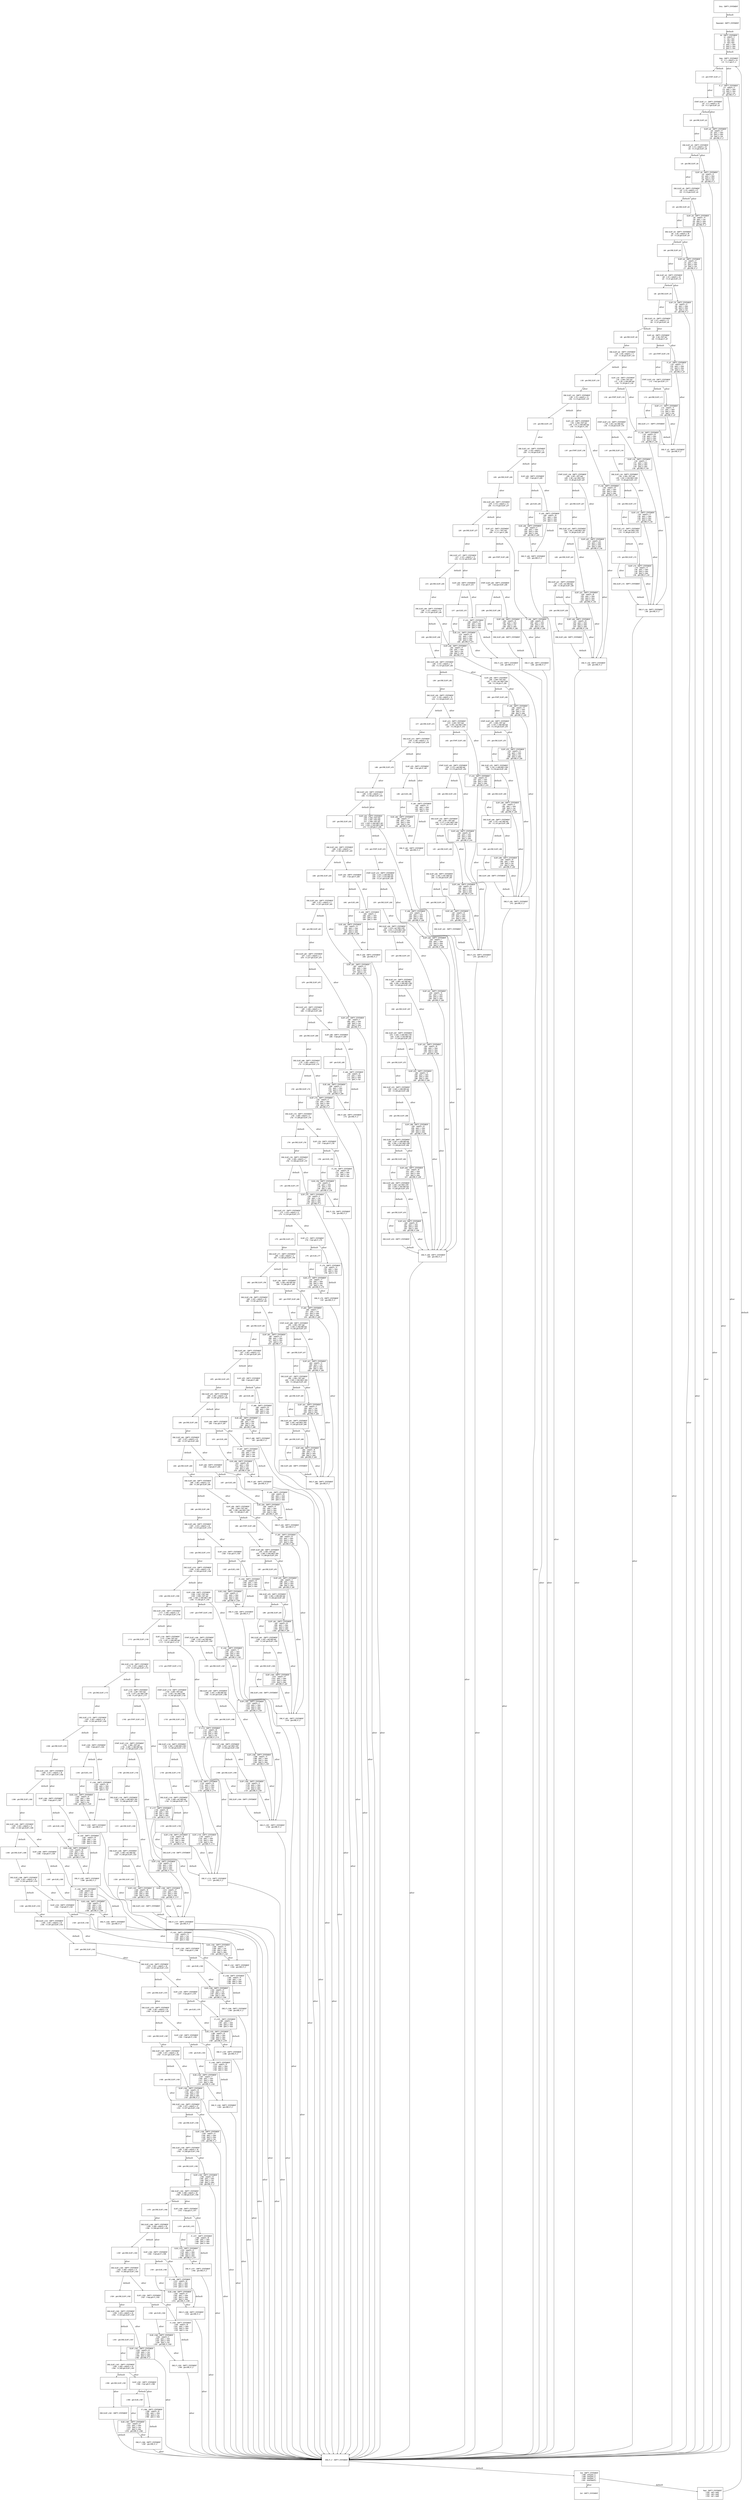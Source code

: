 digraph G {
  ranksep=.25;
  edge [arrowsize=.5]
  node [shape=rectangle, fontname="ArialNarrow",
        fontsize=12,  height=1.2];
  "     Responder3 :  EMPTY_STATEMENT
"; "           Init :  EMPTY_STATEMENT
             L0 :  cstate70 = 0
             L1 :  req1 = false
             L2 :  req2 = false
             L3 :  req3 = false
             L4 :  grant_1 = false
             L5 :  grant_2 = false
             L6 :  grant_3 = false
"; "           Body :  EMPTY_STATEMENT
             L9 :  #_t1 = cstate70 == 44
            L10 :  if #_t1 goto IF_L7
"; "            L12 :  goto START_ELSIF_L11
"; "          IF_L7 :  EMPTY_STATEMENT
            L14 :  cstate70 = 6
            L16 :  grant_1 = false
            L18 :  grant_2 = false
            L20 :  grant_3 = true
            L21 :  goto END_IF_L7
"; "START_ELSIF_L11 :  EMPTY_STATEMENT
            L24 :  #_t7 = cstate70 == 45
            L25 :  if #_t7 goto ELSIF_L22
"; "            L26 :  goto END_ELSIF_L22
"; "      ELSIF_L22 :  EMPTY_STATEMENT
            L28 :  cstate70 = 31
            L30 :  grant_1 = false
            L32 :  grant_2 = false
            L34 :  grant_3 = true
            L35 :  goto END_IF_L7
"; "  END_ELSIF_L22 :  EMPTY_STATEMENT
            L38 :  #_t13 = cstate70 == 46
            L39 :  if #_t13 goto ELSIF_L36
"; "            L40 :  goto END_ELSIF_L36
"; "      ELSIF_L36 :  EMPTY_STATEMENT
            L42 :  cstate70 = 31
            L44 :  grant_1 = false
            L46 :  grant_2 = false
            L48 :  grant_3 = true
            L49 :  goto END_IF_L7
"; "  END_ELSIF_L36 :  EMPTY_STATEMENT
            L52 :  #_t19 = cstate70 == 47
            L53 :  if #_t19 goto ELSIF_L50
"; "            L54 :  goto END_ELSIF_L50
"; "      ELSIF_L50 :  EMPTY_STATEMENT
            L56 :  cstate70 = 19
            L58 :  grant_1 = true
            L60 :  grant_2 = false
            L62 :  grant_3 = false
            L63 :  goto END_IF_L7
"; "  END_ELSIF_L50 :  EMPTY_STATEMENT
            L66 :  #_t25 = cstate70 == 48
            L67 :  if #_t25 goto ELSIF_L64
"; "            L68 :  goto END_ELSIF_L64
"; "      ELSIF_L64 :  EMPTY_STATEMENT
            L70 :  cstate70 = 21
            L72 :  grant_1 = false
            L74 :  grant_2 = false
            L76 :  grant_3 = true
            L77 :  goto END_IF_L7
"; "  END_ELSIF_L64 :  EMPTY_STATEMENT
            L80 :  #_t31 = cstate70 == 49
            L81 :  if #_t31 goto ELSIF_L78
"; "            L82 :  goto END_ELSIF_L78
"; "      ELSIF_L78 :  EMPTY_STATEMENT
            L84 :  cstate70 = 21
            L86 :  grant_1 = false
            L88 :  grant_2 = false
            L90 :  grant_3 = true
            L91 :  goto END_IF_L7
"; "  END_ELSIF_L78 :  EMPTY_STATEMENT
            L94 :  #_t37 = cstate70 == 10
            L95 :  if #_t37 goto ELSIF_L92
"; "            L96 :  goto END_ELSIF_L92
"; "      ELSIF_L92 :  EMPTY_STATEMENT
            L98 :  #_t38 = NOT req1
            L99 :  if #_t38 goto IF_L97
"; "           L101 :  goto START_ELSIF_L100
"; "         IF_L97 :  EMPTY_STATEMENT
           L103 :  cstate70 = 11
           L105 :  grant_1 = false
           L107 :  grant_2 = false
           L109 :  grant_3 = true
           L110 :  goto END_IF_L97
"; "START_ELSIF_L100 :  EMPTY_STATEMENT
           L112 :  if req1 goto ELSIF_L111
"; "           L113 :  goto END_ELSIF_L111
"; "     ELSIF_L111 :  EMPTY_STATEMENT
           L115 :  cstate70 = 13
           L117 :  grant_1 = false
           L119 :  grant_2 = false
           L121 :  grant_3 = true
           L122 :  goto END_IF_L97
"; " END_ELSIF_L111 :  EMPTY_STATEMENT
"; "     END_IF_L97 :  EMPTY_STATEMENT
           L123 :  goto END_IF_L7
"; "  END_ELSIF_L92 :  EMPTY_STATEMENT
           L126 :  #_t48 = cstate70 == 11
           L127 :  if #_t48 goto ELSIF_L124
"; "           L128 :  goto END_ELSIF_L124
"; "     ELSIF_L124 :  EMPTY_STATEMENT
           L130 :  #_t634 = NOT req1
           L131 :  #_t50 = #_t634 AND req3
           L132 :  if #_t50 goto IF_L129
"; "           L134 :  goto START_ELSIF_L133
"; "        IF_L129 :  EMPTY_STATEMENT
           L136 :  cstate70 = 22
           L138 :  grant_1 = false
           L140 :  grant_2 = false
           L142 :  grant_3 = false
           L143 :  goto END_IF_L129
"; "START_ELSIF_L133 :  EMPTY_STATEMENT
           L145 :  #_t55 = req1 AND req3
           L146 :  if #_t55 goto ELSIF_L144
"; "           L147 :  goto END_ELSIF_L144
"; "     ELSIF_L144 :  EMPTY_STATEMENT
           L149 :  cstate70 = 3
           L151 :  grant_1 = false
           L153 :  grant_2 = false
           L155 :  grant_3 = false
           L156 :  goto END_IF_L129
"; " END_ELSIF_L144 :  EMPTY_STATEMENT
           L158 :  #_t635 = NOT req3
           L160 :  #_t62 = #_t634 AND #_t635
           L161 :  if #_t62 goto ELSIF_L157
"; "           L162 :  goto END_ELSIF_L157
"; "     ELSIF_L157 :  EMPTY_STATEMENT
           L164 :  cstate70 = 17
           L166 :  grant_1 = false
           L168 :  grant_2 = false
           L170 :  grant_3 = false
           L171 :  goto END_IF_L129
"; " END_ELSIF_L157 :  EMPTY_STATEMENT
           L174 :  #_t68 = req1 AND #_t635
           L175 :  if #_t68 goto ELSIF_L172
"; "           L176 :  goto END_ELSIF_L172
"; "     ELSIF_L172 :  EMPTY_STATEMENT
           L178 :  cstate70 = 14
           L180 :  grant_1 = false
           L182 :  grant_2 = false
           L184 :  grant_3 = false
           L185 :  goto END_IF_L129
"; " END_ELSIF_L172 :  EMPTY_STATEMENT
"; "    END_IF_L129 :  EMPTY_STATEMENT
           L186 :  goto END_IF_L7
"; " END_ELSIF_L124 :  EMPTY_STATEMENT
           L189 :  #_t74 = cstate70 == 12
           L190 :  if #_t74 goto ELSIF_L187
"; "           L191 :  goto END_ELSIF_L187
"; "     ELSIF_L187 :  EMPTY_STATEMENT
           L193 :  #_t636 = NOT req1
           L194 :  #_t76 = #_t636 AND req2
           L195 :  if #_t76 goto IF_L192
"; "           L197 :  goto START_ELSIF_L196
"; "        IF_L192 :  EMPTY_STATEMENT
           L199 :  cstate70 = 25
           L201 :  grant_1 = false
           L203 :  grant_2 = false
           L205 :  grant_3 = false
           L206 :  goto END_IF_L192
"; "START_ELSIF_L196 :  EMPTY_STATEMENT
           L208 :  #_t637 = NOT req2
           L209 :  #_t82 = req1 AND #_t637
           L210 :  if #_t82 goto ELSIF_L207
"; "           L211 :  goto END_ELSIF_L207
"; "     ELSIF_L207 :  EMPTY_STATEMENT
           L213 :  cstate70 = 23
           L215 :  grant_1 = false
           L217 :  grant_2 = false
           L219 :  grant_3 = false
           L220 :  goto END_IF_L192
"; " END_ELSIF_L207 :  EMPTY_STATEMENT
           L224 :  #_t89 = #_t636 AND #_t637
           L225 :  if #_t89 goto ELSIF_L221
"; "           L226 :  goto END_ELSIF_L221
"; "     ELSIF_L221 :  EMPTY_STATEMENT
           L228 :  cstate70 = 28
           L230 :  grant_1 = false
           L232 :  grant_2 = false
           L234 :  grant_3 = false
           L235 :  goto END_IF_L192
"; " END_ELSIF_L221 :  EMPTY_STATEMENT
           L237 :  #_t94 = req1 AND req2
           L238 :  if #_t94 goto ELSIF_L236
"; "           L239 :  goto END_ELSIF_L236
"; "     ELSIF_L236 :  EMPTY_STATEMENT
           L241 :  cstate70 = 49
           L243 :  grant_1 = false
           L245 :  grant_2 = false
           L247 :  grant_3 = false
           L248 :  goto END_IF_L192
"; " END_ELSIF_L236 :  EMPTY_STATEMENT
"; "    END_IF_L192 :  EMPTY_STATEMENT
           L249 :  goto END_IF_L7
"; " END_ELSIF_L187 :  EMPTY_STATEMENT
           L252 :  #_t100 = cstate70 == 13
           L253 :  if #_t100 goto ELSIF_L250
"; "           L254 :  goto END_ELSIF_L250
"; "     ELSIF_L250 :  EMPTY_STATEMENT
           L257 :  if req3 goto IF_L255
"; "           L258 :  goto ELSE_L256
"; "      ELSE_L256 :  EMPTY_STATEMENT
           L260 :  cstate70 = 6
           L262 :  grant_1 = false
           L264 :  grant_2 = false
           L266 :  grant_3 = false
           L267 :  goto END_IF_L255
"; "        IF_L255 :  EMPTY_STATEMENT
           L269 :  cstate70 = 38
           L271 :  grant_1 = false
           L273 :  grant_2 = false
           L275 :  grant_3 = false
"; "    END_IF_L255 :  EMPTY_STATEMENT
           L276 :  goto END_IF_L7
"; " END_ELSIF_L250 :  EMPTY_STATEMENT
           L279 :  #_t110 = cstate70 == 14
           L280 :  if #_t110 goto ELSIF_L277
"; "           L281 :  goto END_ELSIF_L277
"; "     ELSIF_L277 :  EMPTY_STATEMENT
           L283 :  #_t111 = NOT req3
           L284 :  if #_t111 goto IF_L282
"; "           L286 :  goto START_ELSIF_L285
"; "        IF_L282 :  EMPTY_STATEMENT
           L288 :  cstate70 = 24
           L290 :  grant_1 = false
           L292 :  grant_2 = true
           L294 :  grant_3 = false
           L295 :  goto END_IF_L282
"; "START_ELSIF_L285 :  EMPTY_STATEMENT
           L297 :  if req3 goto ELSIF_L296
"; "           L298 :  goto END_ELSIF_L296
"; "     ELSIF_L296 :  EMPTY_STATEMENT
           L300 :  cstate70 = 34
           L302 :  grant_1 = false
           L304 :  grant_2 = true
           L306 :  grant_3 = false
           L307 :  goto END_IF_L282
"; " END_ELSIF_L296 :  EMPTY_STATEMENT
"; "    END_IF_L282 :  EMPTY_STATEMENT
           L308 :  goto END_IF_L7
"; " END_ELSIF_L277 :  EMPTY_STATEMENT
           L311 :  #_t121 = cstate70 == 15
           L312 :  if #_t121 goto ELSIF_L309
"; "           L313 :  goto END_ELSIF_L309
"; "     ELSIF_L309 :  EMPTY_STATEMENT
           L316 :  if req1 goto IF_L314
"; "           L317 :  goto ELSE_L315
"; "      ELSE_L315 :  EMPTY_STATEMENT
           L319 :  cstate70 = 43
           L321 :  grant_1 = false
           L323 :  grant_2 = false
           L325 :  grant_3 = false
           L326 :  goto END_IF_L314
"; "        IF_L314 :  EMPTY_STATEMENT
           L328 :  cstate70 = 16
           L330 :  grant_1 = false
           L332 :  grant_2 = false
           L334 :  grant_3 = false
"; "    END_IF_L314 :  EMPTY_STATEMENT
           L335 :  goto END_IF_L7
"; " END_ELSIF_L309 :  EMPTY_STATEMENT
           L338 :  #_t131 = cstate70 == 16
           L339 :  if #_t131 goto ELSIF_L336
"; "           L340 :  goto END_ELSIF_L336
"; "     ELSIF_L336 :  EMPTY_STATEMENT
           L342 :  cstate70 = 41
           L344 :  grant_1 = false
           L346 :  grant_2 = true
           L348 :  grant_3 = false
           L349 :  goto END_IF_L7
"; " END_ELSIF_L336 :  EMPTY_STATEMENT
           L352 :  #_t137 = cstate70 == 17
           L353 :  if #_t137 goto ELSIF_L350
"; "           L354 :  goto END_ELSIF_L350
"; "     ELSIF_L350 :  EMPTY_STATEMENT
           L356 :  #_t639 = NOT req3
           L357 :  #_t139 = req1 AND #_t639
           L358 :  if #_t139 goto IF_L355
"; "           L360 :  goto START_ELSIF_L359
"; "        IF_L355 :  EMPTY_STATEMENT
           L362 :  cstate70 = 18
           L364 :  grant_1 = false
           L366 :  grant_2 = true
           L368 :  grant_3 = false
           L369 :  goto END_IF_L355
"; "START_ELSIF_L359 :  EMPTY_STATEMENT
           L371 :  #_t638 = NOT req1
           L372 :  #_t145 = #_t638 AND req3
           L373 :  if #_t145 goto ELSIF_L370
"; "           L374 :  goto END_ELSIF_L370
"; "     ELSIF_L370 :  EMPTY_STATEMENT
           L376 :  cstate70 = 12
           L378 :  grant_1 = false
           L380 :  grant_2 = true
           L382 :  grant_3 = false
           L383 :  goto END_IF_L355
"; " END_ELSIF_L370 :  EMPTY_STATEMENT
           L387 :  #_t152 = #_t638 AND #_t639
           L388 :  if #_t152 goto ELSIF_L384
"; "           L389 :  goto END_ELSIF_L384
"; "     ELSIF_L384 :  EMPTY_STATEMENT
           L391 :  cstate70 = 0
           L393 :  grant_1 = false
           L395 :  grant_2 = true
           L397 :  grant_3 = false
           L398 :  goto END_IF_L355
"; " END_ELSIF_L384 :  EMPTY_STATEMENT
           L400 :  #_t157 = req1 AND req3
           L401 :  if #_t157 goto ELSIF_L399
"; "           L402 :  goto END_ELSIF_L399
"; "     ELSIF_L399 :  EMPTY_STATEMENT
           L404 :  cstate70 = 35
           L406 :  grant_1 = false
           L408 :  grant_2 = true
           L410 :  grant_3 = false
           L411 :  goto END_IF_L355
"; " END_ELSIF_L399 :  EMPTY_STATEMENT
"; "    END_IF_L355 :  EMPTY_STATEMENT
           L412 :  goto END_IF_L7
"; " END_ELSIF_L350 :  EMPTY_STATEMENT
           L415 :  #_t163 = cstate70 == 18
           L416 :  if #_t163 goto ELSIF_L413
"; "           L417 :  goto END_ELSIF_L413
"; "     ELSIF_L413 :  EMPTY_STATEMENT
           L419 :  #_t640 = NOT req3
           L420 :  #_t165 = req2 AND #_t640
           L421 :  if #_t165 goto IF_L418
"; "           L423 :  goto START_ELSIF_L422
"; "        IF_L418 :  EMPTY_STATEMENT
           L425 :  cstate70 = 40
           L427 :  grant_1 = false
           L429 :  grant_2 = false
           L431 :  grant_3 = false
           L432 :  goto END_IF_L418
"; "START_ELSIF_L422 :  EMPTY_STATEMENT
           L434 :  #_t170 = req2 AND req3
           L435 :  if #_t170 goto ELSIF_L433
"; "           L436 :  goto END_ELSIF_L433
"; "     ELSIF_L433 :  EMPTY_STATEMENT
           L438 :  cstate70 = 46
           L440 :  grant_1 = false
           L442 :  grant_2 = false
           L444 :  grant_3 = false
           L445 :  goto END_IF_L418
"; " END_ELSIF_L433 :  EMPTY_STATEMENT
           L448 :  #_t641 = NOT req2
           L449 :  #_t177 = #_t641 AND #_t640
           L450 :  if #_t177 goto ELSIF_L446
"; "           L451 :  goto END_ELSIF_L446
"; "     ELSIF_L446 :  EMPTY_STATEMENT
           L453 :  cstate70 = 24
           L455 :  grant_1 = false
           L457 :  grant_2 = false
           L459 :  grant_3 = false
           L460 :  goto END_IF_L418
"; " END_ELSIF_L446 :  EMPTY_STATEMENT
           L463 :  #_t183 = #_t641 AND req3
           L464 :  if #_t183 goto ELSIF_L461
"; "           L465 :  goto END_ELSIF_L461
"; "     ELSIF_L461 :  EMPTY_STATEMENT
           L467 :  cstate70 = 34
           L469 :  grant_1 = false
           L471 :  grant_2 = false
           L473 :  grant_3 = false
           L474 :  goto END_IF_L418
"; " END_ELSIF_L461 :  EMPTY_STATEMENT
"; "    END_IF_L418 :  EMPTY_STATEMENT
           L475 :  goto END_IF_L7
"; " END_ELSIF_L413 :  EMPTY_STATEMENT
           L478 :  #_t189 = cstate70 == 19
           L479 :  if #_t189 goto ELSIF_L476
"; "           L480 :  goto END_ELSIF_L476
"; "     ELSIF_L476 :  EMPTY_STATEMENT
           L483 :  if req1 goto IF_L481
"; "           L484 :  goto ELSE_L482
"; "      ELSE_L482 :  EMPTY_STATEMENT
           L486 :  cstate70 = 17
           L488 :  grant_1 = false
           L490 :  grant_2 = false
           L492 :  grant_3 = true
           L493 :  goto END_IF_L481
"; "        IF_L481 :  EMPTY_STATEMENT
           L495 :  cstate70 = 14
           L497 :  grant_1 = false
           L499 :  grant_2 = false
           L501 :  grant_3 = true
"; "    END_IF_L481 :  EMPTY_STATEMENT
           L502 :  goto END_IF_L7
"; " END_ELSIF_L476 :  EMPTY_STATEMENT
           L505 :  #_t199 = cstate70 == 0
           L506 :  if #_t199 goto ELSIF_L503
"; "           L507 :  goto END_ELSIF_L503
"; "     ELSIF_L503 :  EMPTY_STATEMENT
           L509 :  #_t650 = NOT req3
           L510 :  #_t651 = NOT req2
           L511 :  #_t649 = NOT req1
           L512 :  #_t203 = #_t649 AND #_t651
           L513 :  #_t204 = #_t203 AND #_t650
           L514 :  if #_t204 goto IF_L508
"; "           L516 :  goto START_ELSIF_L515
"; "        IF_L508 :  EMPTY_STATEMENT
           L518 :  cstate70 = 0
           L520 :  grant_1 = false
           L522 :  grant_2 = false
           L524 :  grant_3 = false
           L525 :  goto END_IF_L508
"; "START_ELSIF_L515 :  EMPTY_STATEMENT
           L528 :  #_t210 = #_t649 AND req2
           L529 :  #_t211 = #_t210 AND req3
           L530 :  if #_t211 goto ELSIF_L526
"; "           L531 :  goto END_ELSIF_L526
"; "     ELSIF_L526 :  EMPTY_STATEMENT
           L533 :  cstate70 = 1
           L535 :  grant_1 = false
           L537 :  grant_2 = false
           L539 :  grant_3 = false
           L540 :  goto END_IF_L508
"; " END_ELSIF_L526 :  EMPTY_STATEMENT
           L544 :  #_t218 = req1 AND #_t651
           L545 :  #_t219 = #_t218 AND #_t650
           L546 :  if #_t219 goto ELSIF_L541
"; "           L547 :  goto END_ELSIF_L541
"; "     ELSIF_L541 :  EMPTY_STATEMENT
           L549 :  cstate70 = 18
           L551 :  grant_1 = false
           L553 :  grant_2 = false
           L555 :  grant_3 = false
           L556 :  goto END_IF_L508
"; " END_ELSIF_L541 :  EMPTY_STATEMENT
           L559 :  #_t648 = req1 AND req2
           L560 :  #_t226 = #_t648 AND #_t650
           L561 :  if #_t226 goto ELSIF_L557
"; "           L562 :  goto END_ELSIF_L557
"; "     ELSIF_L557 :  EMPTY_STATEMENT
           L564 :  cstate70 = 39
           L566 :  grant_1 = false
           L568 :  grant_2 = false
           L570 :  grant_3 = false
           L571 :  goto END_IF_L508
"; " END_ELSIF_L557 :  EMPTY_STATEMENT
           L575 :  #_t233 = #_t649 AND #_t651
           L576 :  #_t234 = #_t233 AND req3
           L577 :  if #_t234 goto ELSIF_L572
"; "           L578 :  goto END_ELSIF_L572
"; "     ELSIF_L572 :  EMPTY_STATEMENT
           L580 :  cstate70 = 12
           L582 :  grant_1 = false
           L584 :  grant_2 = false
           L586 :  grant_3 = false
           L587 :  goto END_IF_L508
"; " END_ELSIF_L572 :  EMPTY_STATEMENT
           L590 :  #_t240 = #_t648 AND req3
           L591 :  if #_t240 goto ELSIF_L588
"; "           L592 :  goto END_ELSIF_L588
"; "     ELSIF_L588 :  EMPTY_STATEMENT
           L594 :  cstate70 = 20
           L596 :  grant_1 = false
           L598 :  grant_2 = false
           L600 :  grant_3 = false
           L601 :  goto END_IF_L508
"; " END_ELSIF_L588 :  EMPTY_STATEMENT
           L605 :  #_t247 = #_t649 AND req2
           L606 :  #_t248 = #_t247 AND #_t650
           L607 :  if #_t248 goto ELSIF_L602
"; "           L608 :  goto END_ELSIF_L602
"; "     ELSIF_L602 :  EMPTY_STATEMENT
           L610 :  cstate70 = 26
           L612 :  grant_1 = false
           L614 :  grant_2 = false
           L616 :  grant_3 = false
           L617 :  goto END_IF_L508
"; " END_ELSIF_L602 :  EMPTY_STATEMENT
           L620 :  #_t254 = req1 AND #_t651
           L621 :  #_t255 = #_t254 AND req3
           L622 :  if #_t255 goto ELSIF_L618
"; "           L623 :  goto END_ELSIF_L618
"; "     ELSIF_L618 :  EMPTY_STATEMENT
           L625 :  cstate70 = 35
           L627 :  grant_1 = false
           L629 :  grant_2 = false
           L631 :  grant_3 = false
           L632 :  goto END_IF_L508
"; " END_ELSIF_L618 :  EMPTY_STATEMENT
"; "    END_IF_L508 :  EMPTY_STATEMENT
           L633 :  goto END_IF_L7
"; " END_ELSIF_L503 :  EMPTY_STATEMENT
           L636 :  #_t261 = cstate70 == 1
           L637 :  if #_t261 goto ELSIF_L634
"; "           L638 :  goto END_ELSIF_L634
"; "     ELSIF_L634 :  EMPTY_STATEMENT
           L641 :  if req1 goto IF_L639
"; "           L642 :  goto ELSE_L640
"; "      ELSE_L640 :  EMPTY_STATEMENT
           L644 :  cstate70 = 19
           L646 :  grant_1 = false
           L648 :  grant_2 = false
           L650 :  grant_3 = false
           L651 :  goto END_IF_L639
"; "        IF_L639 :  EMPTY_STATEMENT
           L653 :  cstate70 = 2
           L655 :  grant_1 = false
           L657 :  grant_2 = false
           L659 :  grant_3 = false
"; "    END_IF_L639 :  EMPTY_STATEMENT
           L660 :  goto END_IF_L7
"; " END_ELSIF_L634 :  EMPTY_STATEMENT
           L663 :  #_t271 = cstate70 == 2
           L664 :  if #_t271 goto ELSIF_L661
"; "           L665 :  goto END_ELSIF_L661
"; "     ELSIF_L661 :  EMPTY_STATEMENT
           L667 :  cstate70 = 6
           L669 :  grant_1 = false
           L671 :  grant_2 = false
           L673 :  grant_3 = true
           L674 :  goto END_IF_L7
"; " END_ELSIF_L661 :  EMPTY_STATEMENT
           L677 :  #_t277 = cstate70 == 3
           L678 :  if #_t277 goto ELSIF_L675
"; "           L679 :  goto END_ELSIF_L675
"; "     ELSIF_L675 :  EMPTY_STATEMENT
           L681 :  cstate70 = 4
           L683 :  grant_1 = false
           L685 :  grant_2 = true
           L687 :  grant_3 = false
           L688 :  goto END_IF_L7
"; " END_ELSIF_L675 :  EMPTY_STATEMENT
           L691 :  #_t283 = cstate70 == 4
           L692 :  if #_t283 goto ELSIF_L689
"; "           L693 :  goto END_ELSIF_L689
"; "     ELSIF_L689 :  EMPTY_STATEMENT
           L696 :  if req2 goto IF_L694
"; "           L697 :  goto ELSE_L695
"; "      ELSE_L695 :  EMPTY_STATEMENT
           L699 :  cstate70 = 9
           L701 :  grant_1 = false
           L703 :  grant_2 = false
           L705 :  grant_3 = true
           L706 :  goto END_IF_L694
"; "        IF_L694 :  EMPTY_STATEMENT
           L708 :  cstate70 = 32
           L710 :  grant_1 = false
           L712 :  grant_2 = false
           L714 :  grant_3 = true
"; "    END_IF_L694 :  EMPTY_STATEMENT
           L715 :  goto END_IF_L7
"; " END_ELSIF_L689 :  EMPTY_STATEMENT
           L718 :  #_t293 = cstate70 == 5
           L719 :  if #_t293 goto ELSIF_L716
"; "           L720 :  goto END_ELSIF_L716
"; "     ELSIF_L716 :  EMPTY_STATEMENT
           L722 :  cstate70 = 6
           L724 :  grant_1 = false
           L726 :  grant_2 = false
           L728 :  grant_3 = true
           L729 :  goto END_IF_L7
"; " END_ELSIF_L716 :  EMPTY_STATEMENT
           L732 :  #_t299 = cstate70 == 6
           L733 :  if #_t299 goto ELSIF_L730
"; "           L734 :  goto END_ELSIF_L730
"; "     ELSIF_L730 :  EMPTY_STATEMENT
           L737 :  if req3 goto IF_L735
"; "           L738 :  goto ELSE_L736
"; "      ELSE_L736 :  EMPTY_STATEMENT
           L740 :  cstate70 = 9
           L742 :  grant_1 = false
           L744 :  grant_2 = true
           L746 :  grant_3 = false
           L747 :  goto END_IF_L735
"; "        IF_L735 :  EMPTY_STATEMENT
           L749 :  cstate70 = 30
           L751 :  grant_1 = false
           L753 :  grant_2 = true
           L755 :  grant_3 = false
"; "    END_IF_L735 :  EMPTY_STATEMENT
           L756 :  goto END_IF_L7
"; " END_ELSIF_L730 :  EMPTY_STATEMENT
           L759 :  #_t309 = cstate70 == 7
           L760 :  if #_t309 goto ELSIF_L757
"; "           L761 :  goto END_ELSIF_L757
"; "     ELSIF_L757 :  EMPTY_STATEMENT
           L763 :  cstate70 = 8
           L765 :  grant_1 = true
           L767 :  grant_2 = false
           L769 :  grant_3 = false
           L770 :  goto END_IF_L7
"; " END_ELSIF_L757 :  EMPTY_STATEMENT
           L773 :  #_t315 = cstate70 == 8
           L774 :  if #_t315 goto ELSIF_L771
"; "           L775 :  goto END_ELSIF_L771
"; "     ELSIF_L771 :  EMPTY_STATEMENT
           L778 :  if req1 goto IF_L776
"; "           L779 :  goto ELSE_L777
"; "      ELSE_L777 :  EMPTY_STATEMENT
           L781 :  cstate70 = 17
           L783 :  grant_1 = false
           L785 :  grant_2 = false
           L787 :  grant_3 = true
           L788 :  goto END_IF_L776
"; "        IF_L776 :  EMPTY_STATEMENT
           L790 :  cstate70 = 14
           L792 :  grant_1 = false
           L794 :  grant_2 = false
           L796 :  grant_3 = true
"; "    END_IF_L776 :  EMPTY_STATEMENT
           L797 :  goto END_IF_L7
"; " END_ELSIF_L771 :  EMPTY_STATEMENT
           L800 :  #_t325 = cstate70 == 9
           L801 :  if #_t325 goto ELSIF_L798
"; "           L802 :  goto END_ELSIF_L798
"; "     ELSIF_L798 :  EMPTY_STATEMENT
           L804 :  #_t326 = req2 AND req3
           L805 :  if #_t326 goto IF_L803
"; "           L807 :  goto START_ELSIF_L806
"; "        IF_L803 :  EMPTY_STATEMENT
           L809 :  cstate70 = 1
           L811 :  grant_1 = true
           L813 :  grant_2 = false
           L815 :  grant_3 = false
           L816 :  goto END_IF_L803
"; "START_ELSIF_L806 :  EMPTY_STATEMENT
           L818 :  #_t652 = NOT req2
           L819 :  #_t332 = #_t652 AND req3
           L820 :  if #_t332 goto ELSIF_L817
"; "           L821 :  goto END_ELSIF_L817
"; "     ELSIF_L817 :  EMPTY_STATEMENT
           L823 :  cstate70 = 12
           L825 :  grant_1 = true
           L827 :  grant_2 = false
           L829 :  grant_3 = false
           L830 :  goto END_IF_L803
"; " END_ELSIF_L817 :  EMPTY_STATEMENT
           L832 :  #_t653 = NOT req3
           L834 :  #_t339 = #_t652 AND #_t653
           L835 :  if #_t339 goto ELSIF_L831
"; "           L836 :  goto END_ELSIF_L831
"; "     ELSIF_L831 :  EMPTY_STATEMENT
           L838 :  cstate70 = 0
           L840 :  grant_1 = true
           L842 :  grant_2 = false
           L844 :  grant_3 = false
           L845 :  goto END_IF_L803
"; " END_ELSIF_L831 :  EMPTY_STATEMENT
           L848 :  #_t345 = req2 AND #_t653
           L849 :  if #_t345 goto ELSIF_L846
"; "           L850 :  goto END_ELSIF_L846
"; "     ELSIF_L846 :  EMPTY_STATEMENT
           L852 :  cstate70 = 26
           L854 :  grant_1 = true
           L856 :  grant_2 = false
           L858 :  grant_3 = false
           L859 :  goto END_IF_L803
"; " END_ELSIF_L846 :  EMPTY_STATEMENT
"; "    END_IF_L803 :  EMPTY_STATEMENT
           L860 :  goto END_IF_L7
"; " END_ELSIF_L798 :  EMPTY_STATEMENT
           L863 :  #_t351 = cstate70 == 20
           L864 :  if #_t351 goto ELSIF_L861
"; "           L865 :  goto END_ELSIF_L861
"; "     ELSIF_L861 :  EMPTY_STATEMENT
           L867 :  cstate70 = 21
           L869 :  grant_1 = false
           L871 :  grant_2 = false
           L873 :  grant_3 = true
           L874 :  goto END_IF_L7
"; " END_ELSIF_L861 :  EMPTY_STATEMENT
           L877 :  #_t357 = cstate70 == 21
           L878 :  if #_t357 goto ELSIF_L875
"; "           L879 :  goto END_ELSIF_L875
"; "     ELSIF_L875 :  EMPTY_STATEMENT
           L882 :  if req3 goto IF_L880
"; "           L883 :  goto ELSE_L881
"; "      ELSE_L881 :  EMPTY_STATEMENT
           L885 :  cstate70 = 9
           L887 :  grant_1 = false
           L889 :  grant_2 = true
           L891 :  grant_3 = false
           L892 :  goto END_IF_L880
"; "        IF_L880 :  EMPTY_STATEMENT
           L894 :  cstate70 = 30
           L896 :  grant_1 = false
           L898 :  grant_2 = true
           L900 :  grant_3 = false
"; "    END_IF_L880 :  EMPTY_STATEMENT
           L901 :  goto END_IF_L7
"; " END_ELSIF_L875 :  EMPTY_STATEMENT
           L904 :  #_t367 = cstate70 == 22
           L905 :  if #_t367 goto ELSIF_L902
"; "           L906 :  goto END_ELSIF_L902
"; "     ELSIF_L902 :  EMPTY_STATEMENT
           L909 :  if req1 goto IF_L907
"; "           L910 :  goto ELSE_L908
"; "      ELSE_L908 :  EMPTY_STATEMENT
           L912 :  cstate70 = 28
           L914 :  grant_1 = false
           L916 :  grant_2 = true
           L918 :  grant_3 = false
           L919 :  goto END_IF_L907
"; "        IF_L907 :  EMPTY_STATEMENT
           L921 :  cstate70 = 23
           L923 :  grant_1 = false
           L925 :  grant_2 = true
           L927 :  grant_3 = false
"; "    END_IF_L907 :  EMPTY_STATEMENT
           L928 :  goto END_IF_L7
"; " END_ELSIF_L902 :  EMPTY_STATEMENT
           L931 :  #_t377 = cstate70 == 23
           L932 :  if #_t377 goto ELSIF_L929
"; "           L933 :  goto END_ELSIF_L929
"; "     ELSIF_L929 :  EMPTY_STATEMENT
           L936 :  if req2 goto IF_L934
"; "           L937 :  goto ELSE_L935
"; "      ELSE_L935 :  EMPTY_STATEMENT
           L939 :  cstate70 = 41
           L941 :  grant_1 = false
           L943 :  grant_2 = false
           L945 :  grant_3 = false
           L946 :  goto END_IF_L934
"; "        IF_L934 :  EMPTY_STATEMENT
           L948 :  cstate70 = 45
           L950 :  grant_1 = false
           L952 :  grant_2 = false
           L954 :  grant_3 = false
"; "    END_IF_L934 :  EMPTY_STATEMENT
           L955 :  goto END_IF_L7
"; " END_ELSIF_L929 :  EMPTY_STATEMENT
           L958 :  #_t387 = cstate70 == 24
           L959 :  if #_t387 goto ELSIF_L956
"; "           L960 :  goto END_ELSIF_L956
"; "     ELSIF_L956 :  EMPTY_STATEMENT
           L962 :  #_t654 = NOT req3
           L963 :  #_t389 = req2 AND #_t654
           L964 :  if #_t389 goto IF_L961
"; "           L966 :  goto START_ELSIF_L965
"; "        IF_L961 :  EMPTY_STATEMENT
           L968 :  cstate70 = 32
           L970 :  grant_1 = false
           L972 :  grant_2 = false
           L974 :  grant_3 = false
           L975 :  goto END_IF_L961
"; "START_ELSIF_L965 :  EMPTY_STATEMENT
           L978 :  #_t655 = NOT req2
           L979 :  #_t396 = #_t655 AND #_t654
           L980 :  if #_t396 goto ELSIF_L976
"; "           L981 :  goto END_ELSIF_L976
"; "     ELSIF_L976 :  EMPTY_STATEMENT
           L983 :  cstate70 = 9
           L985 :  grant_1 = false
           L987 :  grant_2 = false
           L989 :  grant_3 = false
           L990 :  goto END_IF_L961
"; " END_ELSIF_L976 :  EMPTY_STATEMENT
           L993 :  #_t402 = #_t655 AND req3
           L994 :  if #_t402 goto ELSIF_L991
"; "           L995 :  goto END_ELSIF_L991
"; "     ELSIF_L991 :  EMPTY_STATEMENT
           L997 :  cstate70 = 30
           L999 :  grant_1 = false
          L1001 :  grant_2 = false
          L1003 :  grant_3 = false
          L1004 :  goto END_IF_L961
"; " END_ELSIF_L991 :  EMPTY_STATEMENT
          L1006 :  #_t407 = req2 AND req3
          L1007 :  if #_t407 goto ELSIF_L1005
"; "          L1008 :  goto END_ELSIF_L1005
"; "    ELSIF_L1005 :  EMPTY_STATEMENT
          L1010 :  cstate70 = 47
          L1012 :  grant_1 = false
          L1014 :  grant_2 = false
          L1016 :  grant_3 = false
          L1017 :  goto END_IF_L961
"; "END_ELSIF_L1005 :  EMPTY_STATEMENT
"; "    END_IF_L961 :  EMPTY_STATEMENT
          L1018 :  goto END_IF_L7
"; " END_ELSIF_L956 :  EMPTY_STATEMENT
          L1021 :  #_t413 = cstate70 == 25
          L1022 :  if #_t413 goto ELSIF_L1019
"; "          L1023 :  goto END_ELSIF_L1019
"; "    ELSIF_L1019 :  EMPTY_STATEMENT
          L1026 :  if req1 goto IF_L1024
"; "          L1027 :  goto ELSE_L1025
"; "     ELSE_L1025 :  EMPTY_STATEMENT
          L1029 :  cstate70 = 8
          L1031 :  grant_1 = false
          L1033 :  grant_2 = false
          L1035 :  grant_3 = false
          L1036 :  goto END_IF_L1024
"; "       IF_L1024 :  EMPTY_STATEMENT
          L1038 :  cstate70 = 44
          L1040 :  grant_1 = false
          L1042 :  grant_2 = false
          L1044 :  grant_3 = false
"; "   END_IF_L1024 :  EMPTY_STATEMENT
          L1045 :  goto END_IF_L7
"; "END_ELSIF_L1019 :  EMPTY_STATEMENT
          L1048 :  #_t423 = cstate70 == 26
          L1049 :  if #_t423 goto ELSIF_L1046
"; "          L1050 :  goto END_ELSIF_L1046
"; "    ELSIF_L1046 :  EMPTY_STATEMENT
          L1052 :  #_t657 = NOT req3
          L1053 :  #_t656 = NOT req1
          L1054 :  #_t426 = #_t656 AND #_t657
          L1055 :  if #_t426 goto IF_L1051
"; "          L1057 :  goto START_ELSIF_L1056
"; "       IF_L1051 :  EMPTY_STATEMENT
          L1059 :  cstate70 = 11
          L1061 :  grant_1 = false
          L1063 :  grant_2 = false
          L1065 :  grant_3 = false
          L1066 :  goto END_IF_L1051
"; "START_ELSIF_L1056 :  EMPTY_STATEMENT
          L1068 :  #_t431 = req1 AND req3
          L1069 :  if #_t431 goto ELSIF_L1067
"; "          L1070 :  goto END_ELSIF_L1067
"; "    ELSIF_L1067 :  EMPTY_STATEMENT
          L1072 :  cstate70 = 5
          L1074 :  grant_1 = false
          L1076 :  grant_2 = false
          L1078 :  grant_3 = false
          L1079 :  goto END_IF_L1051
"; "END_ELSIF_L1067 :  EMPTY_STATEMENT
          L1082 :  #_t437 = #_t656 AND req3
          L1083 :  if #_t437 goto ELSIF_L1080
"; "          L1084 :  goto END_ELSIF_L1080
"; "    ELSIF_L1080 :  EMPTY_STATEMENT
          L1086 :  cstate70 = 15
          L1088 :  grant_1 = false
          L1090 :  grant_2 = false
          L1092 :  grant_3 = false
          L1093 :  goto END_IF_L1051
"; "END_ELSIF_L1080 :  EMPTY_STATEMENT
          L1096 :  #_t443 = req1 AND #_t657
          L1097 :  if #_t443 goto ELSIF_L1094
"; "          L1098 :  goto END_ELSIF_L1094
"; "    ELSIF_L1094 :  EMPTY_STATEMENT
          L1100 :  cstate70 = 13
          L1102 :  grant_1 = false
          L1104 :  grant_2 = false
          L1106 :  grant_3 = false
          L1107 :  goto END_IF_L1051
"; "END_ELSIF_L1094 :  EMPTY_STATEMENT
"; "   END_IF_L1051 :  EMPTY_STATEMENT
          L1108 :  goto END_IF_L7
"; "END_ELSIF_L1046 :  EMPTY_STATEMENT
          L1111 :  #_t449 = cstate70 == 27
          L1112 :  if #_t449 goto ELSIF_L1109
"; "          L1113 :  goto END_ELSIF_L1109
"; "    ELSIF_L1109 :  EMPTY_STATEMENT
          L1115 :  #_t658 = NOT req1
          L1116 :  #_t451 = #_t658 AND req2
          L1117 :  if #_t451 goto IF_L1114
"; "          L1119 :  goto START_ELSIF_L1118
"; "       IF_L1114 :  EMPTY_STATEMENT
          L1121 :  cstate70 = 26
          L1123 :  grant_1 = false
          L1125 :  grant_2 = false
          L1127 :  grant_3 = true
          L1128 :  goto END_IF_L1114
"; "START_ELSIF_L1118 :  EMPTY_STATEMENT
          L1130 :  #_t659 = NOT req2
          L1131 :  #_t457 = req1 AND #_t659
          L1132 :  if #_t457 goto ELSIF_L1129
"; "          L1133 :  goto END_ELSIF_L1129
"; "    ELSIF_L1129 :  EMPTY_STATEMENT
          L1135 :  cstate70 = 18
          L1137 :  grant_1 = false
          L1139 :  grant_2 = false
          L1141 :  grant_3 = true
          L1142 :  goto END_IF_L1114
"; "END_ELSIF_L1129 :  EMPTY_STATEMENT
          L1146 :  #_t464 = #_t658 AND #_t659
          L1147 :  if #_t464 goto ELSIF_L1143
"; "          L1148 :  goto END_ELSIF_L1143
"; "    ELSIF_L1143 :  EMPTY_STATEMENT
          L1150 :  cstate70 = 0
          L1152 :  grant_1 = false
          L1154 :  grant_2 = false
          L1156 :  grant_3 = true
          L1157 :  goto END_IF_L1114
"; "END_ELSIF_L1143 :  EMPTY_STATEMENT
          L1159 :  #_t469 = req1 AND req2
          L1160 :  if #_t469 goto ELSIF_L1158
"; "          L1161 :  goto END_ELSIF_L1158
"; "    ELSIF_L1158 :  EMPTY_STATEMENT
          L1163 :  cstate70 = 39
          L1165 :  grant_1 = false
          L1167 :  grant_2 = false
          L1169 :  grant_3 = true
          L1170 :  goto END_IF_L1114
"; "END_ELSIF_L1158 :  EMPTY_STATEMENT
"; "   END_IF_L1114 :  EMPTY_STATEMENT
          L1171 :  goto END_IF_L7
"; "END_ELSIF_L1109 :  EMPTY_STATEMENT
          L1174 :  #_t475 = cstate70 == 28
          L1175 :  if #_t475 goto ELSIF_L1172
"; "          L1176 :  goto END_ELSIF_L1172
"; "    ELSIF_L1172 :  EMPTY_STATEMENT
          L1178 :  #_t661 = NOT req2
          L1179 :  #_t477 = req1 AND #_t661
          L1180 :  if #_t477 goto IF_L1177
"; "          L1182 :  goto START_ELSIF_L1181
"; "       IF_L1177 :  EMPTY_STATEMENT
          L1184 :  cstate70 = 29
          L1186 :  grant_1 = false
          L1188 :  grant_2 = false
          L1190 :  grant_3 = false
          L1191 :  goto END_IF_L1177
"; "START_ELSIF_L1181 :  EMPTY_STATEMENT
          L1193 :  #_t660 = NOT req1
          L1194 :  #_t483 = #_t660 AND req2
          L1195 :  if #_t483 goto ELSIF_L1192
"; "          L1196 :  goto END_ELSIF_L1192
"; "    ELSIF_L1192 :  EMPTY_STATEMENT
          L1198 :  cstate70 = 10
          L1200 :  grant_1 = false
          L1202 :  grant_2 = false
          L1204 :  grant_3 = false
          L1205 :  goto END_IF_L1177
"; "END_ELSIF_L1192 :  EMPTY_STATEMENT
          L1209 :  #_t490 = #_t660 AND #_t661
          L1210 :  if #_t490 goto ELSIF_L1206
"; "          L1211 :  goto END_ELSIF_L1206
"; "    ELSIF_L1206 :  EMPTY_STATEMENT
          L1213 :  cstate70 = 27
          L1215 :  grant_1 = false
          L1217 :  grant_2 = false
          L1219 :  grant_3 = false
          L1220 :  goto END_IF_L1177
"; "END_ELSIF_L1206 :  EMPTY_STATEMENT
          L1222 :  #_t495 = req1 AND req2
          L1223 :  if #_t495 goto ELSIF_L1221
"; "          L1224 :  goto END_ELSIF_L1221
"; "    ELSIF_L1221 :  EMPTY_STATEMENT
          L1226 :  cstate70 = 48
          L1228 :  grant_1 = false
          L1230 :  grant_2 = false
          L1232 :  grant_3 = false
          L1233 :  goto END_IF_L1177
"; "END_ELSIF_L1221 :  EMPTY_STATEMENT
"; "   END_IF_L1177 :  EMPTY_STATEMENT
          L1234 :  goto END_IF_L7
"; "END_ELSIF_L1172 :  EMPTY_STATEMENT
          L1237 :  #_t501 = cstate70 == 29
          L1238 :  if #_t501 goto ELSIF_L1235
"; "          L1239 :  goto END_ELSIF_L1235
"; "    ELSIF_L1235 :  EMPTY_STATEMENT
          L1242 :  if req2 goto IF_L1240
"; "          L1243 :  goto ELSE_L1241
"; "     ELSE_L1241 :  EMPTY_STATEMENT
          L1245 :  cstate70 = 24
          L1247 :  grant_1 = false
          L1249 :  grant_2 = false
          L1251 :  grant_3 = true
          L1252 :  goto END_IF_L1240
"; "       IF_L1240 :  EMPTY_STATEMENT
          L1254 :  cstate70 = 40
          L1256 :  grant_1 = false
          L1258 :  grant_2 = false
          L1260 :  grant_3 = true
"; "   END_IF_L1240 :  EMPTY_STATEMENT
          L1261 :  goto END_IF_L7
"; "END_ELSIF_L1235 :  EMPTY_STATEMENT
          L1264 :  #_t511 = cstate70 == 30
          L1265 :  if #_t511 goto ELSIF_L1262
"; "          L1266 :  goto END_ELSIF_L1262
"; "    ELSIF_L1262 :  EMPTY_STATEMENT
          L1269 :  if req2 goto IF_L1267
"; "          L1270 :  goto ELSE_L1268
"; "     ELSE_L1268 :  EMPTY_STATEMENT
          L1272 :  cstate70 = 28
          L1274 :  grant_1 = true
          L1276 :  grant_2 = false
          L1278 :  grant_3 = false
          L1279 :  goto END_IF_L1267
"; "       IF_L1267 :  EMPTY_STATEMENT
          L1281 :  cstate70 = 25
          L1283 :  grant_1 = true
          L1285 :  grant_2 = false
          L1287 :  grant_3 = false
"; "   END_IF_L1267 :  EMPTY_STATEMENT
          L1288 :  goto END_IF_L7
"; "END_ELSIF_L1262 :  EMPTY_STATEMENT
          L1291 :  #_t521 = cstate70 == 31
          L1292 :  if #_t521 goto ELSIF_L1289
"; "          L1293 :  goto END_ELSIF_L1289
"; "    ELSIF_L1289 :  EMPTY_STATEMENT
          L1296 :  if req3 goto IF_L1294
"; "          L1297 :  goto ELSE_L1295
"; "     ELSE_L1295 :  EMPTY_STATEMENT
          L1299 :  cstate70 = 17
          L1301 :  grant_1 = true
          L1303 :  grant_2 = false
          L1305 :  grant_3 = false
          L1306 :  goto END_IF_L1294
"; "       IF_L1294 :  EMPTY_STATEMENT
          L1308 :  cstate70 = 22
          L1310 :  grant_1 = true
          L1312 :  grant_2 = false
          L1314 :  grant_3 = false
"; "   END_IF_L1294 :  EMPTY_STATEMENT
          L1315 :  goto END_IF_L7
"; "END_ELSIF_L1289 :  EMPTY_STATEMENT
          L1318 :  #_t531 = cstate70 == 32
          L1319 :  if #_t531 goto ELSIF_L1316
"; "          L1320 :  goto END_ELSIF_L1316
"; "    ELSIF_L1316 :  EMPTY_STATEMENT
          L1323 :  if req3 goto IF_L1321
"; "          L1324 :  goto ELSE_L1322
"; "     ELSE_L1322 :  EMPTY_STATEMENT
          L1326 :  cstate70 = 11
          L1328 :  grant_1 = true
          L1330 :  grant_2 = false
          L1332 :  grant_3 = false
          L1333 :  goto END_IF_L1321
"; "       IF_L1321 :  EMPTY_STATEMENT
          L1335 :  cstate70 = 15
          L1337 :  grant_1 = true
          L1339 :  grant_2 = false
          L1341 :  grant_3 = false
"; "   END_IF_L1321 :  EMPTY_STATEMENT
          L1342 :  goto END_IF_L7
"; "END_ELSIF_L1316 :  EMPTY_STATEMENT
          L1345 :  #_t541 = cstate70 == 33
          L1346 :  if #_t541 goto ELSIF_L1343
"; "          L1347 :  goto END_ELSIF_L1343
"; "    ELSIF_L1343 :  EMPTY_STATEMENT
          L1350 :  if req2 goto IF_L1348
"; "          L1351 :  goto ELSE_L1349
"; "     ELSE_L1349 :  EMPTY_STATEMENT
          L1353 :  cstate70 = 27
          L1355 :  grant_1 = true
          L1357 :  grant_2 = false
          L1359 :  grant_3 = false
          L1360 :  goto END_IF_L1348
"; "       IF_L1348 :  EMPTY_STATEMENT
          L1362 :  cstate70 = 10
          L1364 :  grant_1 = true
          L1366 :  grant_2 = false
          L1368 :  grant_3 = false
"; "   END_IF_L1348 :  EMPTY_STATEMENT
          L1369 :  goto END_IF_L7
"; "END_ELSIF_L1343 :  EMPTY_STATEMENT
          L1372 :  #_t551 = cstate70 == 34
          L1373 :  if #_t551 goto ELSIF_L1370
"; "          L1374 :  goto END_ELSIF_L1370
"; "    ELSIF_L1370 :  EMPTY_STATEMENT
          L1377 :  if req2 goto IF_L1375
"; "          L1378 :  goto ELSE_L1376
"; "     ELSE_L1376 :  EMPTY_STATEMENT
          L1380 :  cstate70 = 33
          L1382 :  grant_1 = false
          L1384 :  grant_2 = false
          L1386 :  grant_3 = false
          L1387 :  goto END_IF_L1375
"; "       IF_L1375 :  EMPTY_STATEMENT
          L1389 :  cstate70 = 7
          L1391 :  grant_1 = false
          L1393 :  grant_2 = false
          L1395 :  grant_3 = false
"; "   END_IF_L1375 :  EMPTY_STATEMENT
          L1396 :  goto END_IF_L7
"; "END_ELSIF_L1370 :  EMPTY_STATEMENT
          L1399 :  #_t561 = cstate70 == 35
          L1400 :  if #_t561 goto ELSIF_L1397
"; "          L1401 :  goto END_ELSIF_L1397
"; "    ELSIF_L1397 :  EMPTY_STATEMENT
          L1404 :  if req2 goto IF_L1402
"; "          L1405 :  goto ELSE_L1403
"; "     ELSE_L1403 :  EMPTY_STATEMENT
          L1407 :  cstate70 = 4
          L1409 :  grant_1 = false
          L1411 :  grant_2 = false
          L1413 :  grant_3 = false
          L1414 :  goto END_IF_L1402
"; "       IF_L1402 :  EMPTY_STATEMENT
          L1416 :  cstate70 = 37
          L1418 :  grant_1 = false
          L1420 :  grant_2 = false
          L1422 :  grant_3 = false
"; "   END_IF_L1402 :  EMPTY_STATEMENT
          L1423 :  goto END_IF_L7
"; "END_ELSIF_L1397 :  EMPTY_STATEMENT
          L1426 :  #_t571 = cstate70 == 36
          L1427 :  if #_t571 goto ELSIF_L1424
"; "          L1428 :  goto END_ELSIF_L1424
"; "    ELSIF_L1424 :  EMPTY_STATEMENT
          L1430 :  cstate70 = 33
          L1432 :  grant_1 = false
          L1434 :  grant_2 = true
          L1436 :  grant_3 = false
          L1437 :  goto END_IF_L7
"; "END_ELSIF_L1424 :  EMPTY_STATEMENT
          L1440 :  #_t577 = cstate70 == 37
          L1441 :  if #_t577 goto ELSIF_L1438
"; "          L1442 :  goto END_ELSIF_L1438
"; "    ELSIF_L1438 :  EMPTY_STATEMENT
          L1444 :  cstate70 = 31
          L1446 :  grant_1 = false
          L1448 :  grant_2 = false
          L1450 :  grant_3 = true
          L1451 :  goto END_IF_L7
"; "END_ELSIF_L1438 :  EMPTY_STATEMENT
          L1454 :  #_t583 = cstate70 == 38
          L1455 :  if #_t583 goto ELSIF_L1452
"; "          L1456 :  goto END_ELSIF_L1452
"; "    ELSIF_L1452 :  EMPTY_STATEMENT
          L1458 :  cstate70 = 33
          L1460 :  grant_1 = false
          L1462 :  grant_2 = true
          L1464 :  grant_3 = false
          L1465 :  goto END_IF_L7
"; "END_ELSIF_L1452 :  EMPTY_STATEMENT
          L1468 :  #_t589 = cstate70 == 39
          L1469 :  if #_t589 goto ELSIF_L1466
"; "          L1470 :  goto END_ELSIF_L1466
"; "    ELSIF_L1466 :  EMPTY_STATEMENT
          L1473 :  if req3 goto IF_L1471
"; "          L1474 :  goto ELSE_L1472
"; "     ELSE_L1472 :  EMPTY_STATEMENT
          L1476 :  cstate70 = 21
          L1478 :  grant_1 = false
          L1480 :  grant_2 = false
          L1482 :  grant_3 = false
          L1483 :  goto END_IF_L1471
"; "       IF_L1471 :  EMPTY_STATEMENT
          L1485 :  cstate70 = 36
          L1487 :  grant_1 = false
          L1489 :  grant_2 = false
          L1491 :  grant_3 = false
"; "   END_IF_L1471 :  EMPTY_STATEMENT
          L1492 :  goto END_IF_L7
"; "END_ELSIF_L1466 :  EMPTY_STATEMENT
          L1495 :  #_t599 = cstate70 == 40
          L1496 :  if #_t599 goto ELSIF_L1493
"; "          L1497 :  goto END_ELSIF_L1493
"; "    ELSIF_L1493 :  EMPTY_STATEMENT
          L1500 :  if req3 goto IF_L1498
"; "          L1501 :  goto ELSE_L1499
"; "     ELSE_L1499 :  EMPTY_STATEMENT
          L1503 :  cstate70 = 31
          L1505 :  grant_1 = false
          L1507 :  grant_2 = false
          L1509 :  grant_3 = false
          L1510 :  goto END_IF_L1498
"; "       IF_L1498 :  EMPTY_STATEMENT
          L1512 :  cstate70 = 42
          L1514 :  grant_1 = false
          L1516 :  grant_2 = false
          L1518 :  grant_3 = false
"; "   END_IF_L1498 :  EMPTY_STATEMENT
          L1519 :  goto END_IF_L7
"; "END_ELSIF_L1493 :  EMPTY_STATEMENT
          L1522 :  #_t609 = cstate70 == 41
          L1523 :  if #_t609 goto ELSIF_L1520
"; "          L1524 :  goto END_ELSIF_L1520
"; "    ELSIF_L1520 :  EMPTY_STATEMENT
          L1527 :  if req2 goto IF_L1525
"; "          L1528 :  goto ELSE_L1526
"; "     ELSE_L1526 :  EMPTY_STATEMENT
          L1530 :  cstate70 = 9
          L1532 :  grant_1 = false
          L1534 :  grant_2 = false
          L1536 :  grant_3 = true
          L1537 :  goto END_IF_L1525
"; "       IF_L1525 :  EMPTY_STATEMENT
          L1539 :  cstate70 = 32
          L1541 :  grant_1 = false
          L1543 :  grant_2 = false
          L1545 :  grant_3 = true
"; "   END_IF_L1525 :  EMPTY_STATEMENT
          L1546 :  goto END_IF_L7
"; "END_ELSIF_L1520 :  EMPTY_STATEMENT
          L1549 :  #_t619 = cstate70 == 42
          L1550 :  if #_t619 goto ELSIF_L1547
"; "          L1551 :  goto END_ELSIF_L1547
"; "    ELSIF_L1547 :  EMPTY_STATEMENT
          L1553 :  cstate70 = 43
          L1555 :  grant_1 = true
          L1557 :  grant_2 = false
          L1559 :  grant_3 = false
          L1560 :  goto END_IF_L7
"; "END_ELSIF_L1547 :  EMPTY_STATEMENT
          L1563 :  #_t625 = cstate70 == 43
          L1564 :  if #_t625 goto ELSIF_L1561
"; "          L1565 :  goto END_ELSIF_L1561
"; "    ELSIF_L1561 :  EMPTY_STATEMENT
          L1568 :  if req1 goto IF_L1566
"; "          L1569 :  goto ELSE_L1567
"; "     ELSE_L1567 :  EMPTY_STATEMENT
          L1571 :  cstate70 = 27
          L1573 :  grant_1 = false
          L1575 :  grant_2 = true
          L1577 :  grant_3 = false
          L1578 :  goto END_IF_L1566
"; "       IF_L1566 :  EMPTY_STATEMENT
          L1580 :  cstate70 = 29
          L1582 :  grant_1 = false
          L1584 :  grant_2 = true
          L1586 :  grant_3 = false
"; "   END_IF_L1566 :  EMPTY_STATEMENT
          L1587 :  goto END_IF_L7
"; "END_ELSIF_L1561 :  EMPTY_STATEMENT
"; "      END_IF_L7 :  EMPTY_STATEMENT
"; "          Entry :  EMPTY_STATEMENT
"; "            End :  EMPTY_STATEMENT
          L1588 :  print(grant_3,)
          L1589 :  print(grant_2,)
          L1590 :  print(grant_1,)
          L1591 :  print(cstate70,)
"; "           Exit :  EMPTY_STATEMENT
"; "           Read :  EMPTY_STATEMENT
          L1592 :  req3 = read()
          L1593 :  req2 = read()
          L1594 :  req1 = read()
"; 
  "     Responder3 :  EMPTY_STATEMENT
" -> "           Init :  EMPTY_STATEMENT
             L0 :  cstate70 = 0
             L1 :  req1 = false
             L2 :  req2 = false
             L3 :  req3 = false
             L4 :  grant_1 = false
             L5 :  grant_2 = false
             L6 :  grant_3 = false
"  [label="default"];
  "           Init :  EMPTY_STATEMENT
             L0 :  cstate70 = 0
             L1 :  req1 = false
             L2 :  req2 = false
             L3 :  req3 = false
             L4 :  grant_1 = false
             L5 :  grant_2 = false
             L6 :  grant_3 = false
" -> "           Body :  EMPTY_STATEMENT
             L9 :  #_t1 = cstate70 == 44
            L10 :  if #_t1 goto IF_L7
"  [label="default"];
  "           Body :  EMPTY_STATEMENT
             L9 :  #_t1 = cstate70 == 44
            L10 :  if #_t1 goto IF_L7
" -> "            L12 :  goto START_ELSIF_L11
"  [label="default"];
  "           Body :  EMPTY_STATEMENT
             L9 :  #_t1 = cstate70 == 44
            L10 :  if #_t1 goto IF_L7
" -> "          IF_L7 :  EMPTY_STATEMENT
            L14 :  cstate70 = 6
            L16 :  grant_1 = false
            L18 :  grant_2 = false
            L20 :  grant_3 = true
            L21 :  goto END_IF_L7
"  [label="alter"];
  "            L12 :  goto START_ELSIF_L11
" -> "START_ELSIF_L11 :  EMPTY_STATEMENT
            L24 :  #_t7 = cstate70 == 45
            L25 :  if #_t7 goto ELSIF_L22
"  [label="alter"];
  "          IF_L7 :  EMPTY_STATEMENT
            L14 :  cstate70 = 6
            L16 :  grant_1 = false
            L18 :  grant_2 = false
            L20 :  grant_3 = true
            L21 :  goto END_IF_L7
" -> "      END_IF_L7 :  EMPTY_STATEMENT
"  [label="alter"];
  "START_ELSIF_L11 :  EMPTY_STATEMENT
            L24 :  #_t7 = cstate70 == 45
            L25 :  if #_t7 goto ELSIF_L22
" -> "            L26 :  goto END_ELSIF_L22
"  [label="default"];
  "START_ELSIF_L11 :  EMPTY_STATEMENT
            L24 :  #_t7 = cstate70 == 45
            L25 :  if #_t7 goto ELSIF_L22
" -> "      ELSIF_L22 :  EMPTY_STATEMENT
            L28 :  cstate70 = 31
            L30 :  grant_1 = false
            L32 :  grant_2 = false
            L34 :  grant_3 = true
            L35 :  goto END_IF_L7
"  [label="alter"];
  "            L26 :  goto END_ELSIF_L22
" -> "  END_ELSIF_L22 :  EMPTY_STATEMENT
            L38 :  #_t13 = cstate70 == 46
            L39 :  if #_t13 goto ELSIF_L36
"  [label="alter"];
  "      ELSIF_L22 :  EMPTY_STATEMENT
            L28 :  cstate70 = 31
            L30 :  grant_1 = false
            L32 :  grant_2 = false
            L34 :  grant_3 = true
            L35 :  goto END_IF_L7
" -> "      END_IF_L7 :  EMPTY_STATEMENT
"  [label="alter"];
  "  END_ELSIF_L22 :  EMPTY_STATEMENT
            L38 :  #_t13 = cstate70 == 46
            L39 :  if #_t13 goto ELSIF_L36
" -> "            L40 :  goto END_ELSIF_L36
"  [label="default"];
  "  END_ELSIF_L22 :  EMPTY_STATEMENT
            L38 :  #_t13 = cstate70 == 46
            L39 :  if #_t13 goto ELSIF_L36
" -> "      ELSIF_L36 :  EMPTY_STATEMENT
            L42 :  cstate70 = 31
            L44 :  grant_1 = false
            L46 :  grant_2 = false
            L48 :  grant_3 = true
            L49 :  goto END_IF_L7
"  [label="alter"];
  "            L40 :  goto END_ELSIF_L36
" -> "  END_ELSIF_L36 :  EMPTY_STATEMENT
            L52 :  #_t19 = cstate70 == 47
            L53 :  if #_t19 goto ELSIF_L50
"  [label="alter"];
  "      ELSIF_L36 :  EMPTY_STATEMENT
            L42 :  cstate70 = 31
            L44 :  grant_1 = false
            L46 :  grant_2 = false
            L48 :  grant_3 = true
            L49 :  goto END_IF_L7
" -> "      END_IF_L7 :  EMPTY_STATEMENT
"  [label="alter"];
  "  END_ELSIF_L36 :  EMPTY_STATEMENT
            L52 :  #_t19 = cstate70 == 47
            L53 :  if #_t19 goto ELSIF_L50
" -> "            L54 :  goto END_ELSIF_L50
"  [label="default"];
  "  END_ELSIF_L36 :  EMPTY_STATEMENT
            L52 :  #_t19 = cstate70 == 47
            L53 :  if #_t19 goto ELSIF_L50
" -> "      ELSIF_L50 :  EMPTY_STATEMENT
            L56 :  cstate70 = 19
            L58 :  grant_1 = true
            L60 :  grant_2 = false
            L62 :  grant_3 = false
            L63 :  goto END_IF_L7
"  [label="alter"];
  "            L54 :  goto END_ELSIF_L50
" -> "  END_ELSIF_L50 :  EMPTY_STATEMENT
            L66 :  #_t25 = cstate70 == 48
            L67 :  if #_t25 goto ELSIF_L64
"  [label="alter"];
  "      ELSIF_L50 :  EMPTY_STATEMENT
            L56 :  cstate70 = 19
            L58 :  grant_1 = true
            L60 :  grant_2 = false
            L62 :  grant_3 = false
            L63 :  goto END_IF_L7
" -> "      END_IF_L7 :  EMPTY_STATEMENT
"  [label="alter"];
  "  END_ELSIF_L50 :  EMPTY_STATEMENT
            L66 :  #_t25 = cstate70 == 48
            L67 :  if #_t25 goto ELSIF_L64
" -> "            L68 :  goto END_ELSIF_L64
"  [label="default"];
  "  END_ELSIF_L50 :  EMPTY_STATEMENT
            L66 :  #_t25 = cstate70 == 48
            L67 :  if #_t25 goto ELSIF_L64
" -> "      ELSIF_L64 :  EMPTY_STATEMENT
            L70 :  cstate70 = 21
            L72 :  grant_1 = false
            L74 :  grant_2 = false
            L76 :  grant_3 = true
            L77 :  goto END_IF_L7
"  [label="alter"];
  "            L68 :  goto END_ELSIF_L64
" -> "  END_ELSIF_L64 :  EMPTY_STATEMENT
            L80 :  #_t31 = cstate70 == 49
            L81 :  if #_t31 goto ELSIF_L78
"  [label="alter"];
  "      ELSIF_L64 :  EMPTY_STATEMENT
            L70 :  cstate70 = 21
            L72 :  grant_1 = false
            L74 :  grant_2 = false
            L76 :  grant_3 = true
            L77 :  goto END_IF_L7
" -> "      END_IF_L7 :  EMPTY_STATEMENT
"  [label="alter"];
  "  END_ELSIF_L64 :  EMPTY_STATEMENT
            L80 :  #_t31 = cstate70 == 49
            L81 :  if #_t31 goto ELSIF_L78
" -> "            L82 :  goto END_ELSIF_L78
"  [label="default"];
  "  END_ELSIF_L64 :  EMPTY_STATEMENT
            L80 :  #_t31 = cstate70 == 49
            L81 :  if #_t31 goto ELSIF_L78
" -> "      ELSIF_L78 :  EMPTY_STATEMENT
            L84 :  cstate70 = 21
            L86 :  grant_1 = false
            L88 :  grant_2 = false
            L90 :  grant_3 = true
            L91 :  goto END_IF_L7
"  [label="alter"];
  "            L82 :  goto END_ELSIF_L78
" -> "  END_ELSIF_L78 :  EMPTY_STATEMENT
            L94 :  #_t37 = cstate70 == 10
            L95 :  if #_t37 goto ELSIF_L92
"  [label="alter"];
  "      ELSIF_L78 :  EMPTY_STATEMENT
            L84 :  cstate70 = 21
            L86 :  grant_1 = false
            L88 :  grant_2 = false
            L90 :  grant_3 = true
            L91 :  goto END_IF_L7
" -> "      END_IF_L7 :  EMPTY_STATEMENT
"  [label="alter"];
  "  END_ELSIF_L78 :  EMPTY_STATEMENT
            L94 :  #_t37 = cstate70 == 10
            L95 :  if #_t37 goto ELSIF_L92
" -> "            L96 :  goto END_ELSIF_L92
"  [label="default"];
  "  END_ELSIF_L78 :  EMPTY_STATEMENT
            L94 :  #_t37 = cstate70 == 10
            L95 :  if #_t37 goto ELSIF_L92
" -> "      ELSIF_L92 :  EMPTY_STATEMENT
            L98 :  #_t38 = NOT req1
            L99 :  if #_t38 goto IF_L97
"  [label="alter"];
  "            L96 :  goto END_ELSIF_L92
" -> "  END_ELSIF_L92 :  EMPTY_STATEMENT
           L126 :  #_t48 = cstate70 == 11
           L127 :  if #_t48 goto ELSIF_L124
"  [label="alter"];
  "      ELSIF_L92 :  EMPTY_STATEMENT
            L98 :  #_t38 = NOT req1
            L99 :  if #_t38 goto IF_L97
" -> "           L101 :  goto START_ELSIF_L100
"  [label="default"];
  "      ELSIF_L92 :  EMPTY_STATEMENT
            L98 :  #_t38 = NOT req1
            L99 :  if #_t38 goto IF_L97
" -> "         IF_L97 :  EMPTY_STATEMENT
           L103 :  cstate70 = 11
           L105 :  grant_1 = false
           L107 :  grant_2 = false
           L109 :  grant_3 = true
           L110 :  goto END_IF_L97
"  [label="alter"];
  "           L101 :  goto START_ELSIF_L100
" -> "START_ELSIF_L100 :  EMPTY_STATEMENT
           L112 :  if req1 goto ELSIF_L111
"  [label="alter"];
  "         IF_L97 :  EMPTY_STATEMENT
           L103 :  cstate70 = 11
           L105 :  grant_1 = false
           L107 :  grant_2 = false
           L109 :  grant_3 = true
           L110 :  goto END_IF_L97
" -> "     END_IF_L97 :  EMPTY_STATEMENT
           L123 :  goto END_IF_L7
"  [label="alter"];
  "START_ELSIF_L100 :  EMPTY_STATEMENT
           L112 :  if req1 goto ELSIF_L111
" -> "           L113 :  goto END_ELSIF_L111
"  [label="default"];
  "START_ELSIF_L100 :  EMPTY_STATEMENT
           L112 :  if req1 goto ELSIF_L111
" -> "     ELSIF_L111 :  EMPTY_STATEMENT
           L115 :  cstate70 = 13
           L117 :  grant_1 = false
           L119 :  grant_2 = false
           L121 :  grant_3 = true
           L122 :  goto END_IF_L97
"  [label="alter"];
  "           L113 :  goto END_ELSIF_L111
" -> " END_ELSIF_L111 :  EMPTY_STATEMENT
"  [label="alter"];
  "     ELSIF_L111 :  EMPTY_STATEMENT
           L115 :  cstate70 = 13
           L117 :  grant_1 = false
           L119 :  grant_2 = false
           L121 :  grant_3 = true
           L122 :  goto END_IF_L97
" -> "     END_IF_L97 :  EMPTY_STATEMENT
           L123 :  goto END_IF_L7
"  [label="alter"];
  " END_ELSIF_L111 :  EMPTY_STATEMENT
" -> "     END_IF_L97 :  EMPTY_STATEMENT
           L123 :  goto END_IF_L7
"  [label="default"];
  "     END_IF_L97 :  EMPTY_STATEMENT
           L123 :  goto END_IF_L7
" -> "      END_IF_L7 :  EMPTY_STATEMENT
"  [label="alter"];
  "  END_ELSIF_L92 :  EMPTY_STATEMENT
           L126 :  #_t48 = cstate70 == 11
           L127 :  if #_t48 goto ELSIF_L124
" -> "           L128 :  goto END_ELSIF_L124
"  [label="default"];
  "  END_ELSIF_L92 :  EMPTY_STATEMENT
           L126 :  #_t48 = cstate70 == 11
           L127 :  if #_t48 goto ELSIF_L124
" -> "     ELSIF_L124 :  EMPTY_STATEMENT
           L130 :  #_t634 = NOT req1
           L131 :  #_t50 = #_t634 AND req3
           L132 :  if #_t50 goto IF_L129
"  [label="alter"];
  "           L128 :  goto END_ELSIF_L124
" -> " END_ELSIF_L124 :  EMPTY_STATEMENT
           L189 :  #_t74 = cstate70 == 12
           L190 :  if #_t74 goto ELSIF_L187
"  [label="alter"];
  "     ELSIF_L124 :  EMPTY_STATEMENT
           L130 :  #_t634 = NOT req1
           L131 :  #_t50 = #_t634 AND req3
           L132 :  if #_t50 goto IF_L129
" -> "           L134 :  goto START_ELSIF_L133
"  [label="default"];
  "     ELSIF_L124 :  EMPTY_STATEMENT
           L130 :  #_t634 = NOT req1
           L131 :  #_t50 = #_t634 AND req3
           L132 :  if #_t50 goto IF_L129
" -> "        IF_L129 :  EMPTY_STATEMENT
           L136 :  cstate70 = 22
           L138 :  grant_1 = false
           L140 :  grant_2 = false
           L142 :  grant_3 = false
           L143 :  goto END_IF_L129
"  [label="alter"];
  "           L134 :  goto START_ELSIF_L133
" -> "START_ELSIF_L133 :  EMPTY_STATEMENT
           L145 :  #_t55 = req1 AND req3
           L146 :  if #_t55 goto ELSIF_L144
"  [label="alter"];
  "        IF_L129 :  EMPTY_STATEMENT
           L136 :  cstate70 = 22
           L138 :  grant_1 = false
           L140 :  grant_2 = false
           L142 :  grant_3 = false
           L143 :  goto END_IF_L129
" -> "    END_IF_L129 :  EMPTY_STATEMENT
           L186 :  goto END_IF_L7
"  [label="alter"];
  "START_ELSIF_L133 :  EMPTY_STATEMENT
           L145 :  #_t55 = req1 AND req3
           L146 :  if #_t55 goto ELSIF_L144
" -> "           L147 :  goto END_ELSIF_L144
"  [label="default"];
  "START_ELSIF_L133 :  EMPTY_STATEMENT
           L145 :  #_t55 = req1 AND req3
           L146 :  if #_t55 goto ELSIF_L144
" -> "     ELSIF_L144 :  EMPTY_STATEMENT
           L149 :  cstate70 = 3
           L151 :  grant_1 = false
           L153 :  grant_2 = false
           L155 :  grant_3 = false
           L156 :  goto END_IF_L129
"  [label="alter"];
  "           L147 :  goto END_ELSIF_L144
" -> " END_ELSIF_L144 :  EMPTY_STATEMENT
           L158 :  #_t635 = NOT req3
           L160 :  #_t62 = #_t634 AND #_t635
           L161 :  if #_t62 goto ELSIF_L157
"  [label="alter"];
  "     ELSIF_L144 :  EMPTY_STATEMENT
           L149 :  cstate70 = 3
           L151 :  grant_1 = false
           L153 :  grant_2 = false
           L155 :  grant_3 = false
           L156 :  goto END_IF_L129
" -> "    END_IF_L129 :  EMPTY_STATEMENT
           L186 :  goto END_IF_L7
"  [label="alter"];
  " END_ELSIF_L144 :  EMPTY_STATEMENT
           L158 :  #_t635 = NOT req3
           L160 :  #_t62 = #_t634 AND #_t635
           L161 :  if #_t62 goto ELSIF_L157
" -> "           L162 :  goto END_ELSIF_L157
"  [label="default"];
  " END_ELSIF_L144 :  EMPTY_STATEMENT
           L158 :  #_t635 = NOT req3
           L160 :  #_t62 = #_t634 AND #_t635
           L161 :  if #_t62 goto ELSIF_L157
" -> "     ELSIF_L157 :  EMPTY_STATEMENT
           L164 :  cstate70 = 17
           L166 :  grant_1 = false
           L168 :  grant_2 = false
           L170 :  grant_3 = false
           L171 :  goto END_IF_L129
"  [label="alter"];
  "           L162 :  goto END_ELSIF_L157
" -> " END_ELSIF_L157 :  EMPTY_STATEMENT
           L174 :  #_t68 = req1 AND #_t635
           L175 :  if #_t68 goto ELSIF_L172
"  [label="alter"];
  "     ELSIF_L157 :  EMPTY_STATEMENT
           L164 :  cstate70 = 17
           L166 :  grant_1 = false
           L168 :  grant_2 = false
           L170 :  grant_3 = false
           L171 :  goto END_IF_L129
" -> "    END_IF_L129 :  EMPTY_STATEMENT
           L186 :  goto END_IF_L7
"  [label="alter"];
  " END_ELSIF_L157 :  EMPTY_STATEMENT
           L174 :  #_t68 = req1 AND #_t635
           L175 :  if #_t68 goto ELSIF_L172
" -> "           L176 :  goto END_ELSIF_L172
"  [label="default"];
  " END_ELSIF_L157 :  EMPTY_STATEMENT
           L174 :  #_t68 = req1 AND #_t635
           L175 :  if #_t68 goto ELSIF_L172
" -> "     ELSIF_L172 :  EMPTY_STATEMENT
           L178 :  cstate70 = 14
           L180 :  grant_1 = false
           L182 :  grant_2 = false
           L184 :  grant_3 = false
           L185 :  goto END_IF_L129
"  [label="alter"];
  "           L176 :  goto END_ELSIF_L172
" -> " END_ELSIF_L172 :  EMPTY_STATEMENT
"  [label="alter"];
  "     ELSIF_L172 :  EMPTY_STATEMENT
           L178 :  cstate70 = 14
           L180 :  grant_1 = false
           L182 :  grant_2 = false
           L184 :  grant_3 = false
           L185 :  goto END_IF_L129
" -> "    END_IF_L129 :  EMPTY_STATEMENT
           L186 :  goto END_IF_L7
"  [label="alter"];
  " END_ELSIF_L172 :  EMPTY_STATEMENT
" -> "    END_IF_L129 :  EMPTY_STATEMENT
           L186 :  goto END_IF_L7
"  [label="default"];
  "    END_IF_L129 :  EMPTY_STATEMENT
           L186 :  goto END_IF_L7
" -> "      END_IF_L7 :  EMPTY_STATEMENT
"  [label="alter"];
  " END_ELSIF_L124 :  EMPTY_STATEMENT
           L189 :  #_t74 = cstate70 == 12
           L190 :  if #_t74 goto ELSIF_L187
" -> "           L191 :  goto END_ELSIF_L187
"  [label="default"];
  " END_ELSIF_L124 :  EMPTY_STATEMENT
           L189 :  #_t74 = cstate70 == 12
           L190 :  if #_t74 goto ELSIF_L187
" -> "     ELSIF_L187 :  EMPTY_STATEMENT
           L193 :  #_t636 = NOT req1
           L194 :  #_t76 = #_t636 AND req2
           L195 :  if #_t76 goto IF_L192
"  [label="alter"];
  "           L191 :  goto END_ELSIF_L187
" -> " END_ELSIF_L187 :  EMPTY_STATEMENT
           L252 :  #_t100 = cstate70 == 13
           L253 :  if #_t100 goto ELSIF_L250
"  [label="alter"];
  "     ELSIF_L187 :  EMPTY_STATEMENT
           L193 :  #_t636 = NOT req1
           L194 :  #_t76 = #_t636 AND req2
           L195 :  if #_t76 goto IF_L192
" -> "           L197 :  goto START_ELSIF_L196
"  [label="default"];
  "     ELSIF_L187 :  EMPTY_STATEMENT
           L193 :  #_t636 = NOT req1
           L194 :  #_t76 = #_t636 AND req2
           L195 :  if #_t76 goto IF_L192
" -> "        IF_L192 :  EMPTY_STATEMENT
           L199 :  cstate70 = 25
           L201 :  grant_1 = false
           L203 :  grant_2 = false
           L205 :  grant_3 = false
           L206 :  goto END_IF_L192
"  [label="alter"];
  "           L197 :  goto START_ELSIF_L196
" -> "START_ELSIF_L196 :  EMPTY_STATEMENT
           L208 :  #_t637 = NOT req2
           L209 :  #_t82 = req1 AND #_t637
           L210 :  if #_t82 goto ELSIF_L207
"  [label="alter"];
  "        IF_L192 :  EMPTY_STATEMENT
           L199 :  cstate70 = 25
           L201 :  grant_1 = false
           L203 :  grant_2 = false
           L205 :  grant_3 = false
           L206 :  goto END_IF_L192
" -> "    END_IF_L192 :  EMPTY_STATEMENT
           L249 :  goto END_IF_L7
"  [label="alter"];
  "START_ELSIF_L196 :  EMPTY_STATEMENT
           L208 :  #_t637 = NOT req2
           L209 :  #_t82 = req1 AND #_t637
           L210 :  if #_t82 goto ELSIF_L207
" -> "           L211 :  goto END_ELSIF_L207
"  [label="default"];
  "START_ELSIF_L196 :  EMPTY_STATEMENT
           L208 :  #_t637 = NOT req2
           L209 :  #_t82 = req1 AND #_t637
           L210 :  if #_t82 goto ELSIF_L207
" -> "     ELSIF_L207 :  EMPTY_STATEMENT
           L213 :  cstate70 = 23
           L215 :  grant_1 = false
           L217 :  grant_2 = false
           L219 :  grant_3 = false
           L220 :  goto END_IF_L192
"  [label="alter"];
  "           L211 :  goto END_ELSIF_L207
" -> " END_ELSIF_L207 :  EMPTY_STATEMENT
           L224 :  #_t89 = #_t636 AND #_t637
           L225 :  if #_t89 goto ELSIF_L221
"  [label="alter"];
  "     ELSIF_L207 :  EMPTY_STATEMENT
           L213 :  cstate70 = 23
           L215 :  grant_1 = false
           L217 :  grant_2 = false
           L219 :  grant_3 = false
           L220 :  goto END_IF_L192
" -> "    END_IF_L192 :  EMPTY_STATEMENT
           L249 :  goto END_IF_L7
"  [label="alter"];
  " END_ELSIF_L207 :  EMPTY_STATEMENT
           L224 :  #_t89 = #_t636 AND #_t637
           L225 :  if #_t89 goto ELSIF_L221
" -> "           L226 :  goto END_ELSIF_L221
"  [label="default"];
  " END_ELSIF_L207 :  EMPTY_STATEMENT
           L224 :  #_t89 = #_t636 AND #_t637
           L225 :  if #_t89 goto ELSIF_L221
" -> "     ELSIF_L221 :  EMPTY_STATEMENT
           L228 :  cstate70 = 28
           L230 :  grant_1 = false
           L232 :  grant_2 = false
           L234 :  grant_3 = false
           L235 :  goto END_IF_L192
"  [label="alter"];
  "           L226 :  goto END_ELSIF_L221
" -> " END_ELSIF_L221 :  EMPTY_STATEMENT
           L237 :  #_t94 = req1 AND req2
           L238 :  if #_t94 goto ELSIF_L236
"  [label="alter"];
  "     ELSIF_L221 :  EMPTY_STATEMENT
           L228 :  cstate70 = 28
           L230 :  grant_1 = false
           L232 :  grant_2 = false
           L234 :  grant_3 = false
           L235 :  goto END_IF_L192
" -> "    END_IF_L192 :  EMPTY_STATEMENT
           L249 :  goto END_IF_L7
"  [label="alter"];
  " END_ELSIF_L221 :  EMPTY_STATEMENT
           L237 :  #_t94 = req1 AND req2
           L238 :  if #_t94 goto ELSIF_L236
" -> "           L239 :  goto END_ELSIF_L236
"  [label="default"];
  " END_ELSIF_L221 :  EMPTY_STATEMENT
           L237 :  #_t94 = req1 AND req2
           L238 :  if #_t94 goto ELSIF_L236
" -> "     ELSIF_L236 :  EMPTY_STATEMENT
           L241 :  cstate70 = 49
           L243 :  grant_1 = false
           L245 :  grant_2 = false
           L247 :  grant_3 = false
           L248 :  goto END_IF_L192
"  [label="alter"];
  "           L239 :  goto END_ELSIF_L236
" -> " END_ELSIF_L236 :  EMPTY_STATEMENT
"  [label="alter"];
  "     ELSIF_L236 :  EMPTY_STATEMENT
           L241 :  cstate70 = 49
           L243 :  grant_1 = false
           L245 :  grant_2 = false
           L247 :  grant_3 = false
           L248 :  goto END_IF_L192
" -> "    END_IF_L192 :  EMPTY_STATEMENT
           L249 :  goto END_IF_L7
"  [label="alter"];
  " END_ELSIF_L236 :  EMPTY_STATEMENT
" -> "    END_IF_L192 :  EMPTY_STATEMENT
           L249 :  goto END_IF_L7
"  [label="default"];
  "    END_IF_L192 :  EMPTY_STATEMENT
           L249 :  goto END_IF_L7
" -> "      END_IF_L7 :  EMPTY_STATEMENT
"  [label="alter"];
  " END_ELSIF_L187 :  EMPTY_STATEMENT
           L252 :  #_t100 = cstate70 == 13
           L253 :  if #_t100 goto ELSIF_L250
" -> "           L254 :  goto END_ELSIF_L250
"  [label="default"];
  " END_ELSIF_L187 :  EMPTY_STATEMENT
           L252 :  #_t100 = cstate70 == 13
           L253 :  if #_t100 goto ELSIF_L250
" -> "     ELSIF_L250 :  EMPTY_STATEMENT
           L257 :  if req3 goto IF_L255
"  [label="alter"];
  "           L254 :  goto END_ELSIF_L250
" -> " END_ELSIF_L250 :  EMPTY_STATEMENT
           L279 :  #_t110 = cstate70 == 14
           L280 :  if #_t110 goto ELSIF_L277
"  [label="alter"];
  "     ELSIF_L250 :  EMPTY_STATEMENT
           L257 :  if req3 goto IF_L255
" -> "           L258 :  goto ELSE_L256
"  [label="default"];
  "     ELSIF_L250 :  EMPTY_STATEMENT
           L257 :  if req3 goto IF_L255
" -> "        IF_L255 :  EMPTY_STATEMENT
           L269 :  cstate70 = 38
           L271 :  grant_1 = false
           L273 :  grant_2 = false
           L275 :  grant_3 = false
"  [label="alter"];
  "           L258 :  goto ELSE_L256
" -> "      ELSE_L256 :  EMPTY_STATEMENT
           L260 :  cstate70 = 6
           L262 :  grant_1 = false
           L264 :  grant_2 = false
           L266 :  grant_3 = false
           L267 :  goto END_IF_L255
"  [label="alter"];
  "      ELSE_L256 :  EMPTY_STATEMENT
           L260 :  cstate70 = 6
           L262 :  grant_1 = false
           L264 :  grant_2 = false
           L266 :  grant_3 = false
           L267 :  goto END_IF_L255
" -> "    END_IF_L255 :  EMPTY_STATEMENT
           L276 :  goto END_IF_L7
"  [label="alter"];
  "        IF_L255 :  EMPTY_STATEMENT
           L269 :  cstate70 = 38
           L271 :  grant_1 = false
           L273 :  grant_2 = false
           L275 :  grant_3 = false
" -> "    END_IF_L255 :  EMPTY_STATEMENT
           L276 :  goto END_IF_L7
"  [label="default"];
  "    END_IF_L255 :  EMPTY_STATEMENT
           L276 :  goto END_IF_L7
" -> "      END_IF_L7 :  EMPTY_STATEMENT
"  [label="alter"];
  " END_ELSIF_L250 :  EMPTY_STATEMENT
           L279 :  #_t110 = cstate70 == 14
           L280 :  if #_t110 goto ELSIF_L277
" -> "           L281 :  goto END_ELSIF_L277
"  [label="default"];
  " END_ELSIF_L250 :  EMPTY_STATEMENT
           L279 :  #_t110 = cstate70 == 14
           L280 :  if #_t110 goto ELSIF_L277
" -> "     ELSIF_L277 :  EMPTY_STATEMENT
           L283 :  #_t111 = NOT req3
           L284 :  if #_t111 goto IF_L282
"  [label="alter"];
  "           L281 :  goto END_ELSIF_L277
" -> " END_ELSIF_L277 :  EMPTY_STATEMENT
           L311 :  #_t121 = cstate70 == 15
           L312 :  if #_t121 goto ELSIF_L309
"  [label="alter"];
  "     ELSIF_L277 :  EMPTY_STATEMENT
           L283 :  #_t111 = NOT req3
           L284 :  if #_t111 goto IF_L282
" -> "           L286 :  goto START_ELSIF_L285
"  [label="default"];
  "     ELSIF_L277 :  EMPTY_STATEMENT
           L283 :  #_t111 = NOT req3
           L284 :  if #_t111 goto IF_L282
" -> "        IF_L282 :  EMPTY_STATEMENT
           L288 :  cstate70 = 24
           L290 :  grant_1 = false
           L292 :  grant_2 = true
           L294 :  grant_3 = false
           L295 :  goto END_IF_L282
"  [label="alter"];
  "           L286 :  goto START_ELSIF_L285
" -> "START_ELSIF_L285 :  EMPTY_STATEMENT
           L297 :  if req3 goto ELSIF_L296
"  [label="alter"];
  "        IF_L282 :  EMPTY_STATEMENT
           L288 :  cstate70 = 24
           L290 :  grant_1 = false
           L292 :  grant_2 = true
           L294 :  grant_3 = false
           L295 :  goto END_IF_L282
" -> "    END_IF_L282 :  EMPTY_STATEMENT
           L308 :  goto END_IF_L7
"  [label="alter"];
  "START_ELSIF_L285 :  EMPTY_STATEMENT
           L297 :  if req3 goto ELSIF_L296
" -> "           L298 :  goto END_ELSIF_L296
"  [label="default"];
  "START_ELSIF_L285 :  EMPTY_STATEMENT
           L297 :  if req3 goto ELSIF_L296
" -> "     ELSIF_L296 :  EMPTY_STATEMENT
           L300 :  cstate70 = 34
           L302 :  grant_1 = false
           L304 :  grant_2 = true
           L306 :  grant_3 = false
           L307 :  goto END_IF_L282
"  [label="alter"];
  "           L298 :  goto END_ELSIF_L296
" -> " END_ELSIF_L296 :  EMPTY_STATEMENT
"  [label="alter"];
  "     ELSIF_L296 :  EMPTY_STATEMENT
           L300 :  cstate70 = 34
           L302 :  grant_1 = false
           L304 :  grant_2 = true
           L306 :  grant_3 = false
           L307 :  goto END_IF_L282
" -> "    END_IF_L282 :  EMPTY_STATEMENT
           L308 :  goto END_IF_L7
"  [label="alter"];
  " END_ELSIF_L296 :  EMPTY_STATEMENT
" -> "    END_IF_L282 :  EMPTY_STATEMENT
           L308 :  goto END_IF_L7
"  [label="default"];
  "    END_IF_L282 :  EMPTY_STATEMENT
           L308 :  goto END_IF_L7
" -> "      END_IF_L7 :  EMPTY_STATEMENT
"  [label="alter"];
  " END_ELSIF_L277 :  EMPTY_STATEMENT
           L311 :  #_t121 = cstate70 == 15
           L312 :  if #_t121 goto ELSIF_L309
" -> "           L313 :  goto END_ELSIF_L309
"  [label="default"];
  " END_ELSIF_L277 :  EMPTY_STATEMENT
           L311 :  #_t121 = cstate70 == 15
           L312 :  if #_t121 goto ELSIF_L309
" -> "     ELSIF_L309 :  EMPTY_STATEMENT
           L316 :  if req1 goto IF_L314
"  [label="alter"];
  "           L313 :  goto END_ELSIF_L309
" -> " END_ELSIF_L309 :  EMPTY_STATEMENT
           L338 :  #_t131 = cstate70 == 16
           L339 :  if #_t131 goto ELSIF_L336
"  [label="alter"];
  "     ELSIF_L309 :  EMPTY_STATEMENT
           L316 :  if req1 goto IF_L314
" -> "           L317 :  goto ELSE_L315
"  [label="default"];
  "     ELSIF_L309 :  EMPTY_STATEMENT
           L316 :  if req1 goto IF_L314
" -> "        IF_L314 :  EMPTY_STATEMENT
           L328 :  cstate70 = 16
           L330 :  grant_1 = false
           L332 :  grant_2 = false
           L334 :  grant_3 = false
"  [label="alter"];
  "           L317 :  goto ELSE_L315
" -> "      ELSE_L315 :  EMPTY_STATEMENT
           L319 :  cstate70 = 43
           L321 :  grant_1 = false
           L323 :  grant_2 = false
           L325 :  grant_3 = false
           L326 :  goto END_IF_L314
"  [label="alter"];
  "      ELSE_L315 :  EMPTY_STATEMENT
           L319 :  cstate70 = 43
           L321 :  grant_1 = false
           L323 :  grant_2 = false
           L325 :  grant_3 = false
           L326 :  goto END_IF_L314
" -> "    END_IF_L314 :  EMPTY_STATEMENT
           L335 :  goto END_IF_L7
"  [label="alter"];
  "        IF_L314 :  EMPTY_STATEMENT
           L328 :  cstate70 = 16
           L330 :  grant_1 = false
           L332 :  grant_2 = false
           L334 :  grant_3 = false
" -> "    END_IF_L314 :  EMPTY_STATEMENT
           L335 :  goto END_IF_L7
"  [label="default"];
  "    END_IF_L314 :  EMPTY_STATEMENT
           L335 :  goto END_IF_L7
" -> "      END_IF_L7 :  EMPTY_STATEMENT
"  [label="alter"];
  " END_ELSIF_L309 :  EMPTY_STATEMENT
           L338 :  #_t131 = cstate70 == 16
           L339 :  if #_t131 goto ELSIF_L336
" -> "           L340 :  goto END_ELSIF_L336
"  [label="default"];
  " END_ELSIF_L309 :  EMPTY_STATEMENT
           L338 :  #_t131 = cstate70 == 16
           L339 :  if #_t131 goto ELSIF_L336
" -> "     ELSIF_L336 :  EMPTY_STATEMENT
           L342 :  cstate70 = 41
           L344 :  grant_1 = false
           L346 :  grant_2 = true
           L348 :  grant_3 = false
           L349 :  goto END_IF_L7
"  [label="alter"];
  "           L340 :  goto END_ELSIF_L336
" -> " END_ELSIF_L336 :  EMPTY_STATEMENT
           L352 :  #_t137 = cstate70 == 17
           L353 :  if #_t137 goto ELSIF_L350
"  [label="alter"];
  "     ELSIF_L336 :  EMPTY_STATEMENT
           L342 :  cstate70 = 41
           L344 :  grant_1 = false
           L346 :  grant_2 = true
           L348 :  grant_3 = false
           L349 :  goto END_IF_L7
" -> "      END_IF_L7 :  EMPTY_STATEMENT
"  [label="alter"];
  " END_ELSIF_L336 :  EMPTY_STATEMENT
           L352 :  #_t137 = cstate70 == 17
           L353 :  if #_t137 goto ELSIF_L350
" -> "           L354 :  goto END_ELSIF_L350
"  [label="default"];
  " END_ELSIF_L336 :  EMPTY_STATEMENT
           L352 :  #_t137 = cstate70 == 17
           L353 :  if #_t137 goto ELSIF_L350
" -> "     ELSIF_L350 :  EMPTY_STATEMENT
           L356 :  #_t639 = NOT req3
           L357 :  #_t139 = req1 AND #_t639
           L358 :  if #_t139 goto IF_L355
"  [label="alter"];
  "           L354 :  goto END_ELSIF_L350
" -> " END_ELSIF_L350 :  EMPTY_STATEMENT
           L415 :  #_t163 = cstate70 == 18
           L416 :  if #_t163 goto ELSIF_L413
"  [label="alter"];
  "     ELSIF_L350 :  EMPTY_STATEMENT
           L356 :  #_t639 = NOT req3
           L357 :  #_t139 = req1 AND #_t639
           L358 :  if #_t139 goto IF_L355
" -> "           L360 :  goto START_ELSIF_L359
"  [label="default"];
  "     ELSIF_L350 :  EMPTY_STATEMENT
           L356 :  #_t639 = NOT req3
           L357 :  #_t139 = req1 AND #_t639
           L358 :  if #_t139 goto IF_L355
" -> "        IF_L355 :  EMPTY_STATEMENT
           L362 :  cstate70 = 18
           L364 :  grant_1 = false
           L366 :  grant_2 = true
           L368 :  grant_3 = false
           L369 :  goto END_IF_L355
"  [label="alter"];
  "           L360 :  goto START_ELSIF_L359
" -> "START_ELSIF_L359 :  EMPTY_STATEMENT
           L371 :  #_t638 = NOT req1
           L372 :  #_t145 = #_t638 AND req3
           L373 :  if #_t145 goto ELSIF_L370
"  [label="alter"];
  "        IF_L355 :  EMPTY_STATEMENT
           L362 :  cstate70 = 18
           L364 :  grant_1 = false
           L366 :  grant_2 = true
           L368 :  grant_3 = false
           L369 :  goto END_IF_L355
" -> "    END_IF_L355 :  EMPTY_STATEMENT
           L412 :  goto END_IF_L7
"  [label="alter"];
  "START_ELSIF_L359 :  EMPTY_STATEMENT
           L371 :  #_t638 = NOT req1
           L372 :  #_t145 = #_t638 AND req3
           L373 :  if #_t145 goto ELSIF_L370
" -> "           L374 :  goto END_ELSIF_L370
"  [label="default"];
  "START_ELSIF_L359 :  EMPTY_STATEMENT
           L371 :  #_t638 = NOT req1
           L372 :  #_t145 = #_t638 AND req3
           L373 :  if #_t145 goto ELSIF_L370
" -> "     ELSIF_L370 :  EMPTY_STATEMENT
           L376 :  cstate70 = 12
           L378 :  grant_1 = false
           L380 :  grant_2 = true
           L382 :  grant_3 = false
           L383 :  goto END_IF_L355
"  [label="alter"];
  "           L374 :  goto END_ELSIF_L370
" -> " END_ELSIF_L370 :  EMPTY_STATEMENT
           L387 :  #_t152 = #_t638 AND #_t639
           L388 :  if #_t152 goto ELSIF_L384
"  [label="alter"];
  "     ELSIF_L370 :  EMPTY_STATEMENT
           L376 :  cstate70 = 12
           L378 :  grant_1 = false
           L380 :  grant_2 = true
           L382 :  grant_3 = false
           L383 :  goto END_IF_L355
" -> "    END_IF_L355 :  EMPTY_STATEMENT
           L412 :  goto END_IF_L7
"  [label="alter"];
  " END_ELSIF_L370 :  EMPTY_STATEMENT
           L387 :  #_t152 = #_t638 AND #_t639
           L388 :  if #_t152 goto ELSIF_L384
" -> "           L389 :  goto END_ELSIF_L384
"  [label="default"];
  " END_ELSIF_L370 :  EMPTY_STATEMENT
           L387 :  #_t152 = #_t638 AND #_t639
           L388 :  if #_t152 goto ELSIF_L384
" -> "     ELSIF_L384 :  EMPTY_STATEMENT
           L391 :  cstate70 = 0
           L393 :  grant_1 = false
           L395 :  grant_2 = true
           L397 :  grant_3 = false
           L398 :  goto END_IF_L355
"  [label="alter"];
  "           L389 :  goto END_ELSIF_L384
" -> " END_ELSIF_L384 :  EMPTY_STATEMENT
           L400 :  #_t157 = req1 AND req3
           L401 :  if #_t157 goto ELSIF_L399
"  [label="alter"];
  "     ELSIF_L384 :  EMPTY_STATEMENT
           L391 :  cstate70 = 0
           L393 :  grant_1 = false
           L395 :  grant_2 = true
           L397 :  grant_3 = false
           L398 :  goto END_IF_L355
" -> "    END_IF_L355 :  EMPTY_STATEMENT
           L412 :  goto END_IF_L7
"  [label="alter"];
  " END_ELSIF_L384 :  EMPTY_STATEMENT
           L400 :  #_t157 = req1 AND req3
           L401 :  if #_t157 goto ELSIF_L399
" -> "           L402 :  goto END_ELSIF_L399
"  [label="default"];
  " END_ELSIF_L384 :  EMPTY_STATEMENT
           L400 :  #_t157 = req1 AND req3
           L401 :  if #_t157 goto ELSIF_L399
" -> "     ELSIF_L399 :  EMPTY_STATEMENT
           L404 :  cstate70 = 35
           L406 :  grant_1 = false
           L408 :  grant_2 = true
           L410 :  grant_3 = false
           L411 :  goto END_IF_L355
"  [label="alter"];
  "           L402 :  goto END_ELSIF_L399
" -> " END_ELSIF_L399 :  EMPTY_STATEMENT
"  [label="alter"];
  "     ELSIF_L399 :  EMPTY_STATEMENT
           L404 :  cstate70 = 35
           L406 :  grant_1 = false
           L408 :  grant_2 = true
           L410 :  grant_3 = false
           L411 :  goto END_IF_L355
" -> "    END_IF_L355 :  EMPTY_STATEMENT
           L412 :  goto END_IF_L7
"  [label="alter"];
  " END_ELSIF_L399 :  EMPTY_STATEMENT
" -> "    END_IF_L355 :  EMPTY_STATEMENT
           L412 :  goto END_IF_L7
"  [label="default"];
  "    END_IF_L355 :  EMPTY_STATEMENT
           L412 :  goto END_IF_L7
" -> "      END_IF_L7 :  EMPTY_STATEMENT
"  [label="alter"];
  " END_ELSIF_L350 :  EMPTY_STATEMENT
           L415 :  #_t163 = cstate70 == 18
           L416 :  if #_t163 goto ELSIF_L413
" -> "           L417 :  goto END_ELSIF_L413
"  [label="default"];
  " END_ELSIF_L350 :  EMPTY_STATEMENT
           L415 :  #_t163 = cstate70 == 18
           L416 :  if #_t163 goto ELSIF_L413
" -> "     ELSIF_L413 :  EMPTY_STATEMENT
           L419 :  #_t640 = NOT req3
           L420 :  #_t165 = req2 AND #_t640
           L421 :  if #_t165 goto IF_L418
"  [label="alter"];
  "           L417 :  goto END_ELSIF_L413
" -> " END_ELSIF_L413 :  EMPTY_STATEMENT
           L478 :  #_t189 = cstate70 == 19
           L479 :  if #_t189 goto ELSIF_L476
"  [label="alter"];
  "     ELSIF_L413 :  EMPTY_STATEMENT
           L419 :  #_t640 = NOT req3
           L420 :  #_t165 = req2 AND #_t640
           L421 :  if #_t165 goto IF_L418
" -> "           L423 :  goto START_ELSIF_L422
"  [label="default"];
  "     ELSIF_L413 :  EMPTY_STATEMENT
           L419 :  #_t640 = NOT req3
           L420 :  #_t165 = req2 AND #_t640
           L421 :  if #_t165 goto IF_L418
" -> "        IF_L418 :  EMPTY_STATEMENT
           L425 :  cstate70 = 40
           L427 :  grant_1 = false
           L429 :  grant_2 = false
           L431 :  grant_3 = false
           L432 :  goto END_IF_L418
"  [label="alter"];
  "           L423 :  goto START_ELSIF_L422
" -> "START_ELSIF_L422 :  EMPTY_STATEMENT
           L434 :  #_t170 = req2 AND req3
           L435 :  if #_t170 goto ELSIF_L433
"  [label="alter"];
  "        IF_L418 :  EMPTY_STATEMENT
           L425 :  cstate70 = 40
           L427 :  grant_1 = false
           L429 :  grant_2 = false
           L431 :  grant_3 = false
           L432 :  goto END_IF_L418
" -> "    END_IF_L418 :  EMPTY_STATEMENT
           L475 :  goto END_IF_L7
"  [label="alter"];
  "START_ELSIF_L422 :  EMPTY_STATEMENT
           L434 :  #_t170 = req2 AND req3
           L435 :  if #_t170 goto ELSIF_L433
" -> "           L436 :  goto END_ELSIF_L433
"  [label="default"];
  "START_ELSIF_L422 :  EMPTY_STATEMENT
           L434 :  #_t170 = req2 AND req3
           L435 :  if #_t170 goto ELSIF_L433
" -> "     ELSIF_L433 :  EMPTY_STATEMENT
           L438 :  cstate70 = 46
           L440 :  grant_1 = false
           L442 :  grant_2 = false
           L444 :  grant_3 = false
           L445 :  goto END_IF_L418
"  [label="alter"];
  "           L436 :  goto END_ELSIF_L433
" -> " END_ELSIF_L433 :  EMPTY_STATEMENT
           L448 :  #_t641 = NOT req2
           L449 :  #_t177 = #_t641 AND #_t640
           L450 :  if #_t177 goto ELSIF_L446
"  [label="alter"];
  "     ELSIF_L433 :  EMPTY_STATEMENT
           L438 :  cstate70 = 46
           L440 :  grant_1 = false
           L442 :  grant_2 = false
           L444 :  grant_3 = false
           L445 :  goto END_IF_L418
" -> "    END_IF_L418 :  EMPTY_STATEMENT
           L475 :  goto END_IF_L7
"  [label="alter"];
  " END_ELSIF_L433 :  EMPTY_STATEMENT
           L448 :  #_t641 = NOT req2
           L449 :  #_t177 = #_t641 AND #_t640
           L450 :  if #_t177 goto ELSIF_L446
" -> "           L451 :  goto END_ELSIF_L446
"  [label="default"];
  " END_ELSIF_L433 :  EMPTY_STATEMENT
           L448 :  #_t641 = NOT req2
           L449 :  #_t177 = #_t641 AND #_t640
           L450 :  if #_t177 goto ELSIF_L446
" -> "     ELSIF_L446 :  EMPTY_STATEMENT
           L453 :  cstate70 = 24
           L455 :  grant_1 = false
           L457 :  grant_2 = false
           L459 :  grant_3 = false
           L460 :  goto END_IF_L418
"  [label="alter"];
  "           L451 :  goto END_ELSIF_L446
" -> " END_ELSIF_L446 :  EMPTY_STATEMENT
           L463 :  #_t183 = #_t641 AND req3
           L464 :  if #_t183 goto ELSIF_L461
"  [label="alter"];
  "     ELSIF_L446 :  EMPTY_STATEMENT
           L453 :  cstate70 = 24
           L455 :  grant_1 = false
           L457 :  grant_2 = false
           L459 :  grant_3 = false
           L460 :  goto END_IF_L418
" -> "    END_IF_L418 :  EMPTY_STATEMENT
           L475 :  goto END_IF_L7
"  [label="alter"];
  " END_ELSIF_L446 :  EMPTY_STATEMENT
           L463 :  #_t183 = #_t641 AND req3
           L464 :  if #_t183 goto ELSIF_L461
" -> "           L465 :  goto END_ELSIF_L461
"  [label="default"];
  " END_ELSIF_L446 :  EMPTY_STATEMENT
           L463 :  #_t183 = #_t641 AND req3
           L464 :  if #_t183 goto ELSIF_L461
" -> "     ELSIF_L461 :  EMPTY_STATEMENT
           L467 :  cstate70 = 34
           L469 :  grant_1 = false
           L471 :  grant_2 = false
           L473 :  grant_3 = false
           L474 :  goto END_IF_L418
"  [label="alter"];
  "           L465 :  goto END_ELSIF_L461
" -> " END_ELSIF_L461 :  EMPTY_STATEMENT
"  [label="alter"];
  "     ELSIF_L461 :  EMPTY_STATEMENT
           L467 :  cstate70 = 34
           L469 :  grant_1 = false
           L471 :  grant_2 = false
           L473 :  grant_3 = false
           L474 :  goto END_IF_L418
" -> "    END_IF_L418 :  EMPTY_STATEMENT
           L475 :  goto END_IF_L7
"  [label="alter"];
  " END_ELSIF_L461 :  EMPTY_STATEMENT
" -> "    END_IF_L418 :  EMPTY_STATEMENT
           L475 :  goto END_IF_L7
"  [label="default"];
  "    END_IF_L418 :  EMPTY_STATEMENT
           L475 :  goto END_IF_L7
" -> "      END_IF_L7 :  EMPTY_STATEMENT
"  [label="alter"];
  " END_ELSIF_L413 :  EMPTY_STATEMENT
           L478 :  #_t189 = cstate70 == 19
           L479 :  if #_t189 goto ELSIF_L476
" -> "           L480 :  goto END_ELSIF_L476
"  [label="default"];
  " END_ELSIF_L413 :  EMPTY_STATEMENT
           L478 :  #_t189 = cstate70 == 19
           L479 :  if #_t189 goto ELSIF_L476
" -> "     ELSIF_L476 :  EMPTY_STATEMENT
           L483 :  if req1 goto IF_L481
"  [label="alter"];
  "           L480 :  goto END_ELSIF_L476
" -> " END_ELSIF_L476 :  EMPTY_STATEMENT
           L505 :  #_t199 = cstate70 == 0
           L506 :  if #_t199 goto ELSIF_L503
"  [label="alter"];
  "     ELSIF_L476 :  EMPTY_STATEMENT
           L483 :  if req1 goto IF_L481
" -> "           L484 :  goto ELSE_L482
"  [label="default"];
  "     ELSIF_L476 :  EMPTY_STATEMENT
           L483 :  if req1 goto IF_L481
" -> "        IF_L481 :  EMPTY_STATEMENT
           L495 :  cstate70 = 14
           L497 :  grant_1 = false
           L499 :  grant_2 = false
           L501 :  grant_3 = true
"  [label="alter"];
  "           L484 :  goto ELSE_L482
" -> "      ELSE_L482 :  EMPTY_STATEMENT
           L486 :  cstate70 = 17
           L488 :  grant_1 = false
           L490 :  grant_2 = false
           L492 :  grant_3 = true
           L493 :  goto END_IF_L481
"  [label="alter"];
  "      ELSE_L482 :  EMPTY_STATEMENT
           L486 :  cstate70 = 17
           L488 :  grant_1 = false
           L490 :  grant_2 = false
           L492 :  grant_3 = true
           L493 :  goto END_IF_L481
" -> "    END_IF_L481 :  EMPTY_STATEMENT
           L502 :  goto END_IF_L7
"  [label="alter"];
  "        IF_L481 :  EMPTY_STATEMENT
           L495 :  cstate70 = 14
           L497 :  grant_1 = false
           L499 :  grant_2 = false
           L501 :  grant_3 = true
" -> "    END_IF_L481 :  EMPTY_STATEMENT
           L502 :  goto END_IF_L7
"  [label="default"];
  "    END_IF_L481 :  EMPTY_STATEMENT
           L502 :  goto END_IF_L7
" -> "      END_IF_L7 :  EMPTY_STATEMENT
"  [label="alter"];
  " END_ELSIF_L476 :  EMPTY_STATEMENT
           L505 :  #_t199 = cstate70 == 0
           L506 :  if #_t199 goto ELSIF_L503
" -> "           L507 :  goto END_ELSIF_L503
"  [label="default"];
  " END_ELSIF_L476 :  EMPTY_STATEMENT
           L505 :  #_t199 = cstate70 == 0
           L506 :  if #_t199 goto ELSIF_L503
" -> "     ELSIF_L503 :  EMPTY_STATEMENT
           L509 :  #_t650 = NOT req3
           L510 :  #_t651 = NOT req2
           L511 :  #_t649 = NOT req1
           L512 :  #_t203 = #_t649 AND #_t651
           L513 :  #_t204 = #_t203 AND #_t650
           L514 :  if #_t204 goto IF_L508
"  [label="alter"];
  "           L507 :  goto END_ELSIF_L503
" -> " END_ELSIF_L503 :  EMPTY_STATEMENT
           L636 :  #_t261 = cstate70 == 1
           L637 :  if #_t261 goto ELSIF_L634
"  [label="alter"];
  "     ELSIF_L503 :  EMPTY_STATEMENT
           L509 :  #_t650 = NOT req3
           L510 :  #_t651 = NOT req2
           L511 :  #_t649 = NOT req1
           L512 :  #_t203 = #_t649 AND #_t651
           L513 :  #_t204 = #_t203 AND #_t650
           L514 :  if #_t204 goto IF_L508
" -> "           L516 :  goto START_ELSIF_L515
"  [label="default"];
  "     ELSIF_L503 :  EMPTY_STATEMENT
           L509 :  #_t650 = NOT req3
           L510 :  #_t651 = NOT req2
           L511 :  #_t649 = NOT req1
           L512 :  #_t203 = #_t649 AND #_t651
           L513 :  #_t204 = #_t203 AND #_t650
           L514 :  if #_t204 goto IF_L508
" -> "        IF_L508 :  EMPTY_STATEMENT
           L518 :  cstate70 = 0
           L520 :  grant_1 = false
           L522 :  grant_2 = false
           L524 :  grant_3 = false
           L525 :  goto END_IF_L508
"  [label="alter"];
  "           L516 :  goto START_ELSIF_L515
" -> "START_ELSIF_L515 :  EMPTY_STATEMENT
           L528 :  #_t210 = #_t649 AND req2
           L529 :  #_t211 = #_t210 AND req3
           L530 :  if #_t211 goto ELSIF_L526
"  [label="alter"];
  "        IF_L508 :  EMPTY_STATEMENT
           L518 :  cstate70 = 0
           L520 :  grant_1 = false
           L522 :  grant_2 = false
           L524 :  grant_3 = false
           L525 :  goto END_IF_L508
" -> "    END_IF_L508 :  EMPTY_STATEMENT
           L633 :  goto END_IF_L7
"  [label="alter"];
  "START_ELSIF_L515 :  EMPTY_STATEMENT
           L528 :  #_t210 = #_t649 AND req2
           L529 :  #_t211 = #_t210 AND req3
           L530 :  if #_t211 goto ELSIF_L526
" -> "           L531 :  goto END_ELSIF_L526
"  [label="default"];
  "START_ELSIF_L515 :  EMPTY_STATEMENT
           L528 :  #_t210 = #_t649 AND req2
           L529 :  #_t211 = #_t210 AND req3
           L530 :  if #_t211 goto ELSIF_L526
" -> "     ELSIF_L526 :  EMPTY_STATEMENT
           L533 :  cstate70 = 1
           L535 :  grant_1 = false
           L537 :  grant_2 = false
           L539 :  grant_3 = false
           L540 :  goto END_IF_L508
"  [label="alter"];
  "           L531 :  goto END_ELSIF_L526
" -> " END_ELSIF_L526 :  EMPTY_STATEMENT
           L544 :  #_t218 = req1 AND #_t651
           L545 :  #_t219 = #_t218 AND #_t650
           L546 :  if #_t219 goto ELSIF_L541
"  [label="alter"];
  "     ELSIF_L526 :  EMPTY_STATEMENT
           L533 :  cstate70 = 1
           L535 :  grant_1 = false
           L537 :  grant_2 = false
           L539 :  grant_3 = false
           L540 :  goto END_IF_L508
" -> "    END_IF_L508 :  EMPTY_STATEMENT
           L633 :  goto END_IF_L7
"  [label="alter"];
  " END_ELSIF_L526 :  EMPTY_STATEMENT
           L544 :  #_t218 = req1 AND #_t651
           L545 :  #_t219 = #_t218 AND #_t650
           L546 :  if #_t219 goto ELSIF_L541
" -> "           L547 :  goto END_ELSIF_L541
"  [label="default"];
  " END_ELSIF_L526 :  EMPTY_STATEMENT
           L544 :  #_t218 = req1 AND #_t651
           L545 :  #_t219 = #_t218 AND #_t650
           L546 :  if #_t219 goto ELSIF_L541
" -> "     ELSIF_L541 :  EMPTY_STATEMENT
           L549 :  cstate70 = 18
           L551 :  grant_1 = false
           L553 :  grant_2 = false
           L555 :  grant_3 = false
           L556 :  goto END_IF_L508
"  [label="alter"];
  "           L547 :  goto END_ELSIF_L541
" -> " END_ELSIF_L541 :  EMPTY_STATEMENT
           L559 :  #_t648 = req1 AND req2
           L560 :  #_t226 = #_t648 AND #_t650
           L561 :  if #_t226 goto ELSIF_L557
"  [label="alter"];
  "     ELSIF_L541 :  EMPTY_STATEMENT
           L549 :  cstate70 = 18
           L551 :  grant_1 = false
           L553 :  grant_2 = false
           L555 :  grant_3 = false
           L556 :  goto END_IF_L508
" -> "    END_IF_L508 :  EMPTY_STATEMENT
           L633 :  goto END_IF_L7
"  [label="alter"];
  " END_ELSIF_L541 :  EMPTY_STATEMENT
           L559 :  #_t648 = req1 AND req2
           L560 :  #_t226 = #_t648 AND #_t650
           L561 :  if #_t226 goto ELSIF_L557
" -> "           L562 :  goto END_ELSIF_L557
"  [label="default"];
  " END_ELSIF_L541 :  EMPTY_STATEMENT
           L559 :  #_t648 = req1 AND req2
           L560 :  #_t226 = #_t648 AND #_t650
           L561 :  if #_t226 goto ELSIF_L557
" -> "     ELSIF_L557 :  EMPTY_STATEMENT
           L564 :  cstate70 = 39
           L566 :  grant_1 = false
           L568 :  grant_2 = false
           L570 :  grant_3 = false
           L571 :  goto END_IF_L508
"  [label="alter"];
  "           L562 :  goto END_ELSIF_L557
" -> " END_ELSIF_L557 :  EMPTY_STATEMENT
           L575 :  #_t233 = #_t649 AND #_t651
           L576 :  #_t234 = #_t233 AND req3
           L577 :  if #_t234 goto ELSIF_L572
"  [label="alter"];
  "     ELSIF_L557 :  EMPTY_STATEMENT
           L564 :  cstate70 = 39
           L566 :  grant_1 = false
           L568 :  grant_2 = false
           L570 :  grant_3 = false
           L571 :  goto END_IF_L508
" -> "    END_IF_L508 :  EMPTY_STATEMENT
           L633 :  goto END_IF_L7
"  [label="alter"];
  " END_ELSIF_L557 :  EMPTY_STATEMENT
           L575 :  #_t233 = #_t649 AND #_t651
           L576 :  #_t234 = #_t233 AND req3
           L577 :  if #_t234 goto ELSIF_L572
" -> "           L578 :  goto END_ELSIF_L572
"  [label="default"];
  " END_ELSIF_L557 :  EMPTY_STATEMENT
           L575 :  #_t233 = #_t649 AND #_t651
           L576 :  #_t234 = #_t233 AND req3
           L577 :  if #_t234 goto ELSIF_L572
" -> "     ELSIF_L572 :  EMPTY_STATEMENT
           L580 :  cstate70 = 12
           L582 :  grant_1 = false
           L584 :  grant_2 = false
           L586 :  grant_3 = false
           L587 :  goto END_IF_L508
"  [label="alter"];
  "           L578 :  goto END_ELSIF_L572
" -> " END_ELSIF_L572 :  EMPTY_STATEMENT
           L590 :  #_t240 = #_t648 AND req3
           L591 :  if #_t240 goto ELSIF_L588
"  [label="alter"];
  "     ELSIF_L572 :  EMPTY_STATEMENT
           L580 :  cstate70 = 12
           L582 :  grant_1 = false
           L584 :  grant_2 = false
           L586 :  grant_3 = false
           L587 :  goto END_IF_L508
" -> "    END_IF_L508 :  EMPTY_STATEMENT
           L633 :  goto END_IF_L7
"  [label="alter"];
  " END_ELSIF_L572 :  EMPTY_STATEMENT
           L590 :  #_t240 = #_t648 AND req3
           L591 :  if #_t240 goto ELSIF_L588
" -> "           L592 :  goto END_ELSIF_L588
"  [label="default"];
  " END_ELSIF_L572 :  EMPTY_STATEMENT
           L590 :  #_t240 = #_t648 AND req3
           L591 :  if #_t240 goto ELSIF_L588
" -> "     ELSIF_L588 :  EMPTY_STATEMENT
           L594 :  cstate70 = 20
           L596 :  grant_1 = false
           L598 :  grant_2 = false
           L600 :  grant_3 = false
           L601 :  goto END_IF_L508
"  [label="alter"];
  "           L592 :  goto END_ELSIF_L588
" -> " END_ELSIF_L588 :  EMPTY_STATEMENT
           L605 :  #_t247 = #_t649 AND req2
           L606 :  #_t248 = #_t247 AND #_t650
           L607 :  if #_t248 goto ELSIF_L602
"  [label="alter"];
  "     ELSIF_L588 :  EMPTY_STATEMENT
           L594 :  cstate70 = 20
           L596 :  grant_1 = false
           L598 :  grant_2 = false
           L600 :  grant_3 = false
           L601 :  goto END_IF_L508
" -> "    END_IF_L508 :  EMPTY_STATEMENT
           L633 :  goto END_IF_L7
"  [label="alter"];
  " END_ELSIF_L588 :  EMPTY_STATEMENT
           L605 :  #_t247 = #_t649 AND req2
           L606 :  #_t248 = #_t247 AND #_t650
           L607 :  if #_t248 goto ELSIF_L602
" -> "           L608 :  goto END_ELSIF_L602
"  [label="default"];
  " END_ELSIF_L588 :  EMPTY_STATEMENT
           L605 :  #_t247 = #_t649 AND req2
           L606 :  #_t248 = #_t247 AND #_t650
           L607 :  if #_t248 goto ELSIF_L602
" -> "     ELSIF_L602 :  EMPTY_STATEMENT
           L610 :  cstate70 = 26
           L612 :  grant_1 = false
           L614 :  grant_2 = false
           L616 :  grant_3 = false
           L617 :  goto END_IF_L508
"  [label="alter"];
  "           L608 :  goto END_ELSIF_L602
" -> " END_ELSIF_L602 :  EMPTY_STATEMENT
           L620 :  #_t254 = req1 AND #_t651
           L621 :  #_t255 = #_t254 AND req3
           L622 :  if #_t255 goto ELSIF_L618
"  [label="alter"];
  "     ELSIF_L602 :  EMPTY_STATEMENT
           L610 :  cstate70 = 26
           L612 :  grant_1 = false
           L614 :  grant_2 = false
           L616 :  grant_3 = false
           L617 :  goto END_IF_L508
" -> "    END_IF_L508 :  EMPTY_STATEMENT
           L633 :  goto END_IF_L7
"  [label="alter"];
  " END_ELSIF_L602 :  EMPTY_STATEMENT
           L620 :  #_t254 = req1 AND #_t651
           L621 :  #_t255 = #_t254 AND req3
           L622 :  if #_t255 goto ELSIF_L618
" -> "           L623 :  goto END_ELSIF_L618
"  [label="default"];
  " END_ELSIF_L602 :  EMPTY_STATEMENT
           L620 :  #_t254 = req1 AND #_t651
           L621 :  #_t255 = #_t254 AND req3
           L622 :  if #_t255 goto ELSIF_L618
" -> "     ELSIF_L618 :  EMPTY_STATEMENT
           L625 :  cstate70 = 35
           L627 :  grant_1 = false
           L629 :  grant_2 = false
           L631 :  grant_3 = false
           L632 :  goto END_IF_L508
"  [label="alter"];
  "           L623 :  goto END_ELSIF_L618
" -> " END_ELSIF_L618 :  EMPTY_STATEMENT
"  [label="alter"];
  "     ELSIF_L618 :  EMPTY_STATEMENT
           L625 :  cstate70 = 35
           L627 :  grant_1 = false
           L629 :  grant_2 = false
           L631 :  grant_3 = false
           L632 :  goto END_IF_L508
" -> "    END_IF_L508 :  EMPTY_STATEMENT
           L633 :  goto END_IF_L7
"  [label="alter"];
  " END_ELSIF_L618 :  EMPTY_STATEMENT
" -> "    END_IF_L508 :  EMPTY_STATEMENT
           L633 :  goto END_IF_L7
"  [label="default"];
  "    END_IF_L508 :  EMPTY_STATEMENT
           L633 :  goto END_IF_L7
" -> "      END_IF_L7 :  EMPTY_STATEMENT
"  [label="alter"];
  " END_ELSIF_L503 :  EMPTY_STATEMENT
           L636 :  #_t261 = cstate70 == 1
           L637 :  if #_t261 goto ELSIF_L634
" -> "           L638 :  goto END_ELSIF_L634
"  [label="default"];
  " END_ELSIF_L503 :  EMPTY_STATEMENT
           L636 :  #_t261 = cstate70 == 1
           L637 :  if #_t261 goto ELSIF_L634
" -> "     ELSIF_L634 :  EMPTY_STATEMENT
           L641 :  if req1 goto IF_L639
"  [label="alter"];
  "           L638 :  goto END_ELSIF_L634
" -> " END_ELSIF_L634 :  EMPTY_STATEMENT
           L663 :  #_t271 = cstate70 == 2
           L664 :  if #_t271 goto ELSIF_L661
"  [label="alter"];
  "     ELSIF_L634 :  EMPTY_STATEMENT
           L641 :  if req1 goto IF_L639
" -> "           L642 :  goto ELSE_L640
"  [label="default"];
  "     ELSIF_L634 :  EMPTY_STATEMENT
           L641 :  if req1 goto IF_L639
" -> "        IF_L639 :  EMPTY_STATEMENT
           L653 :  cstate70 = 2
           L655 :  grant_1 = false
           L657 :  grant_2 = false
           L659 :  grant_3 = false
"  [label="alter"];
  "           L642 :  goto ELSE_L640
" -> "      ELSE_L640 :  EMPTY_STATEMENT
           L644 :  cstate70 = 19
           L646 :  grant_1 = false
           L648 :  grant_2 = false
           L650 :  grant_3 = false
           L651 :  goto END_IF_L639
"  [label="alter"];
  "      ELSE_L640 :  EMPTY_STATEMENT
           L644 :  cstate70 = 19
           L646 :  grant_1 = false
           L648 :  grant_2 = false
           L650 :  grant_3 = false
           L651 :  goto END_IF_L639
" -> "    END_IF_L639 :  EMPTY_STATEMENT
           L660 :  goto END_IF_L7
"  [label="alter"];
  "        IF_L639 :  EMPTY_STATEMENT
           L653 :  cstate70 = 2
           L655 :  grant_1 = false
           L657 :  grant_2 = false
           L659 :  grant_3 = false
" -> "    END_IF_L639 :  EMPTY_STATEMENT
           L660 :  goto END_IF_L7
"  [label="default"];
  "    END_IF_L639 :  EMPTY_STATEMENT
           L660 :  goto END_IF_L7
" -> "      END_IF_L7 :  EMPTY_STATEMENT
"  [label="alter"];
  " END_ELSIF_L634 :  EMPTY_STATEMENT
           L663 :  #_t271 = cstate70 == 2
           L664 :  if #_t271 goto ELSIF_L661
" -> "           L665 :  goto END_ELSIF_L661
"  [label="default"];
  " END_ELSIF_L634 :  EMPTY_STATEMENT
           L663 :  #_t271 = cstate70 == 2
           L664 :  if #_t271 goto ELSIF_L661
" -> "     ELSIF_L661 :  EMPTY_STATEMENT
           L667 :  cstate70 = 6
           L669 :  grant_1 = false
           L671 :  grant_2 = false
           L673 :  grant_3 = true
           L674 :  goto END_IF_L7
"  [label="alter"];
  "           L665 :  goto END_ELSIF_L661
" -> " END_ELSIF_L661 :  EMPTY_STATEMENT
           L677 :  #_t277 = cstate70 == 3
           L678 :  if #_t277 goto ELSIF_L675
"  [label="alter"];
  "     ELSIF_L661 :  EMPTY_STATEMENT
           L667 :  cstate70 = 6
           L669 :  grant_1 = false
           L671 :  grant_2 = false
           L673 :  grant_3 = true
           L674 :  goto END_IF_L7
" -> "      END_IF_L7 :  EMPTY_STATEMENT
"  [label="alter"];
  " END_ELSIF_L661 :  EMPTY_STATEMENT
           L677 :  #_t277 = cstate70 == 3
           L678 :  if #_t277 goto ELSIF_L675
" -> "           L679 :  goto END_ELSIF_L675
"  [label="default"];
  " END_ELSIF_L661 :  EMPTY_STATEMENT
           L677 :  #_t277 = cstate70 == 3
           L678 :  if #_t277 goto ELSIF_L675
" -> "     ELSIF_L675 :  EMPTY_STATEMENT
           L681 :  cstate70 = 4
           L683 :  grant_1 = false
           L685 :  grant_2 = true
           L687 :  grant_3 = false
           L688 :  goto END_IF_L7
"  [label="alter"];
  "           L679 :  goto END_ELSIF_L675
" -> " END_ELSIF_L675 :  EMPTY_STATEMENT
           L691 :  #_t283 = cstate70 == 4
           L692 :  if #_t283 goto ELSIF_L689
"  [label="alter"];
  "     ELSIF_L675 :  EMPTY_STATEMENT
           L681 :  cstate70 = 4
           L683 :  grant_1 = false
           L685 :  grant_2 = true
           L687 :  grant_3 = false
           L688 :  goto END_IF_L7
" -> "      END_IF_L7 :  EMPTY_STATEMENT
"  [label="alter"];
  " END_ELSIF_L675 :  EMPTY_STATEMENT
           L691 :  #_t283 = cstate70 == 4
           L692 :  if #_t283 goto ELSIF_L689
" -> "           L693 :  goto END_ELSIF_L689
"  [label="default"];
  " END_ELSIF_L675 :  EMPTY_STATEMENT
           L691 :  #_t283 = cstate70 == 4
           L692 :  if #_t283 goto ELSIF_L689
" -> "     ELSIF_L689 :  EMPTY_STATEMENT
           L696 :  if req2 goto IF_L694
"  [label="alter"];
  "           L693 :  goto END_ELSIF_L689
" -> " END_ELSIF_L689 :  EMPTY_STATEMENT
           L718 :  #_t293 = cstate70 == 5
           L719 :  if #_t293 goto ELSIF_L716
"  [label="alter"];
  "     ELSIF_L689 :  EMPTY_STATEMENT
           L696 :  if req2 goto IF_L694
" -> "           L697 :  goto ELSE_L695
"  [label="default"];
  "     ELSIF_L689 :  EMPTY_STATEMENT
           L696 :  if req2 goto IF_L694
" -> "        IF_L694 :  EMPTY_STATEMENT
           L708 :  cstate70 = 32
           L710 :  grant_1 = false
           L712 :  grant_2 = false
           L714 :  grant_3 = true
"  [label="alter"];
  "           L697 :  goto ELSE_L695
" -> "      ELSE_L695 :  EMPTY_STATEMENT
           L699 :  cstate70 = 9
           L701 :  grant_1 = false
           L703 :  grant_2 = false
           L705 :  grant_3 = true
           L706 :  goto END_IF_L694
"  [label="alter"];
  "      ELSE_L695 :  EMPTY_STATEMENT
           L699 :  cstate70 = 9
           L701 :  grant_1 = false
           L703 :  grant_2 = false
           L705 :  grant_3 = true
           L706 :  goto END_IF_L694
" -> "    END_IF_L694 :  EMPTY_STATEMENT
           L715 :  goto END_IF_L7
"  [label="alter"];
  "        IF_L694 :  EMPTY_STATEMENT
           L708 :  cstate70 = 32
           L710 :  grant_1 = false
           L712 :  grant_2 = false
           L714 :  grant_3 = true
" -> "    END_IF_L694 :  EMPTY_STATEMENT
           L715 :  goto END_IF_L7
"  [label="default"];
  "    END_IF_L694 :  EMPTY_STATEMENT
           L715 :  goto END_IF_L7
" -> "      END_IF_L7 :  EMPTY_STATEMENT
"  [label="alter"];
  " END_ELSIF_L689 :  EMPTY_STATEMENT
           L718 :  #_t293 = cstate70 == 5
           L719 :  if #_t293 goto ELSIF_L716
" -> "           L720 :  goto END_ELSIF_L716
"  [label="default"];
  " END_ELSIF_L689 :  EMPTY_STATEMENT
           L718 :  #_t293 = cstate70 == 5
           L719 :  if #_t293 goto ELSIF_L716
" -> "     ELSIF_L716 :  EMPTY_STATEMENT
           L722 :  cstate70 = 6
           L724 :  grant_1 = false
           L726 :  grant_2 = false
           L728 :  grant_3 = true
           L729 :  goto END_IF_L7
"  [label="alter"];
  "           L720 :  goto END_ELSIF_L716
" -> " END_ELSIF_L716 :  EMPTY_STATEMENT
           L732 :  #_t299 = cstate70 == 6
           L733 :  if #_t299 goto ELSIF_L730
"  [label="alter"];
  "     ELSIF_L716 :  EMPTY_STATEMENT
           L722 :  cstate70 = 6
           L724 :  grant_1 = false
           L726 :  grant_2 = false
           L728 :  grant_3 = true
           L729 :  goto END_IF_L7
" -> "      END_IF_L7 :  EMPTY_STATEMENT
"  [label="alter"];
  " END_ELSIF_L716 :  EMPTY_STATEMENT
           L732 :  #_t299 = cstate70 == 6
           L733 :  if #_t299 goto ELSIF_L730
" -> "           L734 :  goto END_ELSIF_L730
"  [label="default"];
  " END_ELSIF_L716 :  EMPTY_STATEMENT
           L732 :  #_t299 = cstate70 == 6
           L733 :  if #_t299 goto ELSIF_L730
" -> "     ELSIF_L730 :  EMPTY_STATEMENT
           L737 :  if req3 goto IF_L735
"  [label="alter"];
  "           L734 :  goto END_ELSIF_L730
" -> " END_ELSIF_L730 :  EMPTY_STATEMENT
           L759 :  #_t309 = cstate70 == 7
           L760 :  if #_t309 goto ELSIF_L757
"  [label="alter"];
  "     ELSIF_L730 :  EMPTY_STATEMENT
           L737 :  if req3 goto IF_L735
" -> "           L738 :  goto ELSE_L736
"  [label="default"];
  "     ELSIF_L730 :  EMPTY_STATEMENT
           L737 :  if req3 goto IF_L735
" -> "        IF_L735 :  EMPTY_STATEMENT
           L749 :  cstate70 = 30
           L751 :  grant_1 = false
           L753 :  grant_2 = true
           L755 :  grant_3 = false
"  [label="alter"];
  "           L738 :  goto ELSE_L736
" -> "      ELSE_L736 :  EMPTY_STATEMENT
           L740 :  cstate70 = 9
           L742 :  grant_1 = false
           L744 :  grant_2 = true
           L746 :  grant_3 = false
           L747 :  goto END_IF_L735
"  [label="alter"];
  "      ELSE_L736 :  EMPTY_STATEMENT
           L740 :  cstate70 = 9
           L742 :  grant_1 = false
           L744 :  grant_2 = true
           L746 :  grant_3 = false
           L747 :  goto END_IF_L735
" -> "    END_IF_L735 :  EMPTY_STATEMENT
           L756 :  goto END_IF_L7
"  [label="alter"];
  "        IF_L735 :  EMPTY_STATEMENT
           L749 :  cstate70 = 30
           L751 :  grant_1 = false
           L753 :  grant_2 = true
           L755 :  grant_3 = false
" -> "    END_IF_L735 :  EMPTY_STATEMENT
           L756 :  goto END_IF_L7
"  [label="default"];
  "    END_IF_L735 :  EMPTY_STATEMENT
           L756 :  goto END_IF_L7
" -> "      END_IF_L7 :  EMPTY_STATEMENT
"  [label="alter"];
  " END_ELSIF_L730 :  EMPTY_STATEMENT
           L759 :  #_t309 = cstate70 == 7
           L760 :  if #_t309 goto ELSIF_L757
" -> "           L761 :  goto END_ELSIF_L757
"  [label="default"];
  " END_ELSIF_L730 :  EMPTY_STATEMENT
           L759 :  #_t309 = cstate70 == 7
           L760 :  if #_t309 goto ELSIF_L757
" -> "     ELSIF_L757 :  EMPTY_STATEMENT
           L763 :  cstate70 = 8
           L765 :  grant_1 = true
           L767 :  grant_2 = false
           L769 :  grant_3 = false
           L770 :  goto END_IF_L7
"  [label="alter"];
  "           L761 :  goto END_ELSIF_L757
" -> " END_ELSIF_L757 :  EMPTY_STATEMENT
           L773 :  #_t315 = cstate70 == 8
           L774 :  if #_t315 goto ELSIF_L771
"  [label="alter"];
  "     ELSIF_L757 :  EMPTY_STATEMENT
           L763 :  cstate70 = 8
           L765 :  grant_1 = true
           L767 :  grant_2 = false
           L769 :  grant_3 = false
           L770 :  goto END_IF_L7
" -> "      END_IF_L7 :  EMPTY_STATEMENT
"  [label="alter"];
  " END_ELSIF_L757 :  EMPTY_STATEMENT
           L773 :  #_t315 = cstate70 == 8
           L774 :  if #_t315 goto ELSIF_L771
" -> "           L775 :  goto END_ELSIF_L771
"  [label="default"];
  " END_ELSIF_L757 :  EMPTY_STATEMENT
           L773 :  #_t315 = cstate70 == 8
           L774 :  if #_t315 goto ELSIF_L771
" -> "     ELSIF_L771 :  EMPTY_STATEMENT
           L778 :  if req1 goto IF_L776
"  [label="alter"];
  "           L775 :  goto END_ELSIF_L771
" -> " END_ELSIF_L771 :  EMPTY_STATEMENT
           L800 :  #_t325 = cstate70 == 9
           L801 :  if #_t325 goto ELSIF_L798
"  [label="alter"];
  "     ELSIF_L771 :  EMPTY_STATEMENT
           L778 :  if req1 goto IF_L776
" -> "           L779 :  goto ELSE_L777
"  [label="default"];
  "     ELSIF_L771 :  EMPTY_STATEMENT
           L778 :  if req1 goto IF_L776
" -> "        IF_L776 :  EMPTY_STATEMENT
           L790 :  cstate70 = 14
           L792 :  grant_1 = false
           L794 :  grant_2 = false
           L796 :  grant_3 = true
"  [label="alter"];
  "           L779 :  goto ELSE_L777
" -> "      ELSE_L777 :  EMPTY_STATEMENT
           L781 :  cstate70 = 17
           L783 :  grant_1 = false
           L785 :  grant_2 = false
           L787 :  grant_3 = true
           L788 :  goto END_IF_L776
"  [label="alter"];
  "      ELSE_L777 :  EMPTY_STATEMENT
           L781 :  cstate70 = 17
           L783 :  grant_1 = false
           L785 :  grant_2 = false
           L787 :  grant_3 = true
           L788 :  goto END_IF_L776
" -> "    END_IF_L776 :  EMPTY_STATEMENT
           L797 :  goto END_IF_L7
"  [label="alter"];
  "        IF_L776 :  EMPTY_STATEMENT
           L790 :  cstate70 = 14
           L792 :  grant_1 = false
           L794 :  grant_2 = false
           L796 :  grant_3 = true
" -> "    END_IF_L776 :  EMPTY_STATEMENT
           L797 :  goto END_IF_L7
"  [label="default"];
  "    END_IF_L776 :  EMPTY_STATEMENT
           L797 :  goto END_IF_L7
" -> "      END_IF_L7 :  EMPTY_STATEMENT
"  [label="alter"];
  " END_ELSIF_L771 :  EMPTY_STATEMENT
           L800 :  #_t325 = cstate70 == 9
           L801 :  if #_t325 goto ELSIF_L798
" -> "           L802 :  goto END_ELSIF_L798
"  [label="default"];
  " END_ELSIF_L771 :  EMPTY_STATEMENT
           L800 :  #_t325 = cstate70 == 9
           L801 :  if #_t325 goto ELSIF_L798
" -> "     ELSIF_L798 :  EMPTY_STATEMENT
           L804 :  #_t326 = req2 AND req3
           L805 :  if #_t326 goto IF_L803
"  [label="alter"];
  "           L802 :  goto END_ELSIF_L798
" -> " END_ELSIF_L798 :  EMPTY_STATEMENT
           L863 :  #_t351 = cstate70 == 20
           L864 :  if #_t351 goto ELSIF_L861
"  [label="alter"];
  "     ELSIF_L798 :  EMPTY_STATEMENT
           L804 :  #_t326 = req2 AND req3
           L805 :  if #_t326 goto IF_L803
" -> "           L807 :  goto START_ELSIF_L806
"  [label="default"];
  "     ELSIF_L798 :  EMPTY_STATEMENT
           L804 :  #_t326 = req2 AND req3
           L805 :  if #_t326 goto IF_L803
" -> "        IF_L803 :  EMPTY_STATEMENT
           L809 :  cstate70 = 1
           L811 :  grant_1 = true
           L813 :  grant_2 = false
           L815 :  grant_3 = false
           L816 :  goto END_IF_L803
"  [label="alter"];
  "           L807 :  goto START_ELSIF_L806
" -> "START_ELSIF_L806 :  EMPTY_STATEMENT
           L818 :  #_t652 = NOT req2
           L819 :  #_t332 = #_t652 AND req3
           L820 :  if #_t332 goto ELSIF_L817
"  [label="alter"];
  "        IF_L803 :  EMPTY_STATEMENT
           L809 :  cstate70 = 1
           L811 :  grant_1 = true
           L813 :  grant_2 = false
           L815 :  grant_3 = false
           L816 :  goto END_IF_L803
" -> "    END_IF_L803 :  EMPTY_STATEMENT
           L860 :  goto END_IF_L7
"  [label="alter"];
  "START_ELSIF_L806 :  EMPTY_STATEMENT
           L818 :  #_t652 = NOT req2
           L819 :  #_t332 = #_t652 AND req3
           L820 :  if #_t332 goto ELSIF_L817
" -> "           L821 :  goto END_ELSIF_L817
"  [label="default"];
  "START_ELSIF_L806 :  EMPTY_STATEMENT
           L818 :  #_t652 = NOT req2
           L819 :  #_t332 = #_t652 AND req3
           L820 :  if #_t332 goto ELSIF_L817
" -> "     ELSIF_L817 :  EMPTY_STATEMENT
           L823 :  cstate70 = 12
           L825 :  grant_1 = true
           L827 :  grant_2 = false
           L829 :  grant_3 = false
           L830 :  goto END_IF_L803
"  [label="alter"];
  "           L821 :  goto END_ELSIF_L817
" -> " END_ELSIF_L817 :  EMPTY_STATEMENT
           L832 :  #_t653 = NOT req3
           L834 :  #_t339 = #_t652 AND #_t653
           L835 :  if #_t339 goto ELSIF_L831
"  [label="alter"];
  "     ELSIF_L817 :  EMPTY_STATEMENT
           L823 :  cstate70 = 12
           L825 :  grant_1 = true
           L827 :  grant_2 = false
           L829 :  grant_3 = false
           L830 :  goto END_IF_L803
" -> "    END_IF_L803 :  EMPTY_STATEMENT
           L860 :  goto END_IF_L7
"  [label="alter"];
  " END_ELSIF_L817 :  EMPTY_STATEMENT
           L832 :  #_t653 = NOT req3
           L834 :  #_t339 = #_t652 AND #_t653
           L835 :  if #_t339 goto ELSIF_L831
" -> "           L836 :  goto END_ELSIF_L831
"  [label="default"];
  " END_ELSIF_L817 :  EMPTY_STATEMENT
           L832 :  #_t653 = NOT req3
           L834 :  #_t339 = #_t652 AND #_t653
           L835 :  if #_t339 goto ELSIF_L831
" -> "     ELSIF_L831 :  EMPTY_STATEMENT
           L838 :  cstate70 = 0
           L840 :  grant_1 = true
           L842 :  grant_2 = false
           L844 :  grant_3 = false
           L845 :  goto END_IF_L803
"  [label="alter"];
  "           L836 :  goto END_ELSIF_L831
" -> " END_ELSIF_L831 :  EMPTY_STATEMENT
           L848 :  #_t345 = req2 AND #_t653
           L849 :  if #_t345 goto ELSIF_L846
"  [label="alter"];
  "     ELSIF_L831 :  EMPTY_STATEMENT
           L838 :  cstate70 = 0
           L840 :  grant_1 = true
           L842 :  grant_2 = false
           L844 :  grant_3 = false
           L845 :  goto END_IF_L803
" -> "    END_IF_L803 :  EMPTY_STATEMENT
           L860 :  goto END_IF_L7
"  [label="alter"];
  " END_ELSIF_L831 :  EMPTY_STATEMENT
           L848 :  #_t345 = req2 AND #_t653
           L849 :  if #_t345 goto ELSIF_L846
" -> "           L850 :  goto END_ELSIF_L846
"  [label="default"];
  " END_ELSIF_L831 :  EMPTY_STATEMENT
           L848 :  #_t345 = req2 AND #_t653
           L849 :  if #_t345 goto ELSIF_L846
" -> "     ELSIF_L846 :  EMPTY_STATEMENT
           L852 :  cstate70 = 26
           L854 :  grant_1 = true
           L856 :  grant_2 = false
           L858 :  grant_3 = false
           L859 :  goto END_IF_L803
"  [label="alter"];
  "           L850 :  goto END_ELSIF_L846
" -> " END_ELSIF_L846 :  EMPTY_STATEMENT
"  [label="alter"];
  "     ELSIF_L846 :  EMPTY_STATEMENT
           L852 :  cstate70 = 26
           L854 :  grant_1 = true
           L856 :  grant_2 = false
           L858 :  grant_3 = false
           L859 :  goto END_IF_L803
" -> "    END_IF_L803 :  EMPTY_STATEMENT
           L860 :  goto END_IF_L7
"  [label="alter"];
  " END_ELSIF_L846 :  EMPTY_STATEMENT
" -> "    END_IF_L803 :  EMPTY_STATEMENT
           L860 :  goto END_IF_L7
"  [label="default"];
  "    END_IF_L803 :  EMPTY_STATEMENT
           L860 :  goto END_IF_L7
" -> "      END_IF_L7 :  EMPTY_STATEMENT
"  [label="alter"];
  " END_ELSIF_L798 :  EMPTY_STATEMENT
           L863 :  #_t351 = cstate70 == 20
           L864 :  if #_t351 goto ELSIF_L861
" -> "           L865 :  goto END_ELSIF_L861
"  [label="default"];
  " END_ELSIF_L798 :  EMPTY_STATEMENT
           L863 :  #_t351 = cstate70 == 20
           L864 :  if #_t351 goto ELSIF_L861
" -> "     ELSIF_L861 :  EMPTY_STATEMENT
           L867 :  cstate70 = 21
           L869 :  grant_1 = false
           L871 :  grant_2 = false
           L873 :  grant_3 = true
           L874 :  goto END_IF_L7
"  [label="alter"];
  "           L865 :  goto END_ELSIF_L861
" -> " END_ELSIF_L861 :  EMPTY_STATEMENT
           L877 :  #_t357 = cstate70 == 21
           L878 :  if #_t357 goto ELSIF_L875
"  [label="alter"];
  "     ELSIF_L861 :  EMPTY_STATEMENT
           L867 :  cstate70 = 21
           L869 :  grant_1 = false
           L871 :  grant_2 = false
           L873 :  grant_3 = true
           L874 :  goto END_IF_L7
" -> "      END_IF_L7 :  EMPTY_STATEMENT
"  [label="alter"];
  " END_ELSIF_L861 :  EMPTY_STATEMENT
           L877 :  #_t357 = cstate70 == 21
           L878 :  if #_t357 goto ELSIF_L875
" -> "           L879 :  goto END_ELSIF_L875
"  [label="default"];
  " END_ELSIF_L861 :  EMPTY_STATEMENT
           L877 :  #_t357 = cstate70 == 21
           L878 :  if #_t357 goto ELSIF_L875
" -> "     ELSIF_L875 :  EMPTY_STATEMENT
           L882 :  if req3 goto IF_L880
"  [label="alter"];
  "           L879 :  goto END_ELSIF_L875
" -> " END_ELSIF_L875 :  EMPTY_STATEMENT
           L904 :  #_t367 = cstate70 == 22
           L905 :  if #_t367 goto ELSIF_L902
"  [label="alter"];
  "     ELSIF_L875 :  EMPTY_STATEMENT
           L882 :  if req3 goto IF_L880
" -> "           L883 :  goto ELSE_L881
"  [label="default"];
  "     ELSIF_L875 :  EMPTY_STATEMENT
           L882 :  if req3 goto IF_L880
" -> "        IF_L880 :  EMPTY_STATEMENT
           L894 :  cstate70 = 30
           L896 :  grant_1 = false
           L898 :  grant_2 = true
           L900 :  grant_3 = false
"  [label="alter"];
  "           L883 :  goto ELSE_L881
" -> "      ELSE_L881 :  EMPTY_STATEMENT
           L885 :  cstate70 = 9
           L887 :  grant_1 = false
           L889 :  grant_2 = true
           L891 :  grant_3 = false
           L892 :  goto END_IF_L880
"  [label="alter"];
  "      ELSE_L881 :  EMPTY_STATEMENT
           L885 :  cstate70 = 9
           L887 :  grant_1 = false
           L889 :  grant_2 = true
           L891 :  grant_3 = false
           L892 :  goto END_IF_L880
" -> "    END_IF_L880 :  EMPTY_STATEMENT
           L901 :  goto END_IF_L7
"  [label="alter"];
  "        IF_L880 :  EMPTY_STATEMENT
           L894 :  cstate70 = 30
           L896 :  grant_1 = false
           L898 :  grant_2 = true
           L900 :  grant_3 = false
" -> "    END_IF_L880 :  EMPTY_STATEMENT
           L901 :  goto END_IF_L7
"  [label="default"];
  "    END_IF_L880 :  EMPTY_STATEMENT
           L901 :  goto END_IF_L7
" -> "      END_IF_L7 :  EMPTY_STATEMENT
"  [label="alter"];
  " END_ELSIF_L875 :  EMPTY_STATEMENT
           L904 :  #_t367 = cstate70 == 22
           L905 :  if #_t367 goto ELSIF_L902
" -> "           L906 :  goto END_ELSIF_L902
"  [label="default"];
  " END_ELSIF_L875 :  EMPTY_STATEMENT
           L904 :  #_t367 = cstate70 == 22
           L905 :  if #_t367 goto ELSIF_L902
" -> "     ELSIF_L902 :  EMPTY_STATEMENT
           L909 :  if req1 goto IF_L907
"  [label="alter"];
  "           L906 :  goto END_ELSIF_L902
" -> " END_ELSIF_L902 :  EMPTY_STATEMENT
           L931 :  #_t377 = cstate70 == 23
           L932 :  if #_t377 goto ELSIF_L929
"  [label="alter"];
  "     ELSIF_L902 :  EMPTY_STATEMENT
           L909 :  if req1 goto IF_L907
" -> "           L910 :  goto ELSE_L908
"  [label="default"];
  "     ELSIF_L902 :  EMPTY_STATEMENT
           L909 :  if req1 goto IF_L907
" -> "        IF_L907 :  EMPTY_STATEMENT
           L921 :  cstate70 = 23
           L923 :  grant_1 = false
           L925 :  grant_2 = true
           L927 :  grant_3 = false
"  [label="alter"];
  "           L910 :  goto ELSE_L908
" -> "      ELSE_L908 :  EMPTY_STATEMENT
           L912 :  cstate70 = 28
           L914 :  grant_1 = false
           L916 :  grant_2 = true
           L918 :  grant_3 = false
           L919 :  goto END_IF_L907
"  [label="alter"];
  "      ELSE_L908 :  EMPTY_STATEMENT
           L912 :  cstate70 = 28
           L914 :  grant_1 = false
           L916 :  grant_2 = true
           L918 :  grant_3 = false
           L919 :  goto END_IF_L907
" -> "    END_IF_L907 :  EMPTY_STATEMENT
           L928 :  goto END_IF_L7
"  [label="alter"];
  "        IF_L907 :  EMPTY_STATEMENT
           L921 :  cstate70 = 23
           L923 :  grant_1 = false
           L925 :  grant_2 = true
           L927 :  grant_3 = false
" -> "    END_IF_L907 :  EMPTY_STATEMENT
           L928 :  goto END_IF_L7
"  [label="default"];
  "    END_IF_L907 :  EMPTY_STATEMENT
           L928 :  goto END_IF_L7
" -> "      END_IF_L7 :  EMPTY_STATEMENT
"  [label="alter"];
  " END_ELSIF_L902 :  EMPTY_STATEMENT
           L931 :  #_t377 = cstate70 == 23
           L932 :  if #_t377 goto ELSIF_L929
" -> "           L933 :  goto END_ELSIF_L929
"  [label="default"];
  " END_ELSIF_L902 :  EMPTY_STATEMENT
           L931 :  #_t377 = cstate70 == 23
           L932 :  if #_t377 goto ELSIF_L929
" -> "     ELSIF_L929 :  EMPTY_STATEMENT
           L936 :  if req2 goto IF_L934
"  [label="alter"];
  "           L933 :  goto END_ELSIF_L929
" -> " END_ELSIF_L929 :  EMPTY_STATEMENT
           L958 :  #_t387 = cstate70 == 24
           L959 :  if #_t387 goto ELSIF_L956
"  [label="alter"];
  "     ELSIF_L929 :  EMPTY_STATEMENT
           L936 :  if req2 goto IF_L934
" -> "           L937 :  goto ELSE_L935
"  [label="default"];
  "     ELSIF_L929 :  EMPTY_STATEMENT
           L936 :  if req2 goto IF_L934
" -> "        IF_L934 :  EMPTY_STATEMENT
           L948 :  cstate70 = 45
           L950 :  grant_1 = false
           L952 :  grant_2 = false
           L954 :  grant_3 = false
"  [label="alter"];
  "           L937 :  goto ELSE_L935
" -> "      ELSE_L935 :  EMPTY_STATEMENT
           L939 :  cstate70 = 41
           L941 :  grant_1 = false
           L943 :  grant_2 = false
           L945 :  grant_3 = false
           L946 :  goto END_IF_L934
"  [label="alter"];
  "      ELSE_L935 :  EMPTY_STATEMENT
           L939 :  cstate70 = 41
           L941 :  grant_1 = false
           L943 :  grant_2 = false
           L945 :  grant_3 = false
           L946 :  goto END_IF_L934
" -> "    END_IF_L934 :  EMPTY_STATEMENT
           L955 :  goto END_IF_L7
"  [label="alter"];
  "        IF_L934 :  EMPTY_STATEMENT
           L948 :  cstate70 = 45
           L950 :  grant_1 = false
           L952 :  grant_2 = false
           L954 :  grant_3 = false
" -> "    END_IF_L934 :  EMPTY_STATEMENT
           L955 :  goto END_IF_L7
"  [label="default"];
  "    END_IF_L934 :  EMPTY_STATEMENT
           L955 :  goto END_IF_L7
" -> "      END_IF_L7 :  EMPTY_STATEMENT
"  [label="alter"];
  " END_ELSIF_L929 :  EMPTY_STATEMENT
           L958 :  #_t387 = cstate70 == 24
           L959 :  if #_t387 goto ELSIF_L956
" -> "           L960 :  goto END_ELSIF_L956
"  [label="default"];
  " END_ELSIF_L929 :  EMPTY_STATEMENT
           L958 :  #_t387 = cstate70 == 24
           L959 :  if #_t387 goto ELSIF_L956
" -> "     ELSIF_L956 :  EMPTY_STATEMENT
           L962 :  #_t654 = NOT req3
           L963 :  #_t389 = req2 AND #_t654
           L964 :  if #_t389 goto IF_L961
"  [label="alter"];
  "           L960 :  goto END_ELSIF_L956
" -> " END_ELSIF_L956 :  EMPTY_STATEMENT
          L1021 :  #_t413 = cstate70 == 25
          L1022 :  if #_t413 goto ELSIF_L1019
"  [label="alter"];
  "     ELSIF_L956 :  EMPTY_STATEMENT
           L962 :  #_t654 = NOT req3
           L963 :  #_t389 = req2 AND #_t654
           L964 :  if #_t389 goto IF_L961
" -> "           L966 :  goto START_ELSIF_L965
"  [label="default"];
  "     ELSIF_L956 :  EMPTY_STATEMENT
           L962 :  #_t654 = NOT req3
           L963 :  #_t389 = req2 AND #_t654
           L964 :  if #_t389 goto IF_L961
" -> "        IF_L961 :  EMPTY_STATEMENT
           L968 :  cstate70 = 32
           L970 :  grant_1 = false
           L972 :  grant_2 = false
           L974 :  grant_3 = false
           L975 :  goto END_IF_L961
"  [label="alter"];
  "           L966 :  goto START_ELSIF_L965
" -> "START_ELSIF_L965 :  EMPTY_STATEMENT
           L978 :  #_t655 = NOT req2
           L979 :  #_t396 = #_t655 AND #_t654
           L980 :  if #_t396 goto ELSIF_L976
"  [label="alter"];
  "        IF_L961 :  EMPTY_STATEMENT
           L968 :  cstate70 = 32
           L970 :  grant_1 = false
           L972 :  grant_2 = false
           L974 :  grant_3 = false
           L975 :  goto END_IF_L961
" -> "    END_IF_L961 :  EMPTY_STATEMENT
          L1018 :  goto END_IF_L7
"  [label="alter"];
  "START_ELSIF_L965 :  EMPTY_STATEMENT
           L978 :  #_t655 = NOT req2
           L979 :  #_t396 = #_t655 AND #_t654
           L980 :  if #_t396 goto ELSIF_L976
" -> "           L981 :  goto END_ELSIF_L976
"  [label="default"];
  "START_ELSIF_L965 :  EMPTY_STATEMENT
           L978 :  #_t655 = NOT req2
           L979 :  #_t396 = #_t655 AND #_t654
           L980 :  if #_t396 goto ELSIF_L976
" -> "     ELSIF_L976 :  EMPTY_STATEMENT
           L983 :  cstate70 = 9
           L985 :  grant_1 = false
           L987 :  grant_2 = false
           L989 :  grant_3 = false
           L990 :  goto END_IF_L961
"  [label="alter"];
  "           L981 :  goto END_ELSIF_L976
" -> " END_ELSIF_L976 :  EMPTY_STATEMENT
           L993 :  #_t402 = #_t655 AND req3
           L994 :  if #_t402 goto ELSIF_L991
"  [label="alter"];
  "     ELSIF_L976 :  EMPTY_STATEMENT
           L983 :  cstate70 = 9
           L985 :  grant_1 = false
           L987 :  grant_2 = false
           L989 :  grant_3 = false
           L990 :  goto END_IF_L961
" -> "    END_IF_L961 :  EMPTY_STATEMENT
          L1018 :  goto END_IF_L7
"  [label="alter"];
  " END_ELSIF_L976 :  EMPTY_STATEMENT
           L993 :  #_t402 = #_t655 AND req3
           L994 :  if #_t402 goto ELSIF_L991
" -> "           L995 :  goto END_ELSIF_L991
"  [label="default"];
  " END_ELSIF_L976 :  EMPTY_STATEMENT
           L993 :  #_t402 = #_t655 AND req3
           L994 :  if #_t402 goto ELSIF_L991
" -> "     ELSIF_L991 :  EMPTY_STATEMENT
           L997 :  cstate70 = 30
           L999 :  grant_1 = false
          L1001 :  grant_2 = false
          L1003 :  grant_3 = false
          L1004 :  goto END_IF_L961
"  [label="alter"];
  "           L995 :  goto END_ELSIF_L991
" -> " END_ELSIF_L991 :  EMPTY_STATEMENT
          L1006 :  #_t407 = req2 AND req3
          L1007 :  if #_t407 goto ELSIF_L1005
"  [label="alter"];
  "     ELSIF_L991 :  EMPTY_STATEMENT
           L997 :  cstate70 = 30
           L999 :  grant_1 = false
          L1001 :  grant_2 = false
          L1003 :  grant_3 = false
          L1004 :  goto END_IF_L961
" -> "    END_IF_L961 :  EMPTY_STATEMENT
          L1018 :  goto END_IF_L7
"  [label="alter"];
  " END_ELSIF_L991 :  EMPTY_STATEMENT
          L1006 :  #_t407 = req2 AND req3
          L1007 :  if #_t407 goto ELSIF_L1005
" -> "          L1008 :  goto END_ELSIF_L1005
"  [label="default"];
  " END_ELSIF_L991 :  EMPTY_STATEMENT
          L1006 :  #_t407 = req2 AND req3
          L1007 :  if #_t407 goto ELSIF_L1005
" -> "    ELSIF_L1005 :  EMPTY_STATEMENT
          L1010 :  cstate70 = 47
          L1012 :  grant_1 = false
          L1014 :  grant_2 = false
          L1016 :  grant_3 = false
          L1017 :  goto END_IF_L961
"  [label="alter"];
  "          L1008 :  goto END_ELSIF_L1005
" -> "END_ELSIF_L1005 :  EMPTY_STATEMENT
"  [label="alter"];
  "    ELSIF_L1005 :  EMPTY_STATEMENT
          L1010 :  cstate70 = 47
          L1012 :  grant_1 = false
          L1014 :  grant_2 = false
          L1016 :  grant_3 = false
          L1017 :  goto END_IF_L961
" -> "    END_IF_L961 :  EMPTY_STATEMENT
          L1018 :  goto END_IF_L7
"  [label="alter"];
  "END_ELSIF_L1005 :  EMPTY_STATEMENT
" -> "    END_IF_L961 :  EMPTY_STATEMENT
          L1018 :  goto END_IF_L7
"  [label="default"];
  "    END_IF_L961 :  EMPTY_STATEMENT
          L1018 :  goto END_IF_L7
" -> "      END_IF_L7 :  EMPTY_STATEMENT
"  [label="alter"];
  " END_ELSIF_L956 :  EMPTY_STATEMENT
          L1021 :  #_t413 = cstate70 == 25
          L1022 :  if #_t413 goto ELSIF_L1019
" -> "          L1023 :  goto END_ELSIF_L1019
"  [label="default"];
  " END_ELSIF_L956 :  EMPTY_STATEMENT
          L1021 :  #_t413 = cstate70 == 25
          L1022 :  if #_t413 goto ELSIF_L1019
" -> "    ELSIF_L1019 :  EMPTY_STATEMENT
          L1026 :  if req1 goto IF_L1024
"  [label="alter"];
  "          L1023 :  goto END_ELSIF_L1019
" -> "END_ELSIF_L1019 :  EMPTY_STATEMENT
          L1048 :  #_t423 = cstate70 == 26
          L1049 :  if #_t423 goto ELSIF_L1046
"  [label="alter"];
  "    ELSIF_L1019 :  EMPTY_STATEMENT
          L1026 :  if req1 goto IF_L1024
" -> "          L1027 :  goto ELSE_L1025
"  [label="default"];
  "    ELSIF_L1019 :  EMPTY_STATEMENT
          L1026 :  if req1 goto IF_L1024
" -> "       IF_L1024 :  EMPTY_STATEMENT
          L1038 :  cstate70 = 44
          L1040 :  grant_1 = false
          L1042 :  grant_2 = false
          L1044 :  grant_3 = false
"  [label="alter"];
  "          L1027 :  goto ELSE_L1025
" -> "     ELSE_L1025 :  EMPTY_STATEMENT
          L1029 :  cstate70 = 8
          L1031 :  grant_1 = false
          L1033 :  grant_2 = false
          L1035 :  grant_3 = false
          L1036 :  goto END_IF_L1024
"  [label="alter"];
  "     ELSE_L1025 :  EMPTY_STATEMENT
          L1029 :  cstate70 = 8
          L1031 :  grant_1 = false
          L1033 :  grant_2 = false
          L1035 :  grant_3 = false
          L1036 :  goto END_IF_L1024
" -> "   END_IF_L1024 :  EMPTY_STATEMENT
          L1045 :  goto END_IF_L7
"  [label="alter"];
  "       IF_L1024 :  EMPTY_STATEMENT
          L1038 :  cstate70 = 44
          L1040 :  grant_1 = false
          L1042 :  grant_2 = false
          L1044 :  grant_3 = false
" -> "   END_IF_L1024 :  EMPTY_STATEMENT
          L1045 :  goto END_IF_L7
"  [label="default"];
  "   END_IF_L1024 :  EMPTY_STATEMENT
          L1045 :  goto END_IF_L7
" -> "      END_IF_L7 :  EMPTY_STATEMENT
"  [label="alter"];
  "END_ELSIF_L1019 :  EMPTY_STATEMENT
          L1048 :  #_t423 = cstate70 == 26
          L1049 :  if #_t423 goto ELSIF_L1046
" -> "          L1050 :  goto END_ELSIF_L1046
"  [label="default"];
  "END_ELSIF_L1019 :  EMPTY_STATEMENT
          L1048 :  #_t423 = cstate70 == 26
          L1049 :  if #_t423 goto ELSIF_L1046
" -> "    ELSIF_L1046 :  EMPTY_STATEMENT
          L1052 :  #_t657 = NOT req3
          L1053 :  #_t656 = NOT req1
          L1054 :  #_t426 = #_t656 AND #_t657
          L1055 :  if #_t426 goto IF_L1051
"  [label="alter"];
  "          L1050 :  goto END_ELSIF_L1046
" -> "END_ELSIF_L1046 :  EMPTY_STATEMENT
          L1111 :  #_t449 = cstate70 == 27
          L1112 :  if #_t449 goto ELSIF_L1109
"  [label="alter"];
  "    ELSIF_L1046 :  EMPTY_STATEMENT
          L1052 :  #_t657 = NOT req3
          L1053 :  #_t656 = NOT req1
          L1054 :  #_t426 = #_t656 AND #_t657
          L1055 :  if #_t426 goto IF_L1051
" -> "          L1057 :  goto START_ELSIF_L1056
"  [label="default"];
  "    ELSIF_L1046 :  EMPTY_STATEMENT
          L1052 :  #_t657 = NOT req3
          L1053 :  #_t656 = NOT req1
          L1054 :  #_t426 = #_t656 AND #_t657
          L1055 :  if #_t426 goto IF_L1051
" -> "       IF_L1051 :  EMPTY_STATEMENT
          L1059 :  cstate70 = 11
          L1061 :  grant_1 = false
          L1063 :  grant_2 = false
          L1065 :  grant_3 = false
          L1066 :  goto END_IF_L1051
"  [label="alter"];
  "          L1057 :  goto START_ELSIF_L1056
" -> "START_ELSIF_L1056 :  EMPTY_STATEMENT
          L1068 :  #_t431 = req1 AND req3
          L1069 :  if #_t431 goto ELSIF_L1067
"  [label="alter"];
  "       IF_L1051 :  EMPTY_STATEMENT
          L1059 :  cstate70 = 11
          L1061 :  grant_1 = false
          L1063 :  grant_2 = false
          L1065 :  grant_3 = false
          L1066 :  goto END_IF_L1051
" -> "   END_IF_L1051 :  EMPTY_STATEMENT
          L1108 :  goto END_IF_L7
"  [label="alter"];
  "START_ELSIF_L1056 :  EMPTY_STATEMENT
          L1068 :  #_t431 = req1 AND req3
          L1069 :  if #_t431 goto ELSIF_L1067
" -> "          L1070 :  goto END_ELSIF_L1067
"  [label="default"];
  "START_ELSIF_L1056 :  EMPTY_STATEMENT
          L1068 :  #_t431 = req1 AND req3
          L1069 :  if #_t431 goto ELSIF_L1067
" -> "    ELSIF_L1067 :  EMPTY_STATEMENT
          L1072 :  cstate70 = 5
          L1074 :  grant_1 = false
          L1076 :  grant_2 = false
          L1078 :  grant_3 = false
          L1079 :  goto END_IF_L1051
"  [label="alter"];
  "          L1070 :  goto END_ELSIF_L1067
" -> "END_ELSIF_L1067 :  EMPTY_STATEMENT
          L1082 :  #_t437 = #_t656 AND req3
          L1083 :  if #_t437 goto ELSIF_L1080
"  [label="alter"];
  "    ELSIF_L1067 :  EMPTY_STATEMENT
          L1072 :  cstate70 = 5
          L1074 :  grant_1 = false
          L1076 :  grant_2 = false
          L1078 :  grant_3 = false
          L1079 :  goto END_IF_L1051
" -> "   END_IF_L1051 :  EMPTY_STATEMENT
          L1108 :  goto END_IF_L7
"  [label="alter"];
  "END_ELSIF_L1067 :  EMPTY_STATEMENT
          L1082 :  #_t437 = #_t656 AND req3
          L1083 :  if #_t437 goto ELSIF_L1080
" -> "          L1084 :  goto END_ELSIF_L1080
"  [label="default"];
  "END_ELSIF_L1067 :  EMPTY_STATEMENT
          L1082 :  #_t437 = #_t656 AND req3
          L1083 :  if #_t437 goto ELSIF_L1080
" -> "    ELSIF_L1080 :  EMPTY_STATEMENT
          L1086 :  cstate70 = 15
          L1088 :  grant_1 = false
          L1090 :  grant_2 = false
          L1092 :  grant_3 = false
          L1093 :  goto END_IF_L1051
"  [label="alter"];
  "          L1084 :  goto END_ELSIF_L1080
" -> "END_ELSIF_L1080 :  EMPTY_STATEMENT
          L1096 :  #_t443 = req1 AND #_t657
          L1097 :  if #_t443 goto ELSIF_L1094
"  [label="alter"];
  "    ELSIF_L1080 :  EMPTY_STATEMENT
          L1086 :  cstate70 = 15
          L1088 :  grant_1 = false
          L1090 :  grant_2 = false
          L1092 :  grant_3 = false
          L1093 :  goto END_IF_L1051
" -> "   END_IF_L1051 :  EMPTY_STATEMENT
          L1108 :  goto END_IF_L7
"  [label="alter"];
  "END_ELSIF_L1080 :  EMPTY_STATEMENT
          L1096 :  #_t443 = req1 AND #_t657
          L1097 :  if #_t443 goto ELSIF_L1094
" -> "          L1098 :  goto END_ELSIF_L1094
"  [label="default"];
  "END_ELSIF_L1080 :  EMPTY_STATEMENT
          L1096 :  #_t443 = req1 AND #_t657
          L1097 :  if #_t443 goto ELSIF_L1094
" -> "    ELSIF_L1094 :  EMPTY_STATEMENT
          L1100 :  cstate70 = 13
          L1102 :  grant_1 = false
          L1104 :  grant_2 = false
          L1106 :  grant_3 = false
          L1107 :  goto END_IF_L1051
"  [label="alter"];
  "          L1098 :  goto END_ELSIF_L1094
" -> "END_ELSIF_L1094 :  EMPTY_STATEMENT
"  [label="alter"];
  "    ELSIF_L1094 :  EMPTY_STATEMENT
          L1100 :  cstate70 = 13
          L1102 :  grant_1 = false
          L1104 :  grant_2 = false
          L1106 :  grant_3 = false
          L1107 :  goto END_IF_L1051
" -> "   END_IF_L1051 :  EMPTY_STATEMENT
          L1108 :  goto END_IF_L7
"  [label="alter"];
  "END_ELSIF_L1094 :  EMPTY_STATEMENT
" -> "   END_IF_L1051 :  EMPTY_STATEMENT
          L1108 :  goto END_IF_L7
"  [label="default"];
  "   END_IF_L1051 :  EMPTY_STATEMENT
          L1108 :  goto END_IF_L7
" -> "      END_IF_L7 :  EMPTY_STATEMENT
"  [label="alter"];
  "END_ELSIF_L1046 :  EMPTY_STATEMENT
          L1111 :  #_t449 = cstate70 == 27
          L1112 :  if #_t449 goto ELSIF_L1109
" -> "          L1113 :  goto END_ELSIF_L1109
"  [label="default"];
  "END_ELSIF_L1046 :  EMPTY_STATEMENT
          L1111 :  #_t449 = cstate70 == 27
          L1112 :  if #_t449 goto ELSIF_L1109
" -> "    ELSIF_L1109 :  EMPTY_STATEMENT
          L1115 :  #_t658 = NOT req1
          L1116 :  #_t451 = #_t658 AND req2
          L1117 :  if #_t451 goto IF_L1114
"  [label="alter"];
  "          L1113 :  goto END_ELSIF_L1109
" -> "END_ELSIF_L1109 :  EMPTY_STATEMENT
          L1174 :  #_t475 = cstate70 == 28
          L1175 :  if #_t475 goto ELSIF_L1172
"  [label="alter"];
  "    ELSIF_L1109 :  EMPTY_STATEMENT
          L1115 :  #_t658 = NOT req1
          L1116 :  #_t451 = #_t658 AND req2
          L1117 :  if #_t451 goto IF_L1114
" -> "          L1119 :  goto START_ELSIF_L1118
"  [label="default"];
  "    ELSIF_L1109 :  EMPTY_STATEMENT
          L1115 :  #_t658 = NOT req1
          L1116 :  #_t451 = #_t658 AND req2
          L1117 :  if #_t451 goto IF_L1114
" -> "       IF_L1114 :  EMPTY_STATEMENT
          L1121 :  cstate70 = 26
          L1123 :  grant_1 = false
          L1125 :  grant_2 = false
          L1127 :  grant_3 = true
          L1128 :  goto END_IF_L1114
"  [label="alter"];
  "          L1119 :  goto START_ELSIF_L1118
" -> "START_ELSIF_L1118 :  EMPTY_STATEMENT
          L1130 :  #_t659 = NOT req2
          L1131 :  #_t457 = req1 AND #_t659
          L1132 :  if #_t457 goto ELSIF_L1129
"  [label="alter"];
  "       IF_L1114 :  EMPTY_STATEMENT
          L1121 :  cstate70 = 26
          L1123 :  grant_1 = false
          L1125 :  grant_2 = false
          L1127 :  grant_3 = true
          L1128 :  goto END_IF_L1114
" -> "   END_IF_L1114 :  EMPTY_STATEMENT
          L1171 :  goto END_IF_L7
"  [label="alter"];
  "START_ELSIF_L1118 :  EMPTY_STATEMENT
          L1130 :  #_t659 = NOT req2
          L1131 :  #_t457 = req1 AND #_t659
          L1132 :  if #_t457 goto ELSIF_L1129
" -> "          L1133 :  goto END_ELSIF_L1129
"  [label="default"];
  "START_ELSIF_L1118 :  EMPTY_STATEMENT
          L1130 :  #_t659 = NOT req2
          L1131 :  #_t457 = req1 AND #_t659
          L1132 :  if #_t457 goto ELSIF_L1129
" -> "    ELSIF_L1129 :  EMPTY_STATEMENT
          L1135 :  cstate70 = 18
          L1137 :  grant_1 = false
          L1139 :  grant_2 = false
          L1141 :  grant_3 = true
          L1142 :  goto END_IF_L1114
"  [label="alter"];
  "          L1133 :  goto END_ELSIF_L1129
" -> "END_ELSIF_L1129 :  EMPTY_STATEMENT
          L1146 :  #_t464 = #_t658 AND #_t659
          L1147 :  if #_t464 goto ELSIF_L1143
"  [label="alter"];
  "    ELSIF_L1129 :  EMPTY_STATEMENT
          L1135 :  cstate70 = 18
          L1137 :  grant_1 = false
          L1139 :  grant_2 = false
          L1141 :  grant_3 = true
          L1142 :  goto END_IF_L1114
" -> "   END_IF_L1114 :  EMPTY_STATEMENT
          L1171 :  goto END_IF_L7
"  [label="alter"];
  "END_ELSIF_L1129 :  EMPTY_STATEMENT
          L1146 :  #_t464 = #_t658 AND #_t659
          L1147 :  if #_t464 goto ELSIF_L1143
" -> "          L1148 :  goto END_ELSIF_L1143
"  [label="default"];
  "END_ELSIF_L1129 :  EMPTY_STATEMENT
          L1146 :  #_t464 = #_t658 AND #_t659
          L1147 :  if #_t464 goto ELSIF_L1143
" -> "    ELSIF_L1143 :  EMPTY_STATEMENT
          L1150 :  cstate70 = 0
          L1152 :  grant_1 = false
          L1154 :  grant_2 = false
          L1156 :  grant_3 = true
          L1157 :  goto END_IF_L1114
"  [label="alter"];
  "          L1148 :  goto END_ELSIF_L1143
" -> "END_ELSIF_L1143 :  EMPTY_STATEMENT
          L1159 :  #_t469 = req1 AND req2
          L1160 :  if #_t469 goto ELSIF_L1158
"  [label="alter"];
  "    ELSIF_L1143 :  EMPTY_STATEMENT
          L1150 :  cstate70 = 0
          L1152 :  grant_1 = false
          L1154 :  grant_2 = false
          L1156 :  grant_3 = true
          L1157 :  goto END_IF_L1114
" -> "   END_IF_L1114 :  EMPTY_STATEMENT
          L1171 :  goto END_IF_L7
"  [label="alter"];
  "END_ELSIF_L1143 :  EMPTY_STATEMENT
          L1159 :  #_t469 = req1 AND req2
          L1160 :  if #_t469 goto ELSIF_L1158
" -> "          L1161 :  goto END_ELSIF_L1158
"  [label="default"];
  "END_ELSIF_L1143 :  EMPTY_STATEMENT
          L1159 :  #_t469 = req1 AND req2
          L1160 :  if #_t469 goto ELSIF_L1158
" -> "    ELSIF_L1158 :  EMPTY_STATEMENT
          L1163 :  cstate70 = 39
          L1165 :  grant_1 = false
          L1167 :  grant_2 = false
          L1169 :  grant_3 = true
          L1170 :  goto END_IF_L1114
"  [label="alter"];
  "          L1161 :  goto END_ELSIF_L1158
" -> "END_ELSIF_L1158 :  EMPTY_STATEMENT
"  [label="alter"];
  "    ELSIF_L1158 :  EMPTY_STATEMENT
          L1163 :  cstate70 = 39
          L1165 :  grant_1 = false
          L1167 :  grant_2 = false
          L1169 :  grant_3 = true
          L1170 :  goto END_IF_L1114
" -> "   END_IF_L1114 :  EMPTY_STATEMENT
          L1171 :  goto END_IF_L7
"  [label="alter"];
  "END_ELSIF_L1158 :  EMPTY_STATEMENT
" -> "   END_IF_L1114 :  EMPTY_STATEMENT
          L1171 :  goto END_IF_L7
"  [label="default"];
  "   END_IF_L1114 :  EMPTY_STATEMENT
          L1171 :  goto END_IF_L7
" -> "      END_IF_L7 :  EMPTY_STATEMENT
"  [label="alter"];
  "END_ELSIF_L1109 :  EMPTY_STATEMENT
          L1174 :  #_t475 = cstate70 == 28
          L1175 :  if #_t475 goto ELSIF_L1172
" -> "          L1176 :  goto END_ELSIF_L1172
"  [label="default"];
  "END_ELSIF_L1109 :  EMPTY_STATEMENT
          L1174 :  #_t475 = cstate70 == 28
          L1175 :  if #_t475 goto ELSIF_L1172
" -> "    ELSIF_L1172 :  EMPTY_STATEMENT
          L1178 :  #_t661 = NOT req2
          L1179 :  #_t477 = req1 AND #_t661
          L1180 :  if #_t477 goto IF_L1177
"  [label="alter"];
  "          L1176 :  goto END_ELSIF_L1172
" -> "END_ELSIF_L1172 :  EMPTY_STATEMENT
          L1237 :  #_t501 = cstate70 == 29
          L1238 :  if #_t501 goto ELSIF_L1235
"  [label="alter"];
  "    ELSIF_L1172 :  EMPTY_STATEMENT
          L1178 :  #_t661 = NOT req2
          L1179 :  #_t477 = req1 AND #_t661
          L1180 :  if #_t477 goto IF_L1177
" -> "          L1182 :  goto START_ELSIF_L1181
"  [label="default"];
  "    ELSIF_L1172 :  EMPTY_STATEMENT
          L1178 :  #_t661 = NOT req2
          L1179 :  #_t477 = req1 AND #_t661
          L1180 :  if #_t477 goto IF_L1177
" -> "       IF_L1177 :  EMPTY_STATEMENT
          L1184 :  cstate70 = 29
          L1186 :  grant_1 = false
          L1188 :  grant_2 = false
          L1190 :  grant_3 = false
          L1191 :  goto END_IF_L1177
"  [label="alter"];
  "          L1182 :  goto START_ELSIF_L1181
" -> "START_ELSIF_L1181 :  EMPTY_STATEMENT
          L1193 :  #_t660 = NOT req1
          L1194 :  #_t483 = #_t660 AND req2
          L1195 :  if #_t483 goto ELSIF_L1192
"  [label="alter"];
  "       IF_L1177 :  EMPTY_STATEMENT
          L1184 :  cstate70 = 29
          L1186 :  grant_1 = false
          L1188 :  grant_2 = false
          L1190 :  grant_3 = false
          L1191 :  goto END_IF_L1177
" -> "   END_IF_L1177 :  EMPTY_STATEMENT
          L1234 :  goto END_IF_L7
"  [label="alter"];
  "START_ELSIF_L1181 :  EMPTY_STATEMENT
          L1193 :  #_t660 = NOT req1
          L1194 :  #_t483 = #_t660 AND req2
          L1195 :  if #_t483 goto ELSIF_L1192
" -> "          L1196 :  goto END_ELSIF_L1192
"  [label="default"];
  "START_ELSIF_L1181 :  EMPTY_STATEMENT
          L1193 :  #_t660 = NOT req1
          L1194 :  #_t483 = #_t660 AND req2
          L1195 :  if #_t483 goto ELSIF_L1192
" -> "    ELSIF_L1192 :  EMPTY_STATEMENT
          L1198 :  cstate70 = 10
          L1200 :  grant_1 = false
          L1202 :  grant_2 = false
          L1204 :  grant_3 = false
          L1205 :  goto END_IF_L1177
"  [label="alter"];
  "          L1196 :  goto END_ELSIF_L1192
" -> "END_ELSIF_L1192 :  EMPTY_STATEMENT
          L1209 :  #_t490 = #_t660 AND #_t661
          L1210 :  if #_t490 goto ELSIF_L1206
"  [label="alter"];
  "    ELSIF_L1192 :  EMPTY_STATEMENT
          L1198 :  cstate70 = 10
          L1200 :  grant_1 = false
          L1202 :  grant_2 = false
          L1204 :  grant_3 = false
          L1205 :  goto END_IF_L1177
" -> "   END_IF_L1177 :  EMPTY_STATEMENT
          L1234 :  goto END_IF_L7
"  [label="alter"];
  "END_ELSIF_L1192 :  EMPTY_STATEMENT
          L1209 :  #_t490 = #_t660 AND #_t661
          L1210 :  if #_t490 goto ELSIF_L1206
" -> "          L1211 :  goto END_ELSIF_L1206
"  [label="default"];
  "END_ELSIF_L1192 :  EMPTY_STATEMENT
          L1209 :  #_t490 = #_t660 AND #_t661
          L1210 :  if #_t490 goto ELSIF_L1206
" -> "    ELSIF_L1206 :  EMPTY_STATEMENT
          L1213 :  cstate70 = 27
          L1215 :  grant_1 = false
          L1217 :  grant_2 = false
          L1219 :  grant_3 = false
          L1220 :  goto END_IF_L1177
"  [label="alter"];
  "          L1211 :  goto END_ELSIF_L1206
" -> "END_ELSIF_L1206 :  EMPTY_STATEMENT
          L1222 :  #_t495 = req1 AND req2
          L1223 :  if #_t495 goto ELSIF_L1221
"  [label="alter"];
  "    ELSIF_L1206 :  EMPTY_STATEMENT
          L1213 :  cstate70 = 27
          L1215 :  grant_1 = false
          L1217 :  grant_2 = false
          L1219 :  grant_3 = false
          L1220 :  goto END_IF_L1177
" -> "   END_IF_L1177 :  EMPTY_STATEMENT
          L1234 :  goto END_IF_L7
"  [label="alter"];
  "END_ELSIF_L1206 :  EMPTY_STATEMENT
          L1222 :  #_t495 = req1 AND req2
          L1223 :  if #_t495 goto ELSIF_L1221
" -> "          L1224 :  goto END_ELSIF_L1221
"  [label="default"];
  "END_ELSIF_L1206 :  EMPTY_STATEMENT
          L1222 :  #_t495 = req1 AND req2
          L1223 :  if #_t495 goto ELSIF_L1221
" -> "    ELSIF_L1221 :  EMPTY_STATEMENT
          L1226 :  cstate70 = 48
          L1228 :  grant_1 = false
          L1230 :  grant_2 = false
          L1232 :  grant_3 = false
          L1233 :  goto END_IF_L1177
"  [label="alter"];
  "          L1224 :  goto END_ELSIF_L1221
" -> "END_ELSIF_L1221 :  EMPTY_STATEMENT
"  [label="alter"];
  "    ELSIF_L1221 :  EMPTY_STATEMENT
          L1226 :  cstate70 = 48
          L1228 :  grant_1 = false
          L1230 :  grant_2 = false
          L1232 :  grant_3 = false
          L1233 :  goto END_IF_L1177
" -> "   END_IF_L1177 :  EMPTY_STATEMENT
          L1234 :  goto END_IF_L7
"  [label="alter"];
  "END_ELSIF_L1221 :  EMPTY_STATEMENT
" -> "   END_IF_L1177 :  EMPTY_STATEMENT
          L1234 :  goto END_IF_L7
"  [label="default"];
  "   END_IF_L1177 :  EMPTY_STATEMENT
          L1234 :  goto END_IF_L7
" -> "      END_IF_L7 :  EMPTY_STATEMENT
"  [label="alter"];
  "END_ELSIF_L1172 :  EMPTY_STATEMENT
          L1237 :  #_t501 = cstate70 == 29
          L1238 :  if #_t501 goto ELSIF_L1235
" -> "          L1239 :  goto END_ELSIF_L1235
"  [label="default"];
  "END_ELSIF_L1172 :  EMPTY_STATEMENT
          L1237 :  #_t501 = cstate70 == 29
          L1238 :  if #_t501 goto ELSIF_L1235
" -> "    ELSIF_L1235 :  EMPTY_STATEMENT
          L1242 :  if req2 goto IF_L1240
"  [label="alter"];
  "          L1239 :  goto END_ELSIF_L1235
" -> "END_ELSIF_L1235 :  EMPTY_STATEMENT
          L1264 :  #_t511 = cstate70 == 30
          L1265 :  if #_t511 goto ELSIF_L1262
"  [label="alter"];
  "    ELSIF_L1235 :  EMPTY_STATEMENT
          L1242 :  if req2 goto IF_L1240
" -> "          L1243 :  goto ELSE_L1241
"  [label="default"];
  "    ELSIF_L1235 :  EMPTY_STATEMENT
          L1242 :  if req2 goto IF_L1240
" -> "       IF_L1240 :  EMPTY_STATEMENT
          L1254 :  cstate70 = 40
          L1256 :  grant_1 = false
          L1258 :  grant_2 = false
          L1260 :  grant_3 = true
"  [label="alter"];
  "          L1243 :  goto ELSE_L1241
" -> "     ELSE_L1241 :  EMPTY_STATEMENT
          L1245 :  cstate70 = 24
          L1247 :  grant_1 = false
          L1249 :  grant_2 = false
          L1251 :  grant_3 = true
          L1252 :  goto END_IF_L1240
"  [label="alter"];
  "     ELSE_L1241 :  EMPTY_STATEMENT
          L1245 :  cstate70 = 24
          L1247 :  grant_1 = false
          L1249 :  grant_2 = false
          L1251 :  grant_3 = true
          L1252 :  goto END_IF_L1240
" -> "   END_IF_L1240 :  EMPTY_STATEMENT
          L1261 :  goto END_IF_L7
"  [label="alter"];
  "       IF_L1240 :  EMPTY_STATEMENT
          L1254 :  cstate70 = 40
          L1256 :  grant_1 = false
          L1258 :  grant_2 = false
          L1260 :  grant_3 = true
" -> "   END_IF_L1240 :  EMPTY_STATEMENT
          L1261 :  goto END_IF_L7
"  [label="default"];
  "   END_IF_L1240 :  EMPTY_STATEMENT
          L1261 :  goto END_IF_L7
" -> "      END_IF_L7 :  EMPTY_STATEMENT
"  [label="alter"];
  "END_ELSIF_L1235 :  EMPTY_STATEMENT
          L1264 :  #_t511 = cstate70 == 30
          L1265 :  if #_t511 goto ELSIF_L1262
" -> "          L1266 :  goto END_ELSIF_L1262
"  [label="default"];
  "END_ELSIF_L1235 :  EMPTY_STATEMENT
          L1264 :  #_t511 = cstate70 == 30
          L1265 :  if #_t511 goto ELSIF_L1262
" -> "    ELSIF_L1262 :  EMPTY_STATEMENT
          L1269 :  if req2 goto IF_L1267
"  [label="alter"];
  "          L1266 :  goto END_ELSIF_L1262
" -> "END_ELSIF_L1262 :  EMPTY_STATEMENT
          L1291 :  #_t521 = cstate70 == 31
          L1292 :  if #_t521 goto ELSIF_L1289
"  [label="alter"];
  "    ELSIF_L1262 :  EMPTY_STATEMENT
          L1269 :  if req2 goto IF_L1267
" -> "          L1270 :  goto ELSE_L1268
"  [label="default"];
  "    ELSIF_L1262 :  EMPTY_STATEMENT
          L1269 :  if req2 goto IF_L1267
" -> "       IF_L1267 :  EMPTY_STATEMENT
          L1281 :  cstate70 = 25
          L1283 :  grant_1 = true
          L1285 :  grant_2 = false
          L1287 :  grant_3 = false
"  [label="alter"];
  "          L1270 :  goto ELSE_L1268
" -> "     ELSE_L1268 :  EMPTY_STATEMENT
          L1272 :  cstate70 = 28
          L1274 :  grant_1 = true
          L1276 :  grant_2 = false
          L1278 :  grant_3 = false
          L1279 :  goto END_IF_L1267
"  [label="alter"];
  "     ELSE_L1268 :  EMPTY_STATEMENT
          L1272 :  cstate70 = 28
          L1274 :  grant_1 = true
          L1276 :  grant_2 = false
          L1278 :  grant_3 = false
          L1279 :  goto END_IF_L1267
" -> "   END_IF_L1267 :  EMPTY_STATEMENT
          L1288 :  goto END_IF_L7
"  [label="alter"];
  "       IF_L1267 :  EMPTY_STATEMENT
          L1281 :  cstate70 = 25
          L1283 :  grant_1 = true
          L1285 :  grant_2 = false
          L1287 :  grant_3 = false
" -> "   END_IF_L1267 :  EMPTY_STATEMENT
          L1288 :  goto END_IF_L7
"  [label="default"];
  "   END_IF_L1267 :  EMPTY_STATEMENT
          L1288 :  goto END_IF_L7
" -> "      END_IF_L7 :  EMPTY_STATEMENT
"  [label="alter"];
  "END_ELSIF_L1262 :  EMPTY_STATEMENT
          L1291 :  #_t521 = cstate70 == 31
          L1292 :  if #_t521 goto ELSIF_L1289
" -> "          L1293 :  goto END_ELSIF_L1289
"  [label="default"];
  "END_ELSIF_L1262 :  EMPTY_STATEMENT
          L1291 :  #_t521 = cstate70 == 31
          L1292 :  if #_t521 goto ELSIF_L1289
" -> "    ELSIF_L1289 :  EMPTY_STATEMENT
          L1296 :  if req3 goto IF_L1294
"  [label="alter"];
  "          L1293 :  goto END_ELSIF_L1289
" -> "END_ELSIF_L1289 :  EMPTY_STATEMENT
          L1318 :  #_t531 = cstate70 == 32
          L1319 :  if #_t531 goto ELSIF_L1316
"  [label="alter"];
  "    ELSIF_L1289 :  EMPTY_STATEMENT
          L1296 :  if req3 goto IF_L1294
" -> "          L1297 :  goto ELSE_L1295
"  [label="default"];
  "    ELSIF_L1289 :  EMPTY_STATEMENT
          L1296 :  if req3 goto IF_L1294
" -> "       IF_L1294 :  EMPTY_STATEMENT
          L1308 :  cstate70 = 22
          L1310 :  grant_1 = true
          L1312 :  grant_2 = false
          L1314 :  grant_3 = false
"  [label="alter"];
  "          L1297 :  goto ELSE_L1295
" -> "     ELSE_L1295 :  EMPTY_STATEMENT
          L1299 :  cstate70 = 17
          L1301 :  grant_1 = true
          L1303 :  grant_2 = false
          L1305 :  grant_3 = false
          L1306 :  goto END_IF_L1294
"  [label="alter"];
  "     ELSE_L1295 :  EMPTY_STATEMENT
          L1299 :  cstate70 = 17
          L1301 :  grant_1 = true
          L1303 :  grant_2 = false
          L1305 :  grant_3 = false
          L1306 :  goto END_IF_L1294
" -> "   END_IF_L1294 :  EMPTY_STATEMENT
          L1315 :  goto END_IF_L7
"  [label="alter"];
  "       IF_L1294 :  EMPTY_STATEMENT
          L1308 :  cstate70 = 22
          L1310 :  grant_1 = true
          L1312 :  grant_2 = false
          L1314 :  grant_3 = false
" -> "   END_IF_L1294 :  EMPTY_STATEMENT
          L1315 :  goto END_IF_L7
"  [label="default"];
  "   END_IF_L1294 :  EMPTY_STATEMENT
          L1315 :  goto END_IF_L7
" -> "      END_IF_L7 :  EMPTY_STATEMENT
"  [label="alter"];
  "END_ELSIF_L1289 :  EMPTY_STATEMENT
          L1318 :  #_t531 = cstate70 == 32
          L1319 :  if #_t531 goto ELSIF_L1316
" -> "          L1320 :  goto END_ELSIF_L1316
"  [label="default"];
  "END_ELSIF_L1289 :  EMPTY_STATEMENT
          L1318 :  #_t531 = cstate70 == 32
          L1319 :  if #_t531 goto ELSIF_L1316
" -> "    ELSIF_L1316 :  EMPTY_STATEMENT
          L1323 :  if req3 goto IF_L1321
"  [label="alter"];
  "          L1320 :  goto END_ELSIF_L1316
" -> "END_ELSIF_L1316 :  EMPTY_STATEMENT
          L1345 :  #_t541 = cstate70 == 33
          L1346 :  if #_t541 goto ELSIF_L1343
"  [label="alter"];
  "    ELSIF_L1316 :  EMPTY_STATEMENT
          L1323 :  if req3 goto IF_L1321
" -> "          L1324 :  goto ELSE_L1322
"  [label="default"];
  "    ELSIF_L1316 :  EMPTY_STATEMENT
          L1323 :  if req3 goto IF_L1321
" -> "       IF_L1321 :  EMPTY_STATEMENT
          L1335 :  cstate70 = 15
          L1337 :  grant_1 = true
          L1339 :  grant_2 = false
          L1341 :  grant_3 = false
"  [label="alter"];
  "          L1324 :  goto ELSE_L1322
" -> "     ELSE_L1322 :  EMPTY_STATEMENT
          L1326 :  cstate70 = 11
          L1328 :  grant_1 = true
          L1330 :  grant_2 = false
          L1332 :  grant_3 = false
          L1333 :  goto END_IF_L1321
"  [label="alter"];
  "     ELSE_L1322 :  EMPTY_STATEMENT
          L1326 :  cstate70 = 11
          L1328 :  grant_1 = true
          L1330 :  grant_2 = false
          L1332 :  grant_3 = false
          L1333 :  goto END_IF_L1321
" -> "   END_IF_L1321 :  EMPTY_STATEMENT
          L1342 :  goto END_IF_L7
"  [label="alter"];
  "       IF_L1321 :  EMPTY_STATEMENT
          L1335 :  cstate70 = 15
          L1337 :  grant_1 = true
          L1339 :  grant_2 = false
          L1341 :  grant_3 = false
" -> "   END_IF_L1321 :  EMPTY_STATEMENT
          L1342 :  goto END_IF_L7
"  [label="default"];
  "   END_IF_L1321 :  EMPTY_STATEMENT
          L1342 :  goto END_IF_L7
" -> "      END_IF_L7 :  EMPTY_STATEMENT
"  [label="alter"];
  "END_ELSIF_L1316 :  EMPTY_STATEMENT
          L1345 :  #_t541 = cstate70 == 33
          L1346 :  if #_t541 goto ELSIF_L1343
" -> "          L1347 :  goto END_ELSIF_L1343
"  [label="default"];
  "END_ELSIF_L1316 :  EMPTY_STATEMENT
          L1345 :  #_t541 = cstate70 == 33
          L1346 :  if #_t541 goto ELSIF_L1343
" -> "    ELSIF_L1343 :  EMPTY_STATEMENT
          L1350 :  if req2 goto IF_L1348
"  [label="alter"];
  "          L1347 :  goto END_ELSIF_L1343
" -> "END_ELSIF_L1343 :  EMPTY_STATEMENT
          L1372 :  #_t551 = cstate70 == 34
          L1373 :  if #_t551 goto ELSIF_L1370
"  [label="alter"];
  "    ELSIF_L1343 :  EMPTY_STATEMENT
          L1350 :  if req2 goto IF_L1348
" -> "          L1351 :  goto ELSE_L1349
"  [label="default"];
  "    ELSIF_L1343 :  EMPTY_STATEMENT
          L1350 :  if req2 goto IF_L1348
" -> "       IF_L1348 :  EMPTY_STATEMENT
          L1362 :  cstate70 = 10
          L1364 :  grant_1 = true
          L1366 :  grant_2 = false
          L1368 :  grant_3 = false
"  [label="alter"];
  "          L1351 :  goto ELSE_L1349
" -> "     ELSE_L1349 :  EMPTY_STATEMENT
          L1353 :  cstate70 = 27
          L1355 :  grant_1 = true
          L1357 :  grant_2 = false
          L1359 :  grant_3 = false
          L1360 :  goto END_IF_L1348
"  [label="alter"];
  "     ELSE_L1349 :  EMPTY_STATEMENT
          L1353 :  cstate70 = 27
          L1355 :  grant_1 = true
          L1357 :  grant_2 = false
          L1359 :  grant_3 = false
          L1360 :  goto END_IF_L1348
" -> "   END_IF_L1348 :  EMPTY_STATEMENT
          L1369 :  goto END_IF_L7
"  [label="alter"];
  "       IF_L1348 :  EMPTY_STATEMENT
          L1362 :  cstate70 = 10
          L1364 :  grant_1 = true
          L1366 :  grant_2 = false
          L1368 :  grant_3 = false
" -> "   END_IF_L1348 :  EMPTY_STATEMENT
          L1369 :  goto END_IF_L7
"  [label="default"];
  "   END_IF_L1348 :  EMPTY_STATEMENT
          L1369 :  goto END_IF_L7
" -> "      END_IF_L7 :  EMPTY_STATEMENT
"  [label="alter"];
  "END_ELSIF_L1343 :  EMPTY_STATEMENT
          L1372 :  #_t551 = cstate70 == 34
          L1373 :  if #_t551 goto ELSIF_L1370
" -> "          L1374 :  goto END_ELSIF_L1370
"  [label="default"];
  "END_ELSIF_L1343 :  EMPTY_STATEMENT
          L1372 :  #_t551 = cstate70 == 34
          L1373 :  if #_t551 goto ELSIF_L1370
" -> "    ELSIF_L1370 :  EMPTY_STATEMENT
          L1377 :  if req2 goto IF_L1375
"  [label="alter"];
  "          L1374 :  goto END_ELSIF_L1370
" -> "END_ELSIF_L1370 :  EMPTY_STATEMENT
          L1399 :  #_t561 = cstate70 == 35
          L1400 :  if #_t561 goto ELSIF_L1397
"  [label="alter"];
  "    ELSIF_L1370 :  EMPTY_STATEMENT
          L1377 :  if req2 goto IF_L1375
" -> "          L1378 :  goto ELSE_L1376
"  [label="default"];
  "    ELSIF_L1370 :  EMPTY_STATEMENT
          L1377 :  if req2 goto IF_L1375
" -> "       IF_L1375 :  EMPTY_STATEMENT
          L1389 :  cstate70 = 7
          L1391 :  grant_1 = false
          L1393 :  grant_2 = false
          L1395 :  grant_3 = false
"  [label="alter"];
  "          L1378 :  goto ELSE_L1376
" -> "     ELSE_L1376 :  EMPTY_STATEMENT
          L1380 :  cstate70 = 33
          L1382 :  grant_1 = false
          L1384 :  grant_2 = false
          L1386 :  grant_3 = false
          L1387 :  goto END_IF_L1375
"  [label="alter"];
  "     ELSE_L1376 :  EMPTY_STATEMENT
          L1380 :  cstate70 = 33
          L1382 :  grant_1 = false
          L1384 :  grant_2 = false
          L1386 :  grant_3 = false
          L1387 :  goto END_IF_L1375
" -> "   END_IF_L1375 :  EMPTY_STATEMENT
          L1396 :  goto END_IF_L7
"  [label="alter"];
  "       IF_L1375 :  EMPTY_STATEMENT
          L1389 :  cstate70 = 7
          L1391 :  grant_1 = false
          L1393 :  grant_2 = false
          L1395 :  grant_3 = false
" -> "   END_IF_L1375 :  EMPTY_STATEMENT
          L1396 :  goto END_IF_L7
"  [label="default"];
  "   END_IF_L1375 :  EMPTY_STATEMENT
          L1396 :  goto END_IF_L7
" -> "      END_IF_L7 :  EMPTY_STATEMENT
"  [label="alter"];
  "END_ELSIF_L1370 :  EMPTY_STATEMENT
          L1399 :  #_t561 = cstate70 == 35
          L1400 :  if #_t561 goto ELSIF_L1397
" -> "          L1401 :  goto END_ELSIF_L1397
"  [label="default"];
  "END_ELSIF_L1370 :  EMPTY_STATEMENT
          L1399 :  #_t561 = cstate70 == 35
          L1400 :  if #_t561 goto ELSIF_L1397
" -> "    ELSIF_L1397 :  EMPTY_STATEMENT
          L1404 :  if req2 goto IF_L1402
"  [label="alter"];
  "          L1401 :  goto END_ELSIF_L1397
" -> "END_ELSIF_L1397 :  EMPTY_STATEMENT
          L1426 :  #_t571 = cstate70 == 36
          L1427 :  if #_t571 goto ELSIF_L1424
"  [label="alter"];
  "    ELSIF_L1397 :  EMPTY_STATEMENT
          L1404 :  if req2 goto IF_L1402
" -> "          L1405 :  goto ELSE_L1403
"  [label="default"];
  "    ELSIF_L1397 :  EMPTY_STATEMENT
          L1404 :  if req2 goto IF_L1402
" -> "       IF_L1402 :  EMPTY_STATEMENT
          L1416 :  cstate70 = 37
          L1418 :  grant_1 = false
          L1420 :  grant_2 = false
          L1422 :  grant_3 = false
"  [label="alter"];
  "          L1405 :  goto ELSE_L1403
" -> "     ELSE_L1403 :  EMPTY_STATEMENT
          L1407 :  cstate70 = 4
          L1409 :  grant_1 = false
          L1411 :  grant_2 = false
          L1413 :  grant_3 = false
          L1414 :  goto END_IF_L1402
"  [label="alter"];
  "     ELSE_L1403 :  EMPTY_STATEMENT
          L1407 :  cstate70 = 4
          L1409 :  grant_1 = false
          L1411 :  grant_2 = false
          L1413 :  grant_3 = false
          L1414 :  goto END_IF_L1402
" -> "   END_IF_L1402 :  EMPTY_STATEMENT
          L1423 :  goto END_IF_L7
"  [label="alter"];
  "       IF_L1402 :  EMPTY_STATEMENT
          L1416 :  cstate70 = 37
          L1418 :  grant_1 = false
          L1420 :  grant_2 = false
          L1422 :  grant_3 = false
" -> "   END_IF_L1402 :  EMPTY_STATEMENT
          L1423 :  goto END_IF_L7
"  [label="default"];
  "   END_IF_L1402 :  EMPTY_STATEMENT
          L1423 :  goto END_IF_L7
" -> "      END_IF_L7 :  EMPTY_STATEMENT
"  [label="alter"];
  "END_ELSIF_L1397 :  EMPTY_STATEMENT
          L1426 :  #_t571 = cstate70 == 36
          L1427 :  if #_t571 goto ELSIF_L1424
" -> "          L1428 :  goto END_ELSIF_L1424
"  [label="default"];
  "END_ELSIF_L1397 :  EMPTY_STATEMENT
          L1426 :  #_t571 = cstate70 == 36
          L1427 :  if #_t571 goto ELSIF_L1424
" -> "    ELSIF_L1424 :  EMPTY_STATEMENT
          L1430 :  cstate70 = 33
          L1432 :  grant_1 = false
          L1434 :  grant_2 = true
          L1436 :  grant_3 = false
          L1437 :  goto END_IF_L7
"  [label="alter"];
  "          L1428 :  goto END_ELSIF_L1424
" -> "END_ELSIF_L1424 :  EMPTY_STATEMENT
          L1440 :  #_t577 = cstate70 == 37
          L1441 :  if #_t577 goto ELSIF_L1438
"  [label="alter"];
  "    ELSIF_L1424 :  EMPTY_STATEMENT
          L1430 :  cstate70 = 33
          L1432 :  grant_1 = false
          L1434 :  grant_2 = true
          L1436 :  grant_3 = false
          L1437 :  goto END_IF_L7
" -> "      END_IF_L7 :  EMPTY_STATEMENT
"  [label="alter"];
  "END_ELSIF_L1424 :  EMPTY_STATEMENT
          L1440 :  #_t577 = cstate70 == 37
          L1441 :  if #_t577 goto ELSIF_L1438
" -> "          L1442 :  goto END_ELSIF_L1438
"  [label="default"];
  "END_ELSIF_L1424 :  EMPTY_STATEMENT
          L1440 :  #_t577 = cstate70 == 37
          L1441 :  if #_t577 goto ELSIF_L1438
" -> "    ELSIF_L1438 :  EMPTY_STATEMENT
          L1444 :  cstate70 = 31
          L1446 :  grant_1 = false
          L1448 :  grant_2 = false
          L1450 :  grant_3 = true
          L1451 :  goto END_IF_L7
"  [label="alter"];
  "          L1442 :  goto END_ELSIF_L1438
" -> "END_ELSIF_L1438 :  EMPTY_STATEMENT
          L1454 :  #_t583 = cstate70 == 38
          L1455 :  if #_t583 goto ELSIF_L1452
"  [label="alter"];
  "    ELSIF_L1438 :  EMPTY_STATEMENT
          L1444 :  cstate70 = 31
          L1446 :  grant_1 = false
          L1448 :  grant_2 = false
          L1450 :  grant_3 = true
          L1451 :  goto END_IF_L7
" -> "      END_IF_L7 :  EMPTY_STATEMENT
"  [label="alter"];
  "END_ELSIF_L1438 :  EMPTY_STATEMENT
          L1454 :  #_t583 = cstate70 == 38
          L1455 :  if #_t583 goto ELSIF_L1452
" -> "          L1456 :  goto END_ELSIF_L1452
"  [label="default"];
  "END_ELSIF_L1438 :  EMPTY_STATEMENT
          L1454 :  #_t583 = cstate70 == 38
          L1455 :  if #_t583 goto ELSIF_L1452
" -> "    ELSIF_L1452 :  EMPTY_STATEMENT
          L1458 :  cstate70 = 33
          L1460 :  grant_1 = false
          L1462 :  grant_2 = true
          L1464 :  grant_3 = false
          L1465 :  goto END_IF_L7
"  [label="alter"];
  "          L1456 :  goto END_ELSIF_L1452
" -> "END_ELSIF_L1452 :  EMPTY_STATEMENT
          L1468 :  #_t589 = cstate70 == 39
          L1469 :  if #_t589 goto ELSIF_L1466
"  [label="alter"];
  "    ELSIF_L1452 :  EMPTY_STATEMENT
          L1458 :  cstate70 = 33
          L1460 :  grant_1 = false
          L1462 :  grant_2 = true
          L1464 :  grant_3 = false
          L1465 :  goto END_IF_L7
" -> "      END_IF_L7 :  EMPTY_STATEMENT
"  [label="alter"];
  "END_ELSIF_L1452 :  EMPTY_STATEMENT
          L1468 :  #_t589 = cstate70 == 39
          L1469 :  if #_t589 goto ELSIF_L1466
" -> "          L1470 :  goto END_ELSIF_L1466
"  [label="default"];
  "END_ELSIF_L1452 :  EMPTY_STATEMENT
          L1468 :  #_t589 = cstate70 == 39
          L1469 :  if #_t589 goto ELSIF_L1466
" -> "    ELSIF_L1466 :  EMPTY_STATEMENT
          L1473 :  if req3 goto IF_L1471
"  [label="alter"];
  "          L1470 :  goto END_ELSIF_L1466
" -> "END_ELSIF_L1466 :  EMPTY_STATEMENT
          L1495 :  #_t599 = cstate70 == 40
          L1496 :  if #_t599 goto ELSIF_L1493
"  [label="alter"];
  "    ELSIF_L1466 :  EMPTY_STATEMENT
          L1473 :  if req3 goto IF_L1471
" -> "          L1474 :  goto ELSE_L1472
"  [label="default"];
  "    ELSIF_L1466 :  EMPTY_STATEMENT
          L1473 :  if req3 goto IF_L1471
" -> "       IF_L1471 :  EMPTY_STATEMENT
          L1485 :  cstate70 = 36
          L1487 :  grant_1 = false
          L1489 :  grant_2 = false
          L1491 :  grant_3 = false
"  [label="alter"];
  "          L1474 :  goto ELSE_L1472
" -> "     ELSE_L1472 :  EMPTY_STATEMENT
          L1476 :  cstate70 = 21
          L1478 :  grant_1 = false
          L1480 :  grant_2 = false
          L1482 :  grant_3 = false
          L1483 :  goto END_IF_L1471
"  [label="alter"];
  "     ELSE_L1472 :  EMPTY_STATEMENT
          L1476 :  cstate70 = 21
          L1478 :  grant_1 = false
          L1480 :  grant_2 = false
          L1482 :  grant_3 = false
          L1483 :  goto END_IF_L1471
" -> "   END_IF_L1471 :  EMPTY_STATEMENT
          L1492 :  goto END_IF_L7
"  [label="alter"];
  "       IF_L1471 :  EMPTY_STATEMENT
          L1485 :  cstate70 = 36
          L1487 :  grant_1 = false
          L1489 :  grant_2 = false
          L1491 :  grant_3 = false
" -> "   END_IF_L1471 :  EMPTY_STATEMENT
          L1492 :  goto END_IF_L7
"  [label="default"];
  "   END_IF_L1471 :  EMPTY_STATEMENT
          L1492 :  goto END_IF_L7
" -> "      END_IF_L7 :  EMPTY_STATEMENT
"  [label="alter"];
  "END_ELSIF_L1466 :  EMPTY_STATEMENT
          L1495 :  #_t599 = cstate70 == 40
          L1496 :  if #_t599 goto ELSIF_L1493
" -> "          L1497 :  goto END_ELSIF_L1493
"  [label="default"];
  "END_ELSIF_L1466 :  EMPTY_STATEMENT
          L1495 :  #_t599 = cstate70 == 40
          L1496 :  if #_t599 goto ELSIF_L1493
" -> "    ELSIF_L1493 :  EMPTY_STATEMENT
          L1500 :  if req3 goto IF_L1498
"  [label="alter"];
  "          L1497 :  goto END_ELSIF_L1493
" -> "END_ELSIF_L1493 :  EMPTY_STATEMENT
          L1522 :  #_t609 = cstate70 == 41
          L1523 :  if #_t609 goto ELSIF_L1520
"  [label="alter"];
  "    ELSIF_L1493 :  EMPTY_STATEMENT
          L1500 :  if req3 goto IF_L1498
" -> "          L1501 :  goto ELSE_L1499
"  [label="default"];
  "    ELSIF_L1493 :  EMPTY_STATEMENT
          L1500 :  if req3 goto IF_L1498
" -> "       IF_L1498 :  EMPTY_STATEMENT
          L1512 :  cstate70 = 42
          L1514 :  grant_1 = false
          L1516 :  grant_2 = false
          L1518 :  grant_3 = false
"  [label="alter"];
  "          L1501 :  goto ELSE_L1499
" -> "     ELSE_L1499 :  EMPTY_STATEMENT
          L1503 :  cstate70 = 31
          L1505 :  grant_1 = false
          L1507 :  grant_2 = false
          L1509 :  grant_3 = false
          L1510 :  goto END_IF_L1498
"  [label="alter"];
  "     ELSE_L1499 :  EMPTY_STATEMENT
          L1503 :  cstate70 = 31
          L1505 :  grant_1 = false
          L1507 :  grant_2 = false
          L1509 :  grant_3 = false
          L1510 :  goto END_IF_L1498
" -> "   END_IF_L1498 :  EMPTY_STATEMENT
          L1519 :  goto END_IF_L7
"  [label="alter"];
  "       IF_L1498 :  EMPTY_STATEMENT
          L1512 :  cstate70 = 42
          L1514 :  grant_1 = false
          L1516 :  grant_2 = false
          L1518 :  grant_3 = false
" -> "   END_IF_L1498 :  EMPTY_STATEMENT
          L1519 :  goto END_IF_L7
"  [label="default"];
  "   END_IF_L1498 :  EMPTY_STATEMENT
          L1519 :  goto END_IF_L7
" -> "      END_IF_L7 :  EMPTY_STATEMENT
"  [label="alter"];
  "END_ELSIF_L1493 :  EMPTY_STATEMENT
          L1522 :  #_t609 = cstate70 == 41
          L1523 :  if #_t609 goto ELSIF_L1520
" -> "          L1524 :  goto END_ELSIF_L1520
"  [label="default"];
  "END_ELSIF_L1493 :  EMPTY_STATEMENT
          L1522 :  #_t609 = cstate70 == 41
          L1523 :  if #_t609 goto ELSIF_L1520
" -> "    ELSIF_L1520 :  EMPTY_STATEMENT
          L1527 :  if req2 goto IF_L1525
"  [label="alter"];
  "          L1524 :  goto END_ELSIF_L1520
" -> "END_ELSIF_L1520 :  EMPTY_STATEMENT
          L1549 :  #_t619 = cstate70 == 42
          L1550 :  if #_t619 goto ELSIF_L1547
"  [label="alter"];
  "    ELSIF_L1520 :  EMPTY_STATEMENT
          L1527 :  if req2 goto IF_L1525
" -> "          L1528 :  goto ELSE_L1526
"  [label="default"];
  "    ELSIF_L1520 :  EMPTY_STATEMENT
          L1527 :  if req2 goto IF_L1525
" -> "       IF_L1525 :  EMPTY_STATEMENT
          L1539 :  cstate70 = 32
          L1541 :  grant_1 = false
          L1543 :  grant_2 = false
          L1545 :  grant_3 = true
"  [label="alter"];
  "          L1528 :  goto ELSE_L1526
" -> "     ELSE_L1526 :  EMPTY_STATEMENT
          L1530 :  cstate70 = 9
          L1532 :  grant_1 = false
          L1534 :  grant_2 = false
          L1536 :  grant_3 = true
          L1537 :  goto END_IF_L1525
"  [label="alter"];
  "     ELSE_L1526 :  EMPTY_STATEMENT
          L1530 :  cstate70 = 9
          L1532 :  grant_1 = false
          L1534 :  grant_2 = false
          L1536 :  grant_3 = true
          L1537 :  goto END_IF_L1525
" -> "   END_IF_L1525 :  EMPTY_STATEMENT
          L1546 :  goto END_IF_L7
"  [label="alter"];
  "       IF_L1525 :  EMPTY_STATEMENT
          L1539 :  cstate70 = 32
          L1541 :  grant_1 = false
          L1543 :  grant_2 = false
          L1545 :  grant_3 = true
" -> "   END_IF_L1525 :  EMPTY_STATEMENT
          L1546 :  goto END_IF_L7
"  [label="default"];
  "   END_IF_L1525 :  EMPTY_STATEMENT
          L1546 :  goto END_IF_L7
" -> "      END_IF_L7 :  EMPTY_STATEMENT
"  [label="alter"];
  "END_ELSIF_L1520 :  EMPTY_STATEMENT
          L1549 :  #_t619 = cstate70 == 42
          L1550 :  if #_t619 goto ELSIF_L1547
" -> "          L1551 :  goto END_ELSIF_L1547
"  [label="default"];
  "END_ELSIF_L1520 :  EMPTY_STATEMENT
          L1549 :  #_t619 = cstate70 == 42
          L1550 :  if #_t619 goto ELSIF_L1547
" -> "    ELSIF_L1547 :  EMPTY_STATEMENT
          L1553 :  cstate70 = 43
          L1555 :  grant_1 = true
          L1557 :  grant_2 = false
          L1559 :  grant_3 = false
          L1560 :  goto END_IF_L7
"  [label="alter"];
  "          L1551 :  goto END_ELSIF_L1547
" -> "END_ELSIF_L1547 :  EMPTY_STATEMENT
          L1563 :  #_t625 = cstate70 == 43
          L1564 :  if #_t625 goto ELSIF_L1561
"  [label="alter"];
  "    ELSIF_L1547 :  EMPTY_STATEMENT
          L1553 :  cstate70 = 43
          L1555 :  grant_1 = true
          L1557 :  grant_2 = false
          L1559 :  grant_3 = false
          L1560 :  goto END_IF_L7
" -> "      END_IF_L7 :  EMPTY_STATEMENT
"  [label="alter"];
  "END_ELSIF_L1547 :  EMPTY_STATEMENT
          L1563 :  #_t625 = cstate70 == 43
          L1564 :  if #_t625 goto ELSIF_L1561
" -> "          L1565 :  goto END_ELSIF_L1561
"  [label="default"];
  "END_ELSIF_L1547 :  EMPTY_STATEMENT
          L1563 :  #_t625 = cstate70 == 43
          L1564 :  if #_t625 goto ELSIF_L1561
" -> "    ELSIF_L1561 :  EMPTY_STATEMENT
          L1568 :  if req1 goto IF_L1566
"  [label="alter"];
  "          L1565 :  goto END_ELSIF_L1561
" -> "END_ELSIF_L1561 :  EMPTY_STATEMENT
"  [label="alter"];
  "    ELSIF_L1561 :  EMPTY_STATEMENT
          L1568 :  if req1 goto IF_L1566
" -> "          L1569 :  goto ELSE_L1567
"  [label="default"];
  "    ELSIF_L1561 :  EMPTY_STATEMENT
          L1568 :  if req1 goto IF_L1566
" -> "       IF_L1566 :  EMPTY_STATEMENT
          L1580 :  cstate70 = 29
          L1582 :  grant_1 = false
          L1584 :  grant_2 = true
          L1586 :  grant_3 = false
"  [label="alter"];
  "          L1569 :  goto ELSE_L1567
" -> "     ELSE_L1567 :  EMPTY_STATEMENT
          L1571 :  cstate70 = 27
          L1573 :  grant_1 = false
          L1575 :  grant_2 = true
          L1577 :  grant_3 = false
          L1578 :  goto END_IF_L1566
"  [label="alter"];
  "     ELSE_L1567 :  EMPTY_STATEMENT
          L1571 :  cstate70 = 27
          L1573 :  grant_1 = false
          L1575 :  grant_2 = true
          L1577 :  grant_3 = false
          L1578 :  goto END_IF_L1566
" -> "   END_IF_L1566 :  EMPTY_STATEMENT
          L1587 :  goto END_IF_L7
"  [label="alter"];
  "       IF_L1566 :  EMPTY_STATEMENT
          L1580 :  cstate70 = 29
          L1582 :  grant_1 = false
          L1584 :  grant_2 = true
          L1586 :  grant_3 = false
" -> "   END_IF_L1566 :  EMPTY_STATEMENT
          L1587 :  goto END_IF_L7
"  [label="default"];
  "   END_IF_L1566 :  EMPTY_STATEMENT
          L1587 :  goto END_IF_L7
" -> "      END_IF_L7 :  EMPTY_STATEMENT
"  [label="alter"];
  "END_ELSIF_L1561 :  EMPTY_STATEMENT
" -> "      END_IF_L7 :  EMPTY_STATEMENT
"  [label="default"];
  "      END_IF_L7 :  EMPTY_STATEMENT
" -> "            End :  EMPTY_STATEMENT
          L1588 :  print(grant_3,)
          L1589 :  print(grant_2,)
          L1590 :  print(grant_1,)
          L1591 :  print(cstate70,)
"  [label="default"];
  "          Entry :  EMPTY_STATEMENT
" -> "     Responder3 :  EMPTY_STATEMENT
"  [label="default"];
  "            End :  EMPTY_STATEMENT
          L1588 :  print(grant_3,)
          L1589 :  print(grant_2,)
          L1590 :  print(grant_1,)
          L1591 :  print(cstate70,)
" -> "           Read :  EMPTY_STATEMENT
          L1592 :  req3 = read()
          L1593 :  req2 = read()
          L1594 :  req1 = read()
"  [label="default"];
  "            End :  EMPTY_STATEMENT
          L1588 :  print(grant_3,)
          L1589 :  print(grant_2,)
          L1590 :  print(grant_1,)
          L1591 :  print(cstate70,)
" -> "           Exit :  EMPTY_STATEMENT
"  [label="alter"];
  "           Read :  EMPTY_STATEMENT
          L1592 :  req3 = read()
          L1593 :  req2 = read()
          L1594 :  req1 = read()
" -> "           Body :  EMPTY_STATEMENT
             L9 :  #_t1 = cstate70 == 44
            L10 :  if #_t1 goto IF_L7
"  [label="default"];
}
